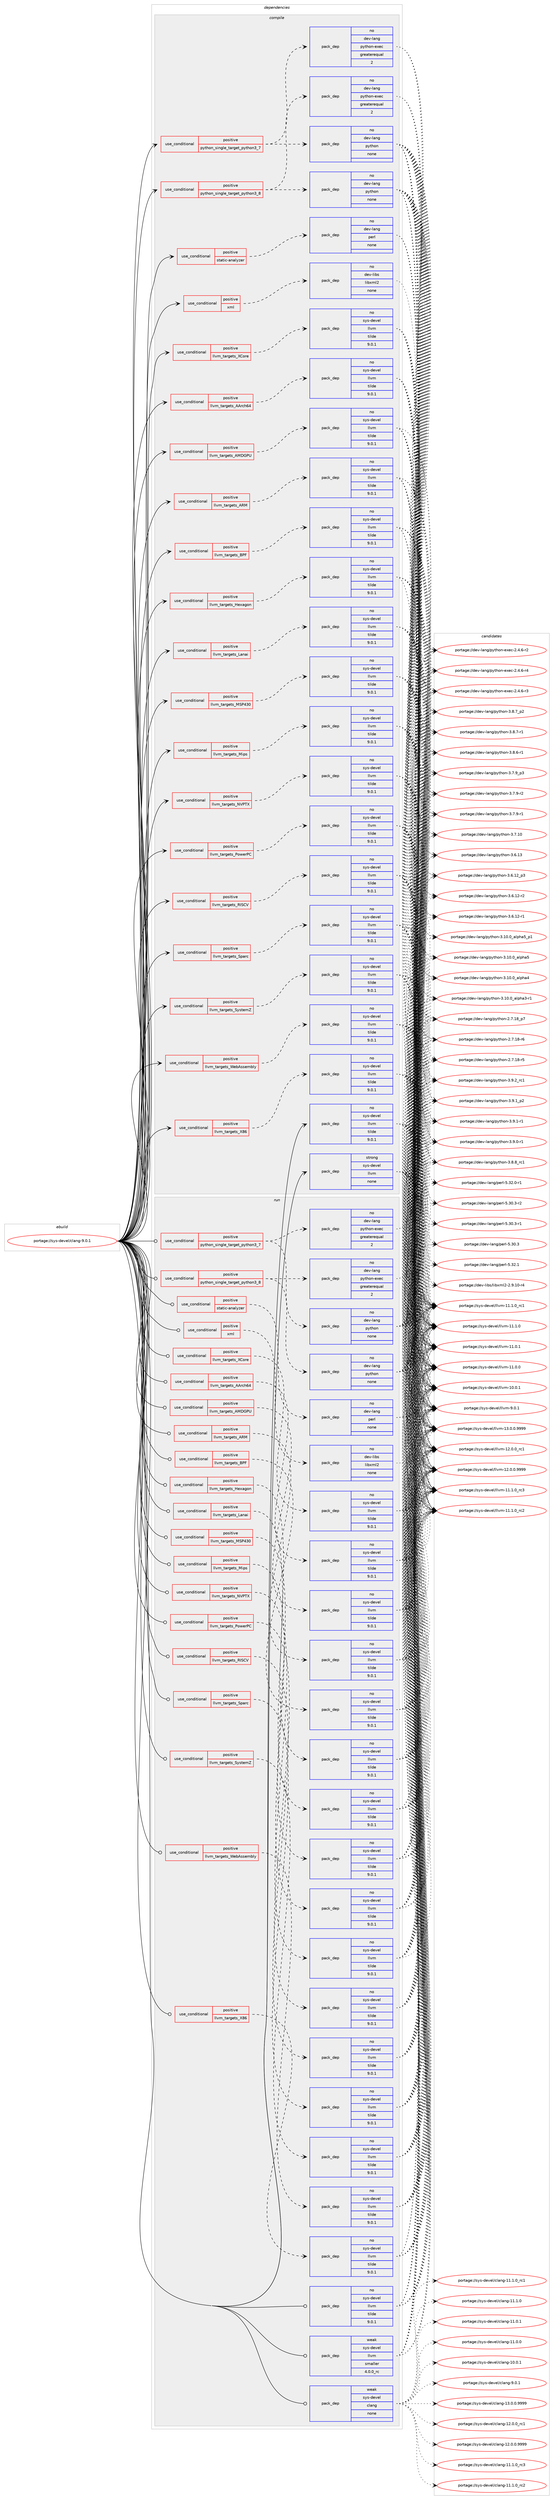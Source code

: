 digraph prolog {

# *************
# Graph options
# *************

newrank=true;
concentrate=true;
compound=true;
graph [rankdir=LR,fontname=Helvetica,fontsize=10,ranksep=1.5];#, ranksep=2.5, nodesep=0.2];
edge  [arrowhead=vee];
node  [fontname=Helvetica,fontsize=10];

# **********
# The ebuild
# **********

subgraph cluster_leftcol {
color=gray;
rank=same;
label=<<i>ebuild</i>>;
id [label="portage://sys-devel/clang-9.0.1", color=red, width=4, href="../sys-devel/clang-9.0.1.svg"];
}

# ****************
# The dependencies
# ****************

subgraph cluster_midcol {
color=gray;
label=<<i>dependencies</i>>;
subgraph cluster_compile {
fillcolor="#eeeeee";
style=filled;
label=<<i>compile</i>>;
subgraph cond1239 {
dependency5058 [label=<<TABLE BORDER="0" CELLBORDER="1" CELLSPACING="0" CELLPADDING="4"><TR><TD ROWSPAN="3" CELLPADDING="10">use_conditional</TD></TR><TR><TD>positive</TD></TR><TR><TD>llvm_targets_AArch64</TD></TR></TABLE>>, shape=none, color=red];
subgraph pack3747 {
dependency5059 [label=<<TABLE BORDER="0" CELLBORDER="1" CELLSPACING="0" CELLPADDING="4" WIDTH="220"><TR><TD ROWSPAN="6" CELLPADDING="30">pack_dep</TD></TR><TR><TD WIDTH="110">no</TD></TR><TR><TD>sys-devel</TD></TR><TR><TD>llvm</TD></TR><TR><TD>tilde</TD></TR><TR><TD>9.0.1</TD></TR></TABLE>>, shape=none, color=blue];
}
dependency5058:e -> dependency5059:w [weight=20,style="dashed",arrowhead="vee"];
}
id:e -> dependency5058:w [weight=20,style="solid",arrowhead="vee"];
subgraph cond1240 {
dependency5060 [label=<<TABLE BORDER="0" CELLBORDER="1" CELLSPACING="0" CELLPADDING="4"><TR><TD ROWSPAN="3" CELLPADDING="10">use_conditional</TD></TR><TR><TD>positive</TD></TR><TR><TD>llvm_targets_AMDGPU</TD></TR></TABLE>>, shape=none, color=red];
subgraph pack3748 {
dependency5061 [label=<<TABLE BORDER="0" CELLBORDER="1" CELLSPACING="0" CELLPADDING="4" WIDTH="220"><TR><TD ROWSPAN="6" CELLPADDING="30">pack_dep</TD></TR><TR><TD WIDTH="110">no</TD></TR><TR><TD>sys-devel</TD></TR><TR><TD>llvm</TD></TR><TR><TD>tilde</TD></TR><TR><TD>9.0.1</TD></TR></TABLE>>, shape=none, color=blue];
}
dependency5060:e -> dependency5061:w [weight=20,style="dashed",arrowhead="vee"];
}
id:e -> dependency5060:w [weight=20,style="solid",arrowhead="vee"];
subgraph cond1241 {
dependency5062 [label=<<TABLE BORDER="0" CELLBORDER="1" CELLSPACING="0" CELLPADDING="4"><TR><TD ROWSPAN="3" CELLPADDING="10">use_conditional</TD></TR><TR><TD>positive</TD></TR><TR><TD>llvm_targets_ARM</TD></TR></TABLE>>, shape=none, color=red];
subgraph pack3749 {
dependency5063 [label=<<TABLE BORDER="0" CELLBORDER="1" CELLSPACING="0" CELLPADDING="4" WIDTH="220"><TR><TD ROWSPAN="6" CELLPADDING="30">pack_dep</TD></TR><TR><TD WIDTH="110">no</TD></TR><TR><TD>sys-devel</TD></TR><TR><TD>llvm</TD></TR><TR><TD>tilde</TD></TR><TR><TD>9.0.1</TD></TR></TABLE>>, shape=none, color=blue];
}
dependency5062:e -> dependency5063:w [weight=20,style="dashed",arrowhead="vee"];
}
id:e -> dependency5062:w [weight=20,style="solid",arrowhead="vee"];
subgraph cond1242 {
dependency5064 [label=<<TABLE BORDER="0" CELLBORDER="1" CELLSPACING="0" CELLPADDING="4"><TR><TD ROWSPAN="3" CELLPADDING="10">use_conditional</TD></TR><TR><TD>positive</TD></TR><TR><TD>llvm_targets_BPF</TD></TR></TABLE>>, shape=none, color=red];
subgraph pack3750 {
dependency5065 [label=<<TABLE BORDER="0" CELLBORDER="1" CELLSPACING="0" CELLPADDING="4" WIDTH="220"><TR><TD ROWSPAN="6" CELLPADDING="30">pack_dep</TD></TR><TR><TD WIDTH="110">no</TD></TR><TR><TD>sys-devel</TD></TR><TR><TD>llvm</TD></TR><TR><TD>tilde</TD></TR><TR><TD>9.0.1</TD></TR></TABLE>>, shape=none, color=blue];
}
dependency5064:e -> dependency5065:w [weight=20,style="dashed",arrowhead="vee"];
}
id:e -> dependency5064:w [weight=20,style="solid",arrowhead="vee"];
subgraph cond1243 {
dependency5066 [label=<<TABLE BORDER="0" CELLBORDER="1" CELLSPACING="0" CELLPADDING="4"><TR><TD ROWSPAN="3" CELLPADDING="10">use_conditional</TD></TR><TR><TD>positive</TD></TR><TR><TD>llvm_targets_Hexagon</TD></TR></TABLE>>, shape=none, color=red];
subgraph pack3751 {
dependency5067 [label=<<TABLE BORDER="0" CELLBORDER="1" CELLSPACING="0" CELLPADDING="4" WIDTH="220"><TR><TD ROWSPAN="6" CELLPADDING="30">pack_dep</TD></TR><TR><TD WIDTH="110">no</TD></TR><TR><TD>sys-devel</TD></TR><TR><TD>llvm</TD></TR><TR><TD>tilde</TD></TR><TR><TD>9.0.1</TD></TR></TABLE>>, shape=none, color=blue];
}
dependency5066:e -> dependency5067:w [weight=20,style="dashed",arrowhead="vee"];
}
id:e -> dependency5066:w [weight=20,style="solid",arrowhead="vee"];
subgraph cond1244 {
dependency5068 [label=<<TABLE BORDER="0" CELLBORDER="1" CELLSPACING="0" CELLPADDING="4"><TR><TD ROWSPAN="3" CELLPADDING="10">use_conditional</TD></TR><TR><TD>positive</TD></TR><TR><TD>llvm_targets_Lanai</TD></TR></TABLE>>, shape=none, color=red];
subgraph pack3752 {
dependency5069 [label=<<TABLE BORDER="0" CELLBORDER="1" CELLSPACING="0" CELLPADDING="4" WIDTH="220"><TR><TD ROWSPAN="6" CELLPADDING="30">pack_dep</TD></TR><TR><TD WIDTH="110">no</TD></TR><TR><TD>sys-devel</TD></TR><TR><TD>llvm</TD></TR><TR><TD>tilde</TD></TR><TR><TD>9.0.1</TD></TR></TABLE>>, shape=none, color=blue];
}
dependency5068:e -> dependency5069:w [weight=20,style="dashed",arrowhead="vee"];
}
id:e -> dependency5068:w [weight=20,style="solid",arrowhead="vee"];
subgraph cond1245 {
dependency5070 [label=<<TABLE BORDER="0" CELLBORDER="1" CELLSPACING="0" CELLPADDING="4"><TR><TD ROWSPAN="3" CELLPADDING="10">use_conditional</TD></TR><TR><TD>positive</TD></TR><TR><TD>llvm_targets_MSP430</TD></TR></TABLE>>, shape=none, color=red];
subgraph pack3753 {
dependency5071 [label=<<TABLE BORDER="0" CELLBORDER="1" CELLSPACING="0" CELLPADDING="4" WIDTH="220"><TR><TD ROWSPAN="6" CELLPADDING="30">pack_dep</TD></TR><TR><TD WIDTH="110">no</TD></TR><TR><TD>sys-devel</TD></TR><TR><TD>llvm</TD></TR><TR><TD>tilde</TD></TR><TR><TD>9.0.1</TD></TR></TABLE>>, shape=none, color=blue];
}
dependency5070:e -> dependency5071:w [weight=20,style="dashed",arrowhead="vee"];
}
id:e -> dependency5070:w [weight=20,style="solid",arrowhead="vee"];
subgraph cond1246 {
dependency5072 [label=<<TABLE BORDER="0" CELLBORDER="1" CELLSPACING="0" CELLPADDING="4"><TR><TD ROWSPAN="3" CELLPADDING="10">use_conditional</TD></TR><TR><TD>positive</TD></TR><TR><TD>llvm_targets_Mips</TD></TR></TABLE>>, shape=none, color=red];
subgraph pack3754 {
dependency5073 [label=<<TABLE BORDER="0" CELLBORDER="1" CELLSPACING="0" CELLPADDING="4" WIDTH="220"><TR><TD ROWSPAN="6" CELLPADDING="30">pack_dep</TD></TR><TR><TD WIDTH="110">no</TD></TR><TR><TD>sys-devel</TD></TR><TR><TD>llvm</TD></TR><TR><TD>tilde</TD></TR><TR><TD>9.0.1</TD></TR></TABLE>>, shape=none, color=blue];
}
dependency5072:e -> dependency5073:w [weight=20,style="dashed",arrowhead="vee"];
}
id:e -> dependency5072:w [weight=20,style="solid",arrowhead="vee"];
subgraph cond1247 {
dependency5074 [label=<<TABLE BORDER="0" CELLBORDER="1" CELLSPACING="0" CELLPADDING="4"><TR><TD ROWSPAN="3" CELLPADDING="10">use_conditional</TD></TR><TR><TD>positive</TD></TR><TR><TD>llvm_targets_NVPTX</TD></TR></TABLE>>, shape=none, color=red];
subgraph pack3755 {
dependency5075 [label=<<TABLE BORDER="0" CELLBORDER="1" CELLSPACING="0" CELLPADDING="4" WIDTH="220"><TR><TD ROWSPAN="6" CELLPADDING="30">pack_dep</TD></TR><TR><TD WIDTH="110">no</TD></TR><TR><TD>sys-devel</TD></TR><TR><TD>llvm</TD></TR><TR><TD>tilde</TD></TR><TR><TD>9.0.1</TD></TR></TABLE>>, shape=none, color=blue];
}
dependency5074:e -> dependency5075:w [weight=20,style="dashed",arrowhead="vee"];
}
id:e -> dependency5074:w [weight=20,style="solid",arrowhead="vee"];
subgraph cond1248 {
dependency5076 [label=<<TABLE BORDER="0" CELLBORDER="1" CELLSPACING="0" CELLPADDING="4"><TR><TD ROWSPAN="3" CELLPADDING="10">use_conditional</TD></TR><TR><TD>positive</TD></TR><TR><TD>llvm_targets_PowerPC</TD></TR></TABLE>>, shape=none, color=red];
subgraph pack3756 {
dependency5077 [label=<<TABLE BORDER="0" CELLBORDER="1" CELLSPACING="0" CELLPADDING="4" WIDTH="220"><TR><TD ROWSPAN="6" CELLPADDING="30">pack_dep</TD></TR><TR><TD WIDTH="110">no</TD></TR><TR><TD>sys-devel</TD></TR><TR><TD>llvm</TD></TR><TR><TD>tilde</TD></TR><TR><TD>9.0.1</TD></TR></TABLE>>, shape=none, color=blue];
}
dependency5076:e -> dependency5077:w [weight=20,style="dashed",arrowhead="vee"];
}
id:e -> dependency5076:w [weight=20,style="solid",arrowhead="vee"];
subgraph cond1249 {
dependency5078 [label=<<TABLE BORDER="0" CELLBORDER="1" CELLSPACING="0" CELLPADDING="4"><TR><TD ROWSPAN="3" CELLPADDING="10">use_conditional</TD></TR><TR><TD>positive</TD></TR><TR><TD>llvm_targets_RISCV</TD></TR></TABLE>>, shape=none, color=red];
subgraph pack3757 {
dependency5079 [label=<<TABLE BORDER="0" CELLBORDER="1" CELLSPACING="0" CELLPADDING="4" WIDTH="220"><TR><TD ROWSPAN="6" CELLPADDING="30">pack_dep</TD></TR><TR><TD WIDTH="110">no</TD></TR><TR><TD>sys-devel</TD></TR><TR><TD>llvm</TD></TR><TR><TD>tilde</TD></TR><TR><TD>9.0.1</TD></TR></TABLE>>, shape=none, color=blue];
}
dependency5078:e -> dependency5079:w [weight=20,style="dashed",arrowhead="vee"];
}
id:e -> dependency5078:w [weight=20,style="solid",arrowhead="vee"];
subgraph cond1250 {
dependency5080 [label=<<TABLE BORDER="0" CELLBORDER="1" CELLSPACING="0" CELLPADDING="4"><TR><TD ROWSPAN="3" CELLPADDING="10">use_conditional</TD></TR><TR><TD>positive</TD></TR><TR><TD>llvm_targets_Sparc</TD></TR></TABLE>>, shape=none, color=red];
subgraph pack3758 {
dependency5081 [label=<<TABLE BORDER="0" CELLBORDER="1" CELLSPACING="0" CELLPADDING="4" WIDTH="220"><TR><TD ROWSPAN="6" CELLPADDING="30">pack_dep</TD></TR><TR><TD WIDTH="110">no</TD></TR><TR><TD>sys-devel</TD></TR><TR><TD>llvm</TD></TR><TR><TD>tilde</TD></TR><TR><TD>9.0.1</TD></TR></TABLE>>, shape=none, color=blue];
}
dependency5080:e -> dependency5081:w [weight=20,style="dashed",arrowhead="vee"];
}
id:e -> dependency5080:w [weight=20,style="solid",arrowhead="vee"];
subgraph cond1251 {
dependency5082 [label=<<TABLE BORDER="0" CELLBORDER="1" CELLSPACING="0" CELLPADDING="4"><TR><TD ROWSPAN="3" CELLPADDING="10">use_conditional</TD></TR><TR><TD>positive</TD></TR><TR><TD>llvm_targets_SystemZ</TD></TR></TABLE>>, shape=none, color=red];
subgraph pack3759 {
dependency5083 [label=<<TABLE BORDER="0" CELLBORDER="1" CELLSPACING="0" CELLPADDING="4" WIDTH="220"><TR><TD ROWSPAN="6" CELLPADDING="30">pack_dep</TD></TR><TR><TD WIDTH="110">no</TD></TR><TR><TD>sys-devel</TD></TR><TR><TD>llvm</TD></TR><TR><TD>tilde</TD></TR><TR><TD>9.0.1</TD></TR></TABLE>>, shape=none, color=blue];
}
dependency5082:e -> dependency5083:w [weight=20,style="dashed",arrowhead="vee"];
}
id:e -> dependency5082:w [weight=20,style="solid",arrowhead="vee"];
subgraph cond1252 {
dependency5084 [label=<<TABLE BORDER="0" CELLBORDER="1" CELLSPACING="0" CELLPADDING="4"><TR><TD ROWSPAN="3" CELLPADDING="10">use_conditional</TD></TR><TR><TD>positive</TD></TR><TR><TD>llvm_targets_WebAssembly</TD></TR></TABLE>>, shape=none, color=red];
subgraph pack3760 {
dependency5085 [label=<<TABLE BORDER="0" CELLBORDER="1" CELLSPACING="0" CELLPADDING="4" WIDTH="220"><TR><TD ROWSPAN="6" CELLPADDING="30">pack_dep</TD></TR><TR><TD WIDTH="110">no</TD></TR><TR><TD>sys-devel</TD></TR><TR><TD>llvm</TD></TR><TR><TD>tilde</TD></TR><TR><TD>9.0.1</TD></TR></TABLE>>, shape=none, color=blue];
}
dependency5084:e -> dependency5085:w [weight=20,style="dashed",arrowhead="vee"];
}
id:e -> dependency5084:w [weight=20,style="solid",arrowhead="vee"];
subgraph cond1253 {
dependency5086 [label=<<TABLE BORDER="0" CELLBORDER="1" CELLSPACING="0" CELLPADDING="4"><TR><TD ROWSPAN="3" CELLPADDING="10">use_conditional</TD></TR><TR><TD>positive</TD></TR><TR><TD>llvm_targets_X86</TD></TR></TABLE>>, shape=none, color=red];
subgraph pack3761 {
dependency5087 [label=<<TABLE BORDER="0" CELLBORDER="1" CELLSPACING="0" CELLPADDING="4" WIDTH="220"><TR><TD ROWSPAN="6" CELLPADDING="30">pack_dep</TD></TR><TR><TD WIDTH="110">no</TD></TR><TR><TD>sys-devel</TD></TR><TR><TD>llvm</TD></TR><TR><TD>tilde</TD></TR><TR><TD>9.0.1</TD></TR></TABLE>>, shape=none, color=blue];
}
dependency5086:e -> dependency5087:w [weight=20,style="dashed",arrowhead="vee"];
}
id:e -> dependency5086:w [weight=20,style="solid",arrowhead="vee"];
subgraph cond1254 {
dependency5088 [label=<<TABLE BORDER="0" CELLBORDER="1" CELLSPACING="0" CELLPADDING="4"><TR><TD ROWSPAN="3" CELLPADDING="10">use_conditional</TD></TR><TR><TD>positive</TD></TR><TR><TD>llvm_targets_XCore</TD></TR></TABLE>>, shape=none, color=red];
subgraph pack3762 {
dependency5089 [label=<<TABLE BORDER="0" CELLBORDER="1" CELLSPACING="0" CELLPADDING="4" WIDTH="220"><TR><TD ROWSPAN="6" CELLPADDING="30">pack_dep</TD></TR><TR><TD WIDTH="110">no</TD></TR><TR><TD>sys-devel</TD></TR><TR><TD>llvm</TD></TR><TR><TD>tilde</TD></TR><TR><TD>9.0.1</TD></TR></TABLE>>, shape=none, color=blue];
}
dependency5088:e -> dependency5089:w [weight=20,style="dashed",arrowhead="vee"];
}
id:e -> dependency5088:w [weight=20,style="solid",arrowhead="vee"];
subgraph cond1255 {
dependency5090 [label=<<TABLE BORDER="0" CELLBORDER="1" CELLSPACING="0" CELLPADDING="4"><TR><TD ROWSPAN="3" CELLPADDING="10">use_conditional</TD></TR><TR><TD>positive</TD></TR><TR><TD>python_single_target_python3_7</TD></TR></TABLE>>, shape=none, color=red];
subgraph pack3763 {
dependency5091 [label=<<TABLE BORDER="0" CELLBORDER="1" CELLSPACING="0" CELLPADDING="4" WIDTH="220"><TR><TD ROWSPAN="6" CELLPADDING="30">pack_dep</TD></TR><TR><TD WIDTH="110">no</TD></TR><TR><TD>dev-lang</TD></TR><TR><TD>python</TD></TR><TR><TD>none</TD></TR><TR><TD></TD></TR></TABLE>>, shape=none, color=blue];
}
dependency5090:e -> dependency5091:w [weight=20,style="dashed",arrowhead="vee"];
subgraph pack3764 {
dependency5092 [label=<<TABLE BORDER="0" CELLBORDER="1" CELLSPACING="0" CELLPADDING="4" WIDTH="220"><TR><TD ROWSPAN="6" CELLPADDING="30">pack_dep</TD></TR><TR><TD WIDTH="110">no</TD></TR><TR><TD>dev-lang</TD></TR><TR><TD>python-exec</TD></TR><TR><TD>greaterequal</TD></TR><TR><TD>2</TD></TR></TABLE>>, shape=none, color=blue];
}
dependency5090:e -> dependency5092:w [weight=20,style="dashed",arrowhead="vee"];
}
id:e -> dependency5090:w [weight=20,style="solid",arrowhead="vee"];
subgraph cond1256 {
dependency5093 [label=<<TABLE BORDER="0" CELLBORDER="1" CELLSPACING="0" CELLPADDING="4"><TR><TD ROWSPAN="3" CELLPADDING="10">use_conditional</TD></TR><TR><TD>positive</TD></TR><TR><TD>python_single_target_python3_8</TD></TR></TABLE>>, shape=none, color=red];
subgraph pack3765 {
dependency5094 [label=<<TABLE BORDER="0" CELLBORDER="1" CELLSPACING="0" CELLPADDING="4" WIDTH="220"><TR><TD ROWSPAN="6" CELLPADDING="30">pack_dep</TD></TR><TR><TD WIDTH="110">no</TD></TR><TR><TD>dev-lang</TD></TR><TR><TD>python</TD></TR><TR><TD>none</TD></TR><TR><TD></TD></TR></TABLE>>, shape=none, color=blue];
}
dependency5093:e -> dependency5094:w [weight=20,style="dashed",arrowhead="vee"];
subgraph pack3766 {
dependency5095 [label=<<TABLE BORDER="0" CELLBORDER="1" CELLSPACING="0" CELLPADDING="4" WIDTH="220"><TR><TD ROWSPAN="6" CELLPADDING="30">pack_dep</TD></TR><TR><TD WIDTH="110">no</TD></TR><TR><TD>dev-lang</TD></TR><TR><TD>python-exec</TD></TR><TR><TD>greaterequal</TD></TR><TR><TD>2</TD></TR></TABLE>>, shape=none, color=blue];
}
dependency5093:e -> dependency5095:w [weight=20,style="dashed",arrowhead="vee"];
}
id:e -> dependency5093:w [weight=20,style="solid",arrowhead="vee"];
subgraph cond1257 {
dependency5096 [label=<<TABLE BORDER="0" CELLBORDER="1" CELLSPACING="0" CELLPADDING="4"><TR><TD ROWSPAN="3" CELLPADDING="10">use_conditional</TD></TR><TR><TD>positive</TD></TR><TR><TD>static-analyzer</TD></TR></TABLE>>, shape=none, color=red];
subgraph pack3767 {
dependency5097 [label=<<TABLE BORDER="0" CELLBORDER="1" CELLSPACING="0" CELLPADDING="4" WIDTH="220"><TR><TD ROWSPAN="6" CELLPADDING="30">pack_dep</TD></TR><TR><TD WIDTH="110">no</TD></TR><TR><TD>dev-lang</TD></TR><TR><TD>perl</TD></TR><TR><TD>none</TD></TR><TR><TD></TD></TR></TABLE>>, shape=none, color=blue];
}
dependency5096:e -> dependency5097:w [weight=20,style="dashed",arrowhead="vee"];
}
id:e -> dependency5096:w [weight=20,style="solid",arrowhead="vee"];
subgraph cond1258 {
dependency5098 [label=<<TABLE BORDER="0" CELLBORDER="1" CELLSPACING="0" CELLPADDING="4"><TR><TD ROWSPAN="3" CELLPADDING="10">use_conditional</TD></TR><TR><TD>positive</TD></TR><TR><TD>xml</TD></TR></TABLE>>, shape=none, color=red];
subgraph pack3768 {
dependency5099 [label=<<TABLE BORDER="0" CELLBORDER="1" CELLSPACING="0" CELLPADDING="4" WIDTH="220"><TR><TD ROWSPAN="6" CELLPADDING="30">pack_dep</TD></TR><TR><TD WIDTH="110">no</TD></TR><TR><TD>dev-libs</TD></TR><TR><TD>libxml2</TD></TR><TR><TD>none</TD></TR><TR><TD></TD></TR></TABLE>>, shape=none, color=blue];
}
dependency5098:e -> dependency5099:w [weight=20,style="dashed",arrowhead="vee"];
}
id:e -> dependency5098:w [weight=20,style="solid",arrowhead="vee"];
subgraph pack3769 {
dependency5100 [label=<<TABLE BORDER="0" CELLBORDER="1" CELLSPACING="0" CELLPADDING="4" WIDTH="220"><TR><TD ROWSPAN="6" CELLPADDING="30">pack_dep</TD></TR><TR><TD WIDTH="110">no</TD></TR><TR><TD>sys-devel</TD></TR><TR><TD>llvm</TD></TR><TR><TD>tilde</TD></TR><TR><TD>9.0.1</TD></TR></TABLE>>, shape=none, color=blue];
}
id:e -> dependency5100:w [weight=20,style="solid",arrowhead="vee"];
subgraph pack3770 {
dependency5101 [label=<<TABLE BORDER="0" CELLBORDER="1" CELLSPACING="0" CELLPADDING="4" WIDTH="220"><TR><TD ROWSPAN="6" CELLPADDING="30">pack_dep</TD></TR><TR><TD WIDTH="110">strong</TD></TR><TR><TD>sys-devel</TD></TR><TR><TD>llvm</TD></TR><TR><TD>none</TD></TR><TR><TD></TD></TR></TABLE>>, shape=none, color=blue];
}
id:e -> dependency5101:w [weight=20,style="solid",arrowhead="vee"];
}
subgraph cluster_compileandrun {
fillcolor="#eeeeee";
style=filled;
label=<<i>compile and run</i>>;
}
subgraph cluster_run {
fillcolor="#eeeeee";
style=filled;
label=<<i>run</i>>;
subgraph cond1259 {
dependency5102 [label=<<TABLE BORDER="0" CELLBORDER="1" CELLSPACING="0" CELLPADDING="4"><TR><TD ROWSPAN="3" CELLPADDING="10">use_conditional</TD></TR><TR><TD>positive</TD></TR><TR><TD>llvm_targets_AArch64</TD></TR></TABLE>>, shape=none, color=red];
subgraph pack3771 {
dependency5103 [label=<<TABLE BORDER="0" CELLBORDER="1" CELLSPACING="0" CELLPADDING="4" WIDTH="220"><TR><TD ROWSPAN="6" CELLPADDING="30">pack_dep</TD></TR><TR><TD WIDTH="110">no</TD></TR><TR><TD>sys-devel</TD></TR><TR><TD>llvm</TD></TR><TR><TD>tilde</TD></TR><TR><TD>9.0.1</TD></TR></TABLE>>, shape=none, color=blue];
}
dependency5102:e -> dependency5103:w [weight=20,style="dashed",arrowhead="vee"];
}
id:e -> dependency5102:w [weight=20,style="solid",arrowhead="odot"];
subgraph cond1260 {
dependency5104 [label=<<TABLE BORDER="0" CELLBORDER="1" CELLSPACING="0" CELLPADDING="4"><TR><TD ROWSPAN="3" CELLPADDING="10">use_conditional</TD></TR><TR><TD>positive</TD></TR><TR><TD>llvm_targets_AMDGPU</TD></TR></TABLE>>, shape=none, color=red];
subgraph pack3772 {
dependency5105 [label=<<TABLE BORDER="0" CELLBORDER="1" CELLSPACING="0" CELLPADDING="4" WIDTH="220"><TR><TD ROWSPAN="6" CELLPADDING="30">pack_dep</TD></TR><TR><TD WIDTH="110">no</TD></TR><TR><TD>sys-devel</TD></TR><TR><TD>llvm</TD></TR><TR><TD>tilde</TD></TR><TR><TD>9.0.1</TD></TR></TABLE>>, shape=none, color=blue];
}
dependency5104:e -> dependency5105:w [weight=20,style="dashed",arrowhead="vee"];
}
id:e -> dependency5104:w [weight=20,style="solid",arrowhead="odot"];
subgraph cond1261 {
dependency5106 [label=<<TABLE BORDER="0" CELLBORDER="1" CELLSPACING="0" CELLPADDING="4"><TR><TD ROWSPAN="3" CELLPADDING="10">use_conditional</TD></TR><TR><TD>positive</TD></TR><TR><TD>llvm_targets_ARM</TD></TR></TABLE>>, shape=none, color=red];
subgraph pack3773 {
dependency5107 [label=<<TABLE BORDER="0" CELLBORDER="1" CELLSPACING="0" CELLPADDING="4" WIDTH="220"><TR><TD ROWSPAN="6" CELLPADDING="30">pack_dep</TD></TR><TR><TD WIDTH="110">no</TD></TR><TR><TD>sys-devel</TD></TR><TR><TD>llvm</TD></TR><TR><TD>tilde</TD></TR><TR><TD>9.0.1</TD></TR></TABLE>>, shape=none, color=blue];
}
dependency5106:e -> dependency5107:w [weight=20,style="dashed",arrowhead="vee"];
}
id:e -> dependency5106:w [weight=20,style="solid",arrowhead="odot"];
subgraph cond1262 {
dependency5108 [label=<<TABLE BORDER="0" CELLBORDER="1" CELLSPACING="0" CELLPADDING="4"><TR><TD ROWSPAN="3" CELLPADDING="10">use_conditional</TD></TR><TR><TD>positive</TD></TR><TR><TD>llvm_targets_BPF</TD></TR></TABLE>>, shape=none, color=red];
subgraph pack3774 {
dependency5109 [label=<<TABLE BORDER="0" CELLBORDER="1" CELLSPACING="0" CELLPADDING="4" WIDTH="220"><TR><TD ROWSPAN="6" CELLPADDING="30">pack_dep</TD></TR><TR><TD WIDTH="110">no</TD></TR><TR><TD>sys-devel</TD></TR><TR><TD>llvm</TD></TR><TR><TD>tilde</TD></TR><TR><TD>9.0.1</TD></TR></TABLE>>, shape=none, color=blue];
}
dependency5108:e -> dependency5109:w [weight=20,style="dashed",arrowhead="vee"];
}
id:e -> dependency5108:w [weight=20,style="solid",arrowhead="odot"];
subgraph cond1263 {
dependency5110 [label=<<TABLE BORDER="0" CELLBORDER="1" CELLSPACING="0" CELLPADDING="4"><TR><TD ROWSPAN="3" CELLPADDING="10">use_conditional</TD></TR><TR><TD>positive</TD></TR><TR><TD>llvm_targets_Hexagon</TD></TR></TABLE>>, shape=none, color=red];
subgraph pack3775 {
dependency5111 [label=<<TABLE BORDER="0" CELLBORDER="1" CELLSPACING="0" CELLPADDING="4" WIDTH="220"><TR><TD ROWSPAN="6" CELLPADDING="30">pack_dep</TD></TR><TR><TD WIDTH="110">no</TD></TR><TR><TD>sys-devel</TD></TR><TR><TD>llvm</TD></TR><TR><TD>tilde</TD></TR><TR><TD>9.0.1</TD></TR></TABLE>>, shape=none, color=blue];
}
dependency5110:e -> dependency5111:w [weight=20,style="dashed",arrowhead="vee"];
}
id:e -> dependency5110:w [weight=20,style="solid",arrowhead="odot"];
subgraph cond1264 {
dependency5112 [label=<<TABLE BORDER="0" CELLBORDER="1" CELLSPACING="0" CELLPADDING="4"><TR><TD ROWSPAN="3" CELLPADDING="10">use_conditional</TD></TR><TR><TD>positive</TD></TR><TR><TD>llvm_targets_Lanai</TD></TR></TABLE>>, shape=none, color=red];
subgraph pack3776 {
dependency5113 [label=<<TABLE BORDER="0" CELLBORDER="1" CELLSPACING="0" CELLPADDING="4" WIDTH="220"><TR><TD ROWSPAN="6" CELLPADDING="30">pack_dep</TD></TR><TR><TD WIDTH="110">no</TD></TR><TR><TD>sys-devel</TD></TR><TR><TD>llvm</TD></TR><TR><TD>tilde</TD></TR><TR><TD>9.0.1</TD></TR></TABLE>>, shape=none, color=blue];
}
dependency5112:e -> dependency5113:w [weight=20,style="dashed",arrowhead="vee"];
}
id:e -> dependency5112:w [weight=20,style="solid",arrowhead="odot"];
subgraph cond1265 {
dependency5114 [label=<<TABLE BORDER="0" CELLBORDER="1" CELLSPACING="0" CELLPADDING="4"><TR><TD ROWSPAN="3" CELLPADDING="10">use_conditional</TD></TR><TR><TD>positive</TD></TR><TR><TD>llvm_targets_MSP430</TD></TR></TABLE>>, shape=none, color=red];
subgraph pack3777 {
dependency5115 [label=<<TABLE BORDER="0" CELLBORDER="1" CELLSPACING="0" CELLPADDING="4" WIDTH="220"><TR><TD ROWSPAN="6" CELLPADDING="30">pack_dep</TD></TR><TR><TD WIDTH="110">no</TD></TR><TR><TD>sys-devel</TD></TR><TR><TD>llvm</TD></TR><TR><TD>tilde</TD></TR><TR><TD>9.0.1</TD></TR></TABLE>>, shape=none, color=blue];
}
dependency5114:e -> dependency5115:w [weight=20,style="dashed",arrowhead="vee"];
}
id:e -> dependency5114:w [weight=20,style="solid",arrowhead="odot"];
subgraph cond1266 {
dependency5116 [label=<<TABLE BORDER="0" CELLBORDER="1" CELLSPACING="0" CELLPADDING="4"><TR><TD ROWSPAN="3" CELLPADDING="10">use_conditional</TD></TR><TR><TD>positive</TD></TR><TR><TD>llvm_targets_Mips</TD></TR></TABLE>>, shape=none, color=red];
subgraph pack3778 {
dependency5117 [label=<<TABLE BORDER="0" CELLBORDER="1" CELLSPACING="0" CELLPADDING="4" WIDTH="220"><TR><TD ROWSPAN="6" CELLPADDING="30">pack_dep</TD></TR><TR><TD WIDTH="110">no</TD></TR><TR><TD>sys-devel</TD></TR><TR><TD>llvm</TD></TR><TR><TD>tilde</TD></TR><TR><TD>9.0.1</TD></TR></TABLE>>, shape=none, color=blue];
}
dependency5116:e -> dependency5117:w [weight=20,style="dashed",arrowhead="vee"];
}
id:e -> dependency5116:w [weight=20,style="solid",arrowhead="odot"];
subgraph cond1267 {
dependency5118 [label=<<TABLE BORDER="0" CELLBORDER="1" CELLSPACING="0" CELLPADDING="4"><TR><TD ROWSPAN="3" CELLPADDING="10">use_conditional</TD></TR><TR><TD>positive</TD></TR><TR><TD>llvm_targets_NVPTX</TD></TR></TABLE>>, shape=none, color=red];
subgraph pack3779 {
dependency5119 [label=<<TABLE BORDER="0" CELLBORDER="1" CELLSPACING="0" CELLPADDING="4" WIDTH="220"><TR><TD ROWSPAN="6" CELLPADDING="30">pack_dep</TD></TR><TR><TD WIDTH="110">no</TD></TR><TR><TD>sys-devel</TD></TR><TR><TD>llvm</TD></TR><TR><TD>tilde</TD></TR><TR><TD>9.0.1</TD></TR></TABLE>>, shape=none, color=blue];
}
dependency5118:e -> dependency5119:w [weight=20,style="dashed",arrowhead="vee"];
}
id:e -> dependency5118:w [weight=20,style="solid",arrowhead="odot"];
subgraph cond1268 {
dependency5120 [label=<<TABLE BORDER="0" CELLBORDER="1" CELLSPACING="0" CELLPADDING="4"><TR><TD ROWSPAN="3" CELLPADDING="10">use_conditional</TD></TR><TR><TD>positive</TD></TR><TR><TD>llvm_targets_PowerPC</TD></TR></TABLE>>, shape=none, color=red];
subgraph pack3780 {
dependency5121 [label=<<TABLE BORDER="0" CELLBORDER="1" CELLSPACING="0" CELLPADDING="4" WIDTH="220"><TR><TD ROWSPAN="6" CELLPADDING="30">pack_dep</TD></TR><TR><TD WIDTH="110">no</TD></TR><TR><TD>sys-devel</TD></TR><TR><TD>llvm</TD></TR><TR><TD>tilde</TD></TR><TR><TD>9.0.1</TD></TR></TABLE>>, shape=none, color=blue];
}
dependency5120:e -> dependency5121:w [weight=20,style="dashed",arrowhead="vee"];
}
id:e -> dependency5120:w [weight=20,style="solid",arrowhead="odot"];
subgraph cond1269 {
dependency5122 [label=<<TABLE BORDER="0" CELLBORDER="1" CELLSPACING="0" CELLPADDING="4"><TR><TD ROWSPAN="3" CELLPADDING="10">use_conditional</TD></TR><TR><TD>positive</TD></TR><TR><TD>llvm_targets_RISCV</TD></TR></TABLE>>, shape=none, color=red];
subgraph pack3781 {
dependency5123 [label=<<TABLE BORDER="0" CELLBORDER="1" CELLSPACING="0" CELLPADDING="4" WIDTH="220"><TR><TD ROWSPAN="6" CELLPADDING="30">pack_dep</TD></TR><TR><TD WIDTH="110">no</TD></TR><TR><TD>sys-devel</TD></TR><TR><TD>llvm</TD></TR><TR><TD>tilde</TD></TR><TR><TD>9.0.1</TD></TR></TABLE>>, shape=none, color=blue];
}
dependency5122:e -> dependency5123:w [weight=20,style="dashed",arrowhead="vee"];
}
id:e -> dependency5122:w [weight=20,style="solid",arrowhead="odot"];
subgraph cond1270 {
dependency5124 [label=<<TABLE BORDER="0" CELLBORDER="1" CELLSPACING="0" CELLPADDING="4"><TR><TD ROWSPAN="3" CELLPADDING="10">use_conditional</TD></TR><TR><TD>positive</TD></TR><TR><TD>llvm_targets_Sparc</TD></TR></TABLE>>, shape=none, color=red];
subgraph pack3782 {
dependency5125 [label=<<TABLE BORDER="0" CELLBORDER="1" CELLSPACING="0" CELLPADDING="4" WIDTH="220"><TR><TD ROWSPAN="6" CELLPADDING="30">pack_dep</TD></TR><TR><TD WIDTH="110">no</TD></TR><TR><TD>sys-devel</TD></TR><TR><TD>llvm</TD></TR><TR><TD>tilde</TD></TR><TR><TD>9.0.1</TD></TR></TABLE>>, shape=none, color=blue];
}
dependency5124:e -> dependency5125:w [weight=20,style="dashed",arrowhead="vee"];
}
id:e -> dependency5124:w [weight=20,style="solid",arrowhead="odot"];
subgraph cond1271 {
dependency5126 [label=<<TABLE BORDER="0" CELLBORDER="1" CELLSPACING="0" CELLPADDING="4"><TR><TD ROWSPAN="3" CELLPADDING="10">use_conditional</TD></TR><TR><TD>positive</TD></TR><TR><TD>llvm_targets_SystemZ</TD></TR></TABLE>>, shape=none, color=red];
subgraph pack3783 {
dependency5127 [label=<<TABLE BORDER="0" CELLBORDER="1" CELLSPACING="0" CELLPADDING="4" WIDTH="220"><TR><TD ROWSPAN="6" CELLPADDING="30">pack_dep</TD></TR><TR><TD WIDTH="110">no</TD></TR><TR><TD>sys-devel</TD></TR><TR><TD>llvm</TD></TR><TR><TD>tilde</TD></TR><TR><TD>9.0.1</TD></TR></TABLE>>, shape=none, color=blue];
}
dependency5126:e -> dependency5127:w [weight=20,style="dashed",arrowhead="vee"];
}
id:e -> dependency5126:w [weight=20,style="solid",arrowhead="odot"];
subgraph cond1272 {
dependency5128 [label=<<TABLE BORDER="0" CELLBORDER="1" CELLSPACING="0" CELLPADDING="4"><TR><TD ROWSPAN="3" CELLPADDING="10">use_conditional</TD></TR><TR><TD>positive</TD></TR><TR><TD>llvm_targets_WebAssembly</TD></TR></TABLE>>, shape=none, color=red];
subgraph pack3784 {
dependency5129 [label=<<TABLE BORDER="0" CELLBORDER="1" CELLSPACING="0" CELLPADDING="4" WIDTH="220"><TR><TD ROWSPAN="6" CELLPADDING="30">pack_dep</TD></TR><TR><TD WIDTH="110">no</TD></TR><TR><TD>sys-devel</TD></TR><TR><TD>llvm</TD></TR><TR><TD>tilde</TD></TR><TR><TD>9.0.1</TD></TR></TABLE>>, shape=none, color=blue];
}
dependency5128:e -> dependency5129:w [weight=20,style="dashed",arrowhead="vee"];
}
id:e -> dependency5128:w [weight=20,style="solid",arrowhead="odot"];
subgraph cond1273 {
dependency5130 [label=<<TABLE BORDER="0" CELLBORDER="1" CELLSPACING="0" CELLPADDING="4"><TR><TD ROWSPAN="3" CELLPADDING="10">use_conditional</TD></TR><TR><TD>positive</TD></TR><TR><TD>llvm_targets_X86</TD></TR></TABLE>>, shape=none, color=red];
subgraph pack3785 {
dependency5131 [label=<<TABLE BORDER="0" CELLBORDER="1" CELLSPACING="0" CELLPADDING="4" WIDTH="220"><TR><TD ROWSPAN="6" CELLPADDING="30">pack_dep</TD></TR><TR><TD WIDTH="110">no</TD></TR><TR><TD>sys-devel</TD></TR><TR><TD>llvm</TD></TR><TR><TD>tilde</TD></TR><TR><TD>9.0.1</TD></TR></TABLE>>, shape=none, color=blue];
}
dependency5130:e -> dependency5131:w [weight=20,style="dashed",arrowhead="vee"];
}
id:e -> dependency5130:w [weight=20,style="solid",arrowhead="odot"];
subgraph cond1274 {
dependency5132 [label=<<TABLE BORDER="0" CELLBORDER="1" CELLSPACING="0" CELLPADDING="4"><TR><TD ROWSPAN="3" CELLPADDING="10">use_conditional</TD></TR><TR><TD>positive</TD></TR><TR><TD>llvm_targets_XCore</TD></TR></TABLE>>, shape=none, color=red];
subgraph pack3786 {
dependency5133 [label=<<TABLE BORDER="0" CELLBORDER="1" CELLSPACING="0" CELLPADDING="4" WIDTH="220"><TR><TD ROWSPAN="6" CELLPADDING="30">pack_dep</TD></TR><TR><TD WIDTH="110">no</TD></TR><TR><TD>sys-devel</TD></TR><TR><TD>llvm</TD></TR><TR><TD>tilde</TD></TR><TR><TD>9.0.1</TD></TR></TABLE>>, shape=none, color=blue];
}
dependency5132:e -> dependency5133:w [weight=20,style="dashed",arrowhead="vee"];
}
id:e -> dependency5132:w [weight=20,style="solid",arrowhead="odot"];
subgraph cond1275 {
dependency5134 [label=<<TABLE BORDER="0" CELLBORDER="1" CELLSPACING="0" CELLPADDING="4"><TR><TD ROWSPAN="3" CELLPADDING="10">use_conditional</TD></TR><TR><TD>positive</TD></TR><TR><TD>python_single_target_python3_7</TD></TR></TABLE>>, shape=none, color=red];
subgraph pack3787 {
dependency5135 [label=<<TABLE BORDER="0" CELLBORDER="1" CELLSPACING="0" CELLPADDING="4" WIDTH="220"><TR><TD ROWSPAN="6" CELLPADDING="30">pack_dep</TD></TR><TR><TD WIDTH="110">no</TD></TR><TR><TD>dev-lang</TD></TR><TR><TD>python</TD></TR><TR><TD>none</TD></TR><TR><TD></TD></TR></TABLE>>, shape=none, color=blue];
}
dependency5134:e -> dependency5135:w [weight=20,style="dashed",arrowhead="vee"];
subgraph pack3788 {
dependency5136 [label=<<TABLE BORDER="0" CELLBORDER="1" CELLSPACING="0" CELLPADDING="4" WIDTH="220"><TR><TD ROWSPAN="6" CELLPADDING="30">pack_dep</TD></TR><TR><TD WIDTH="110">no</TD></TR><TR><TD>dev-lang</TD></TR><TR><TD>python-exec</TD></TR><TR><TD>greaterequal</TD></TR><TR><TD>2</TD></TR></TABLE>>, shape=none, color=blue];
}
dependency5134:e -> dependency5136:w [weight=20,style="dashed",arrowhead="vee"];
}
id:e -> dependency5134:w [weight=20,style="solid",arrowhead="odot"];
subgraph cond1276 {
dependency5137 [label=<<TABLE BORDER="0" CELLBORDER="1" CELLSPACING="0" CELLPADDING="4"><TR><TD ROWSPAN="3" CELLPADDING="10">use_conditional</TD></TR><TR><TD>positive</TD></TR><TR><TD>python_single_target_python3_8</TD></TR></TABLE>>, shape=none, color=red];
subgraph pack3789 {
dependency5138 [label=<<TABLE BORDER="0" CELLBORDER="1" CELLSPACING="0" CELLPADDING="4" WIDTH="220"><TR><TD ROWSPAN="6" CELLPADDING="30">pack_dep</TD></TR><TR><TD WIDTH="110">no</TD></TR><TR><TD>dev-lang</TD></TR><TR><TD>python</TD></TR><TR><TD>none</TD></TR><TR><TD></TD></TR></TABLE>>, shape=none, color=blue];
}
dependency5137:e -> dependency5138:w [weight=20,style="dashed",arrowhead="vee"];
subgraph pack3790 {
dependency5139 [label=<<TABLE BORDER="0" CELLBORDER="1" CELLSPACING="0" CELLPADDING="4" WIDTH="220"><TR><TD ROWSPAN="6" CELLPADDING="30">pack_dep</TD></TR><TR><TD WIDTH="110">no</TD></TR><TR><TD>dev-lang</TD></TR><TR><TD>python-exec</TD></TR><TR><TD>greaterequal</TD></TR><TR><TD>2</TD></TR></TABLE>>, shape=none, color=blue];
}
dependency5137:e -> dependency5139:w [weight=20,style="dashed",arrowhead="vee"];
}
id:e -> dependency5137:w [weight=20,style="solid",arrowhead="odot"];
subgraph cond1277 {
dependency5140 [label=<<TABLE BORDER="0" CELLBORDER="1" CELLSPACING="0" CELLPADDING="4"><TR><TD ROWSPAN="3" CELLPADDING="10">use_conditional</TD></TR><TR><TD>positive</TD></TR><TR><TD>static-analyzer</TD></TR></TABLE>>, shape=none, color=red];
subgraph pack3791 {
dependency5141 [label=<<TABLE BORDER="0" CELLBORDER="1" CELLSPACING="0" CELLPADDING="4" WIDTH="220"><TR><TD ROWSPAN="6" CELLPADDING="30">pack_dep</TD></TR><TR><TD WIDTH="110">no</TD></TR><TR><TD>dev-lang</TD></TR><TR><TD>perl</TD></TR><TR><TD>none</TD></TR><TR><TD></TD></TR></TABLE>>, shape=none, color=blue];
}
dependency5140:e -> dependency5141:w [weight=20,style="dashed",arrowhead="vee"];
}
id:e -> dependency5140:w [weight=20,style="solid",arrowhead="odot"];
subgraph cond1278 {
dependency5142 [label=<<TABLE BORDER="0" CELLBORDER="1" CELLSPACING="0" CELLPADDING="4"><TR><TD ROWSPAN="3" CELLPADDING="10">use_conditional</TD></TR><TR><TD>positive</TD></TR><TR><TD>xml</TD></TR></TABLE>>, shape=none, color=red];
subgraph pack3792 {
dependency5143 [label=<<TABLE BORDER="0" CELLBORDER="1" CELLSPACING="0" CELLPADDING="4" WIDTH="220"><TR><TD ROWSPAN="6" CELLPADDING="30">pack_dep</TD></TR><TR><TD WIDTH="110">no</TD></TR><TR><TD>dev-libs</TD></TR><TR><TD>libxml2</TD></TR><TR><TD>none</TD></TR><TR><TD></TD></TR></TABLE>>, shape=none, color=blue];
}
dependency5142:e -> dependency5143:w [weight=20,style="dashed",arrowhead="vee"];
}
id:e -> dependency5142:w [weight=20,style="solid",arrowhead="odot"];
subgraph pack3793 {
dependency5144 [label=<<TABLE BORDER="0" CELLBORDER="1" CELLSPACING="0" CELLPADDING="4" WIDTH="220"><TR><TD ROWSPAN="6" CELLPADDING="30">pack_dep</TD></TR><TR><TD WIDTH="110">no</TD></TR><TR><TD>sys-devel</TD></TR><TR><TD>llvm</TD></TR><TR><TD>tilde</TD></TR><TR><TD>9.0.1</TD></TR></TABLE>>, shape=none, color=blue];
}
id:e -> dependency5144:w [weight=20,style="solid",arrowhead="odot"];
subgraph pack3794 {
dependency5145 [label=<<TABLE BORDER="0" CELLBORDER="1" CELLSPACING="0" CELLPADDING="4" WIDTH="220"><TR><TD ROWSPAN="6" CELLPADDING="30">pack_dep</TD></TR><TR><TD WIDTH="110">weak</TD></TR><TR><TD>sys-devel</TD></TR><TR><TD>clang</TD></TR><TR><TD>none</TD></TR><TR><TD></TD></TR></TABLE>>, shape=none, color=blue];
}
id:e -> dependency5145:w [weight=20,style="solid",arrowhead="odot"];
subgraph pack3795 {
dependency5146 [label=<<TABLE BORDER="0" CELLBORDER="1" CELLSPACING="0" CELLPADDING="4" WIDTH="220"><TR><TD ROWSPAN="6" CELLPADDING="30">pack_dep</TD></TR><TR><TD WIDTH="110">weak</TD></TR><TR><TD>sys-devel</TD></TR><TR><TD>llvm</TD></TR><TR><TD>smaller</TD></TR><TR><TD>4.0.0_rc</TD></TR></TABLE>>, shape=none, color=blue];
}
id:e -> dependency5146:w [weight=20,style="solid",arrowhead="odot"];
}
}

# **************
# The candidates
# **************

subgraph cluster_choices {
rank=same;
color=gray;
label=<<i>candidates</i>>;

subgraph choice3747 {
color=black;
nodesep=1;
choice1151211154510010111810110847108108118109455746484649 [label="portage://sys-devel/llvm-9.0.1", color=red, width=4,href="../sys-devel/llvm-9.0.1.svg"];
choice1151211154510010111810110847108108118109454951464846484657575757 [label="portage://sys-devel/llvm-13.0.0.9999", color=red, width=4,href="../sys-devel/llvm-13.0.0.9999.svg"];
choice115121115451001011181011084710810811810945495046484648951149949 [label="portage://sys-devel/llvm-12.0.0_rc1", color=red, width=4,href="../sys-devel/llvm-12.0.0_rc1.svg"];
choice1151211154510010111810110847108108118109454950464846484657575757 [label="portage://sys-devel/llvm-12.0.0.9999", color=red, width=4,href="../sys-devel/llvm-12.0.0.9999.svg"];
choice115121115451001011181011084710810811810945494946494648951149951 [label="portage://sys-devel/llvm-11.1.0_rc3", color=red, width=4,href="../sys-devel/llvm-11.1.0_rc3.svg"];
choice115121115451001011181011084710810811810945494946494648951149950 [label="portage://sys-devel/llvm-11.1.0_rc2", color=red, width=4,href="../sys-devel/llvm-11.1.0_rc2.svg"];
choice115121115451001011181011084710810811810945494946494648951149949 [label="portage://sys-devel/llvm-11.1.0_rc1", color=red, width=4,href="../sys-devel/llvm-11.1.0_rc1.svg"];
choice115121115451001011181011084710810811810945494946494648 [label="portage://sys-devel/llvm-11.1.0", color=red, width=4,href="../sys-devel/llvm-11.1.0.svg"];
choice115121115451001011181011084710810811810945494946484649 [label="portage://sys-devel/llvm-11.0.1", color=red, width=4,href="../sys-devel/llvm-11.0.1.svg"];
choice115121115451001011181011084710810811810945494946484648 [label="portage://sys-devel/llvm-11.0.0", color=red, width=4,href="../sys-devel/llvm-11.0.0.svg"];
choice115121115451001011181011084710810811810945494846484649 [label="portage://sys-devel/llvm-10.0.1", color=red, width=4,href="../sys-devel/llvm-10.0.1.svg"];
dependency5059:e -> choice1151211154510010111810110847108108118109455746484649:w [style=dotted,weight="100"];
dependency5059:e -> choice1151211154510010111810110847108108118109454951464846484657575757:w [style=dotted,weight="100"];
dependency5059:e -> choice115121115451001011181011084710810811810945495046484648951149949:w [style=dotted,weight="100"];
dependency5059:e -> choice1151211154510010111810110847108108118109454950464846484657575757:w [style=dotted,weight="100"];
dependency5059:e -> choice115121115451001011181011084710810811810945494946494648951149951:w [style=dotted,weight="100"];
dependency5059:e -> choice115121115451001011181011084710810811810945494946494648951149950:w [style=dotted,weight="100"];
dependency5059:e -> choice115121115451001011181011084710810811810945494946494648951149949:w [style=dotted,weight="100"];
dependency5059:e -> choice115121115451001011181011084710810811810945494946494648:w [style=dotted,weight="100"];
dependency5059:e -> choice115121115451001011181011084710810811810945494946484649:w [style=dotted,weight="100"];
dependency5059:e -> choice115121115451001011181011084710810811810945494946484648:w [style=dotted,weight="100"];
dependency5059:e -> choice115121115451001011181011084710810811810945494846484649:w [style=dotted,weight="100"];
}
subgraph choice3748 {
color=black;
nodesep=1;
choice1151211154510010111810110847108108118109455746484649 [label="portage://sys-devel/llvm-9.0.1", color=red, width=4,href="../sys-devel/llvm-9.0.1.svg"];
choice1151211154510010111810110847108108118109454951464846484657575757 [label="portage://sys-devel/llvm-13.0.0.9999", color=red, width=4,href="../sys-devel/llvm-13.0.0.9999.svg"];
choice115121115451001011181011084710810811810945495046484648951149949 [label="portage://sys-devel/llvm-12.0.0_rc1", color=red, width=4,href="../sys-devel/llvm-12.0.0_rc1.svg"];
choice1151211154510010111810110847108108118109454950464846484657575757 [label="portage://sys-devel/llvm-12.0.0.9999", color=red, width=4,href="../sys-devel/llvm-12.0.0.9999.svg"];
choice115121115451001011181011084710810811810945494946494648951149951 [label="portage://sys-devel/llvm-11.1.0_rc3", color=red, width=4,href="../sys-devel/llvm-11.1.0_rc3.svg"];
choice115121115451001011181011084710810811810945494946494648951149950 [label="portage://sys-devel/llvm-11.1.0_rc2", color=red, width=4,href="../sys-devel/llvm-11.1.0_rc2.svg"];
choice115121115451001011181011084710810811810945494946494648951149949 [label="portage://sys-devel/llvm-11.1.0_rc1", color=red, width=4,href="../sys-devel/llvm-11.1.0_rc1.svg"];
choice115121115451001011181011084710810811810945494946494648 [label="portage://sys-devel/llvm-11.1.0", color=red, width=4,href="../sys-devel/llvm-11.1.0.svg"];
choice115121115451001011181011084710810811810945494946484649 [label="portage://sys-devel/llvm-11.0.1", color=red, width=4,href="../sys-devel/llvm-11.0.1.svg"];
choice115121115451001011181011084710810811810945494946484648 [label="portage://sys-devel/llvm-11.0.0", color=red, width=4,href="../sys-devel/llvm-11.0.0.svg"];
choice115121115451001011181011084710810811810945494846484649 [label="portage://sys-devel/llvm-10.0.1", color=red, width=4,href="../sys-devel/llvm-10.0.1.svg"];
dependency5061:e -> choice1151211154510010111810110847108108118109455746484649:w [style=dotted,weight="100"];
dependency5061:e -> choice1151211154510010111810110847108108118109454951464846484657575757:w [style=dotted,weight="100"];
dependency5061:e -> choice115121115451001011181011084710810811810945495046484648951149949:w [style=dotted,weight="100"];
dependency5061:e -> choice1151211154510010111810110847108108118109454950464846484657575757:w [style=dotted,weight="100"];
dependency5061:e -> choice115121115451001011181011084710810811810945494946494648951149951:w [style=dotted,weight="100"];
dependency5061:e -> choice115121115451001011181011084710810811810945494946494648951149950:w [style=dotted,weight="100"];
dependency5061:e -> choice115121115451001011181011084710810811810945494946494648951149949:w [style=dotted,weight="100"];
dependency5061:e -> choice115121115451001011181011084710810811810945494946494648:w [style=dotted,weight="100"];
dependency5061:e -> choice115121115451001011181011084710810811810945494946484649:w [style=dotted,weight="100"];
dependency5061:e -> choice115121115451001011181011084710810811810945494946484648:w [style=dotted,weight="100"];
dependency5061:e -> choice115121115451001011181011084710810811810945494846484649:w [style=dotted,weight="100"];
}
subgraph choice3749 {
color=black;
nodesep=1;
choice1151211154510010111810110847108108118109455746484649 [label="portage://sys-devel/llvm-9.0.1", color=red, width=4,href="../sys-devel/llvm-9.0.1.svg"];
choice1151211154510010111810110847108108118109454951464846484657575757 [label="portage://sys-devel/llvm-13.0.0.9999", color=red, width=4,href="../sys-devel/llvm-13.0.0.9999.svg"];
choice115121115451001011181011084710810811810945495046484648951149949 [label="portage://sys-devel/llvm-12.0.0_rc1", color=red, width=4,href="../sys-devel/llvm-12.0.0_rc1.svg"];
choice1151211154510010111810110847108108118109454950464846484657575757 [label="portage://sys-devel/llvm-12.0.0.9999", color=red, width=4,href="../sys-devel/llvm-12.0.0.9999.svg"];
choice115121115451001011181011084710810811810945494946494648951149951 [label="portage://sys-devel/llvm-11.1.0_rc3", color=red, width=4,href="../sys-devel/llvm-11.1.0_rc3.svg"];
choice115121115451001011181011084710810811810945494946494648951149950 [label="portage://sys-devel/llvm-11.1.0_rc2", color=red, width=4,href="../sys-devel/llvm-11.1.0_rc2.svg"];
choice115121115451001011181011084710810811810945494946494648951149949 [label="portage://sys-devel/llvm-11.1.0_rc1", color=red, width=4,href="../sys-devel/llvm-11.1.0_rc1.svg"];
choice115121115451001011181011084710810811810945494946494648 [label="portage://sys-devel/llvm-11.1.0", color=red, width=4,href="../sys-devel/llvm-11.1.0.svg"];
choice115121115451001011181011084710810811810945494946484649 [label="portage://sys-devel/llvm-11.0.1", color=red, width=4,href="../sys-devel/llvm-11.0.1.svg"];
choice115121115451001011181011084710810811810945494946484648 [label="portage://sys-devel/llvm-11.0.0", color=red, width=4,href="../sys-devel/llvm-11.0.0.svg"];
choice115121115451001011181011084710810811810945494846484649 [label="portage://sys-devel/llvm-10.0.1", color=red, width=4,href="../sys-devel/llvm-10.0.1.svg"];
dependency5063:e -> choice1151211154510010111810110847108108118109455746484649:w [style=dotted,weight="100"];
dependency5063:e -> choice1151211154510010111810110847108108118109454951464846484657575757:w [style=dotted,weight="100"];
dependency5063:e -> choice115121115451001011181011084710810811810945495046484648951149949:w [style=dotted,weight="100"];
dependency5063:e -> choice1151211154510010111810110847108108118109454950464846484657575757:w [style=dotted,weight="100"];
dependency5063:e -> choice115121115451001011181011084710810811810945494946494648951149951:w [style=dotted,weight="100"];
dependency5063:e -> choice115121115451001011181011084710810811810945494946494648951149950:w [style=dotted,weight="100"];
dependency5063:e -> choice115121115451001011181011084710810811810945494946494648951149949:w [style=dotted,weight="100"];
dependency5063:e -> choice115121115451001011181011084710810811810945494946494648:w [style=dotted,weight="100"];
dependency5063:e -> choice115121115451001011181011084710810811810945494946484649:w [style=dotted,weight="100"];
dependency5063:e -> choice115121115451001011181011084710810811810945494946484648:w [style=dotted,weight="100"];
dependency5063:e -> choice115121115451001011181011084710810811810945494846484649:w [style=dotted,weight="100"];
}
subgraph choice3750 {
color=black;
nodesep=1;
choice1151211154510010111810110847108108118109455746484649 [label="portage://sys-devel/llvm-9.0.1", color=red, width=4,href="../sys-devel/llvm-9.0.1.svg"];
choice1151211154510010111810110847108108118109454951464846484657575757 [label="portage://sys-devel/llvm-13.0.0.9999", color=red, width=4,href="../sys-devel/llvm-13.0.0.9999.svg"];
choice115121115451001011181011084710810811810945495046484648951149949 [label="portage://sys-devel/llvm-12.0.0_rc1", color=red, width=4,href="../sys-devel/llvm-12.0.0_rc1.svg"];
choice1151211154510010111810110847108108118109454950464846484657575757 [label="portage://sys-devel/llvm-12.0.0.9999", color=red, width=4,href="../sys-devel/llvm-12.0.0.9999.svg"];
choice115121115451001011181011084710810811810945494946494648951149951 [label="portage://sys-devel/llvm-11.1.0_rc3", color=red, width=4,href="../sys-devel/llvm-11.1.0_rc3.svg"];
choice115121115451001011181011084710810811810945494946494648951149950 [label="portage://sys-devel/llvm-11.1.0_rc2", color=red, width=4,href="../sys-devel/llvm-11.1.0_rc2.svg"];
choice115121115451001011181011084710810811810945494946494648951149949 [label="portage://sys-devel/llvm-11.1.0_rc1", color=red, width=4,href="../sys-devel/llvm-11.1.0_rc1.svg"];
choice115121115451001011181011084710810811810945494946494648 [label="portage://sys-devel/llvm-11.1.0", color=red, width=4,href="../sys-devel/llvm-11.1.0.svg"];
choice115121115451001011181011084710810811810945494946484649 [label="portage://sys-devel/llvm-11.0.1", color=red, width=4,href="../sys-devel/llvm-11.0.1.svg"];
choice115121115451001011181011084710810811810945494946484648 [label="portage://sys-devel/llvm-11.0.0", color=red, width=4,href="../sys-devel/llvm-11.0.0.svg"];
choice115121115451001011181011084710810811810945494846484649 [label="portage://sys-devel/llvm-10.0.1", color=red, width=4,href="../sys-devel/llvm-10.0.1.svg"];
dependency5065:e -> choice1151211154510010111810110847108108118109455746484649:w [style=dotted,weight="100"];
dependency5065:e -> choice1151211154510010111810110847108108118109454951464846484657575757:w [style=dotted,weight="100"];
dependency5065:e -> choice115121115451001011181011084710810811810945495046484648951149949:w [style=dotted,weight="100"];
dependency5065:e -> choice1151211154510010111810110847108108118109454950464846484657575757:w [style=dotted,weight="100"];
dependency5065:e -> choice115121115451001011181011084710810811810945494946494648951149951:w [style=dotted,weight="100"];
dependency5065:e -> choice115121115451001011181011084710810811810945494946494648951149950:w [style=dotted,weight="100"];
dependency5065:e -> choice115121115451001011181011084710810811810945494946494648951149949:w [style=dotted,weight="100"];
dependency5065:e -> choice115121115451001011181011084710810811810945494946494648:w [style=dotted,weight="100"];
dependency5065:e -> choice115121115451001011181011084710810811810945494946484649:w [style=dotted,weight="100"];
dependency5065:e -> choice115121115451001011181011084710810811810945494946484648:w [style=dotted,weight="100"];
dependency5065:e -> choice115121115451001011181011084710810811810945494846484649:w [style=dotted,weight="100"];
}
subgraph choice3751 {
color=black;
nodesep=1;
choice1151211154510010111810110847108108118109455746484649 [label="portage://sys-devel/llvm-9.0.1", color=red, width=4,href="../sys-devel/llvm-9.0.1.svg"];
choice1151211154510010111810110847108108118109454951464846484657575757 [label="portage://sys-devel/llvm-13.0.0.9999", color=red, width=4,href="../sys-devel/llvm-13.0.0.9999.svg"];
choice115121115451001011181011084710810811810945495046484648951149949 [label="portage://sys-devel/llvm-12.0.0_rc1", color=red, width=4,href="../sys-devel/llvm-12.0.0_rc1.svg"];
choice1151211154510010111810110847108108118109454950464846484657575757 [label="portage://sys-devel/llvm-12.0.0.9999", color=red, width=4,href="../sys-devel/llvm-12.0.0.9999.svg"];
choice115121115451001011181011084710810811810945494946494648951149951 [label="portage://sys-devel/llvm-11.1.0_rc3", color=red, width=4,href="../sys-devel/llvm-11.1.0_rc3.svg"];
choice115121115451001011181011084710810811810945494946494648951149950 [label="portage://sys-devel/llvm-11.1.0_rc2", color=red, width=4,href="../sys-devel/llvm-11.1.0_rc2.svg"];
choice115121115451001011181011084710810811810945494946494648951149949 [label="portage://sys-devel/llvm-11.1.0_rc1", color=red, width=4,href="../sys-devel/llvm-11.1.0_rc1.svg"];
choice115121115451001011181011084710810811810945494946494648 [label="portage://sys-devel/llvm-11.1.0", color=red, width=4,href="../sys-devel/llvm-11.1.0.svg"];
choice115121115451001011181011084710810811810945494946484649 [label="portage://sys-devel/llvm-11.0.1", color=red, width=4,href="../sys-devel/llvm-11.0.1.svg"];
choice115121115451001011181011084710810811810945494946484648 [label="portage://sys-devel/llvm-11.0.0", color=red, width=4,href="../sys-devel/llvm-11.0.0.svg"];
choice115121115451001011181011084710810811810945494846484649 [label="portage://sys-devel/llvm-10.0.1", color=red, width=4,href="../sys-devel/llvm-10.0.1.svg"];
dependency5067:e -> choice1151211154510010111810110847108108118109455746484649:w [style=dotted,weight="100"];
dependency5067:e -> choice1151211154510010111810110847108108118109454951464846484657575757:w [style=dotted,weight="100"];
dependency5067:e -> choice115121115451001011181011084710810811810945495046484648951149949:w [style=dotted,weight="100"];
dependency5067:e -> choice1151211154510010111810110847108108118109454950464846484657575757:w [style=dotted,weight="100"];
dependency5067:e -> choice115121115451001011181011084710810811810945494946494648951149951:w [style=dotted,weight="100"];
dependency5067:e -> choice115121115451001011181011084710810811810945494946494648951149950:w [style=dotted,weight="100"];
dependency5067:e -> choice115121115451001011181011084710810811810945494946494648951149949:w [style=dotted,weight="100"];
dependency5067:e -> choice115121115451001011181011084710810811810945494946494648:w [style=dotted,weight="100"];
dependency5067:e -> choice115121115451001011181011084710810811810945494946484649:w [style=dotted,weight="100"];
dependency5067:e -> choice115121115451001011181011084710810811810945494946484648:w [style=dotted,weight="100"];
dependency5067:e -> choice115121115451001011181011084710810811810945494846484649:w [style=dotted,weight="100"];
}
subgraph choice3752 {
color=black;
nodesep=1;
choice1151211154510010111810110847108108118109455746484649 [label="portage://sys-devel/llvm-9.0.1", color=red, width=4,href="../sys-devel/llvm-9.0.1.svg"];
choice1151211154510010111810110847108108118109454951464846484657575757 [label="portage://sys-devel/llvm-13.0.0.9999", color=red, width=4,href="../sys-devel/llvm-13.0.0.9999.svg"];
choice115121115451001011181011084710810811810945495046484648951149949 [label="portage://sys-devel/llvm-12.0.0_rc1", color=red, width=4,href="../sys-devel/llvm-12.0.0_rc1.svg"];
choice1151211154510010111810110847108108118109454950464846484657575757 [label="portage://sys-devel/llvm-12.0.0.9999", color=red, width=4,href="../sys-devel/llvm-12.0.0.9999.svg"];
choice115121115451001011181011084710810811810945494946494648951149951 [label="portage://sys-devel/llvm-11.1.0_rc3", color=red, width=4,href="../sys-devel/llvm-11.1.0_rc3.svg"];
choice115121115451001011181011084710810811810945494946494648951149950 [label="portage://sys-devel/llvm-11.1.0_rc2", color=red, width=4,href="../sys-devel/llvm-11.1.0_rc2.svg"];
choice115121115451001011181011084710810811810945494946494648951149949 [label="portage://sys-devel/llvm-11.1.0_rc1", color=red, width=4,href="../sys-devel/llvm-11.1.0_rc1.svg"];
choice115121115451001011181011084710810811810945494946494648 [label="portage://sys-devel/llvm-11.1.0", color=red, width=4,href="../sys-devel/llvm-11.1.0.svg"];
choice115121115451001011181011084710810811810945494946484649 [label="portage://sys-devel/llvm-11.0.1", color=red, width=4,href="../sys-devel/llvm-11.0.1.svg"];
choice115121115451001011181011084710810811810945494946484648 [label="portage://sys-devel/llvm-11.0.0", color=red, width=4,href="../sys-devel/llvm-11.0.0.svg"];
choice115121115451001011181011084710810811810945494846484649 [label="portage://sys-devel/llvm-10.0.1", color=red, width=4,href="../sys-devel/llvm-10.0.1.svg"];
dependency5069:e -> choice1151211154510010111810110847108108118109455746484649:w [style=dotted,weight="100"];
dependency5069:e -> choice1151211154510010111810110847108108118109454951464846484657575757:w [style=dotted,weight="100"];
dependency5069:e -> choice115121115451001011181011084710810811810945495046484648951149949:w [style=dotted,weight="100"];
dependency5069:e -> choice1151211154510010111810110847108108118109454950464846484657575757:w [style=dotted,weight="100"];
dependency5069:e -> choice115121115451001011181011084710810811810945494946494648951149951:w [style=dotted,weight="100"];
dependency5069:e -> choice115121115451001011181011084710810811810945494946494648951149950:w [style=dotted,weight="100"];
dependency5069:e -> choice115121115451001011181011084710810811810945494946494648951149949:w [style=dotted,weight="100"];
dependency5069:e -> choice115121115451001011181011084710810811810945494946494648:w [style=dotted,weight="100"];
dependency5069:e -> choice115121115451001011181011084710810811810945494946484649:w [style=dotted,weight="100"];
dependency5069:e -> choice115121115451001011181011084710810811810945494946484648:w [style=dotted,weight="100"];
dependency5069:e -> choice115121115451001011181011084710810811810945494846484649:w [style=dotted,weight="100"];
}
subgraph choice3753 {
color=black;
nodesep=1;
choice1151211154510010111810110847108108118109455746484649 [label="portage://sys-devel/llvm-9.0.1", color=red, width=4,href="../sys-devel/llvm-9.0.1.svg"];
choice1151211154510010111810110847108108118109454951464846484657575757 [label="portage://sys-devel/llvm-13.0.0.9999", color=red, width=4,href="../sys-devel/llvm-13.0.0.9999.svg"];
choice115121115451001011181011084710810811810945495046484648951149949 [label="portage://sys-devel/llvm-12.0.0_rc1", color=red, width=4,href="../sys-devel/llvm-12.0.0_rc1.svg"];
choice1151211154510010111810110847108108118109454950464846484657575757 [label="portage://sys-devel/llvm-12.0.0.9999", color=red, width=4,href="../sys-devel/llvm-12.0.0.9999.svg"];
choice115121115451001011181011084710810811810945494946494648951149951 [label="portage://sys-devel/llvm-11.1.0_rc3", color=red, width=4,href="../sys-devel/llvm-11.1.0_rc3.svg"];
choice115121115451001011181011084710810811810945494946494648951149950 [label="portage://sys-devel/llvm-11.1.0_rc2", color=red, width=4,href="../sys-devel/llvm-11.1.0_rc2.svg"];
choice115121115451001011181011084710810811810945494946494648951149949 [label="portage://sys-devel/llvm-11.1.0_rc1", color=red, width=4,href="../sys-devel/llvm-11.1.0_rc1.svg"];
choice115121115451001011181011084710810811810945494946494648 [label="portage://sys-devel/llvm-11.1.0", color=red, width=4,href="../sys-devel/llvm-11.1.0.svg"];
choice115121115451001011181011084710810811810945494946484649 [label="portage://sys-devel/llvm-11.0.1", color=red, width=4,href="../sys-devel/llvm-11.0.1.svg"];
choice115121115451001011181011084710810811810945494946484648 [label="portage://sys-devel/llvm-11.0.0", color=red, width=4,href="../sys-devel/llvm-11.0.0.svg"];
choice115121115451001011181011084710810811810945494846484649 [label="portage://sys-devel/llvm-10.0.1", color=red, width=4,href="../sys-devel/llvm-10.0.1.svg"];
dependency5071:e -> choice1151211154510010111810110847108108118109455746484649:w [style=dotted,weight="100"];
dependency5071:e -> choice1151211154510010111810110847108108118109454951464846484657575757:w [style=dotted,weight="100"];
dependency5071:e -> choice115121115451001011181011084710810811810945495046484648951149949:w [style=dotted,weight="100"];
dependency5071:e -> choice1151211154510010111810110847108108118109454950464846484657575757:w [style=dotted,weight="100"];
dependency5071:e -> choice115121115451001011181011084710810811810945494946494648951149951:w [style=dotted,weight="100"];
dependency5071:e -> choice115121115451001011181011084710810811810945494946494648951149950:w [style=dotted,weight="100"];
dependency5071:e -> choice115121115451001011181011084710810811810945494946494648951149949:w [style=dotted,weight="100"];
dependency5071:e -> choice115121115451001011181011084710810811810945494946494648:w [style=dotted,weight="100"];
dependency5071:e -> choice115121115451001011181011084710810811810945494946484649:w [style=dotted,weight="100"];
dependency5071:e -> choice115121115451001011181011084710810811810945494946484648:w [style=dotted,weight="100"];
dependency5071:e -> choice115121115451001011181011084710810811810945494846484649:w [style=dotted,weight="100"];
}
subgraph choice3754 {
color=black;
nodesep=1;
choice1151211154510010111810110847108108118109455746484649 [label="portage://sys-devel/llvm-9.0.1", color=red, width=4,href="../sys-devel/llvm-9.0.1.svg"];
choice1151211154510010111810110847108108118109454951464846484657575757 [label="portage://sys-devel/llvm-13.0.0.9999", color=red, width=4,href="../sys-devel/llvm-13.0.0.9999.svg"];
choice115121115451001011181011084710810811810945495046484648951149949 [label="portage://sys-devel/llvm-12.0.0_rc1", color=red, width=4,href="../sys-devel/llvm-12.0.0_rc1.svg"];
choice1151211154510010111810110847108108118109454950464846484657575757 [label="portage://sys-devel/llvm-12.0.0.9999", color=red, width=4,href="../sys-devel/llvm-12.0.0.9999.svg"];
choice115121115451001011181011084710810811810945494946494648951149951 [label="portage://sys-devel/llvm-11.1.0_rc3", color=red, width=4,href="../sys-devel/llvm-11.1.0_rc3.svg"];
choice115121115451001011181011084710810811810945494946494648951149950 [label="portage://sys-devel/llvm-11.1.0_rc2", color=red, width=4,href="../sys-devel/llvm-11.1.0_rc2.svg"];
choice115121115451001011181011084710810811810945494946494648951149949 [label="portage://sys-devel/llvm-11.1.0_rc1", color=red, width=4,href="../sys-devel/llvm-11.1.0_rc1.svg"];
choice115121115451001011181011084710810811810945494946494648 [label="portage://sys-devel/llvm-11.1.0", color=red, width=4,href="../sys-devel/llvm-11.1.0.svg"];
choice115121115451001011181011084710810811810945494946484649 [label="portage://sys-devel/llvm-11.0.1", color=red, width=4,href="../sys-devel/llvm-11.0.1.svg"];
choice115121115451001011181011084710810811810945494946484648 [label="portage://sys-devel/llvm-11.0.0", color=red, width=4,href="../sys-devel/llvm-11.0.0.svg"];
choice115121115451001011181011084710810811810945494846484649 [label="portage://sys-devel/llvm-10.0.1", color=red, width=4,href="../sys-devel/llvm-10.0.1.svg"];
dependency5073:e -> choice1151211154510010111810110847108108118109455746484649:w [style=dotted,weight="100"];
dependency5073:e -> choice1151211154510010111810110847108108118109454951464846484657575757:w [style=dotted,weight="100"];
dependency5073:e -> choice115121115451001011181011084710810811810945495046484648951149949:w [style=dotted,weight="100"];
dependency5073:e -> choice1151211154510010111810110847108108118109454950464846484657575757:w [style=dotted,weight="100"];
dependency5073:e -> choice115121115451001011181011084710810811810945494946494648951149951:w [style=dotted,weight="100"];
dependency5073:e -> choice115121115451001011181011084710810811810945494946494648951149950:w [style=dotted,weight="100"];
dependency5073:e -> choice115121115451001011181011084710810811810945494946494648951149949:w [style=dotted,weight="100"];
dependency5073:e -> choice115121115451001011181011084710810811810945494946494648:w [style=dotted,weight="100"];
dependency5073:e -> choice115121115451001011181011084710810811810945494946484649:w [style=dotted,weight="100"];
dependency5073:e -> choice115121115451001011181011084710810811810945494946484648:w [style=dotted,weight="100"];
dependency5073:e -> choice115121115451001011181011084710810811810945494846484649:w [style=dotted,weight="100"];
}
subgraph choice3755 {
color=black;
nodesep=1;
choice1151211154510010111810110847108108118109455746484649 [label="portage://sys-devel/llvm-9.0.1", color=red, width=4,href="../sys-devel/llvm-9.0.1.svg"];
choice1151211154510010111810110847108108118109454951464846484657575757 [label="portage://sys-devel/llvm-13.0.0.9999", color=red, width=4,href="../sys-devel/llvm-13.0.0.9999.svg"];
choice115121115451001011181011084710810811810945495046484648951149949 [label="portage://sys-devel/llvm-12.0.0_rc1", color=red, width=4,href="../sys-devel/llvm-12.0.0_rc1.svg"];
choice1151211154510010111810110847108108118109454950464846484657575757 [label="portage://sys-devel/llvm-12.0.0.9999", color=red, width=4,href="../sys-devel/llvm-12.0.0.9999.svg"];
choice115121115451001011181011084710810811810945494946494648951149951 [label="portage://sys-devel/llvm-11.1.0_rc3", color=red, width=4,href="../sys-devel/llvm-11.1.0_rc3.svg"];
choice115121115451001011181011084710810811810945494946494648951149950 [label="portage://sys-devel/llvm-11.1.0_rc2", color=red, width=4,href="../sys-devel/llvm-11.1.0_rc2.svg"];
choice115121115451001011181011084710810811810945494946494648951149949 [label="portage://sys-devel/llvm-11.1.0_rc1", color=red, width=4,href="../sys-devel/llvm-11.1.0_rc1.svg"];
choice115121115451001011181011084710810811810945494946494648 [label="portage://sys-devel/llvm-11.1.0", color=red, width=4,href="../sys-devel/llvm-11.1.0.svg"];
choice115121115451001011181011084710810811810945494946484649 [label="portage://sys-devel/llvm-11.0.1", color=red, width=4,href="../sys-devel/llvm-11.0.1.svg"];
choice115121115451001011181011084710810811810945494946484648 [label="portage://sys-devel/llvm-11.0.0", color=red, width=4,href="../sys-devel/llvm-11.0.0.svg"];
choice115121115451001011181011084710810811810945494846484649 [label="portage://sys-devel/llvm-10.0.1", color=red, width=4,href="../sys-devel/llvm-10.0.1.svg"];
dependency5075:e -> choice1151211154510010111810110847108108118109455746484649:w [style=dotted,weight="100"];
dependency5075:e -> choice1151211154510010111810110847108108118109454951464846484657575757:w [style=dotted,weight="100"];
dependency5075:e -> choice115121115451001011181011084710810811810945495046484648951149949:w [style=dotted,weight="100"];
dependency5075:e -> choice1151211154510010111810110847108108118109454950464846484657575757:w [style=dotted,weight="100"];
dependency5075:e -> choice115121115451001011181011084710810811810945494946494648951149951:w [style=dotted,weight="100"];
dependency5075:e -> choice115121115451001011181011084710810811810945494946494648951149950:w [style=dotted,weight="100"];
dependency5075:e -> choice115121115451001011181011084710810811810945494946494648951149949:w [style=dotted,weight="100"];
dependency5075:e -> choice115121115451001011181011084710810811810945494946494648:w [style=dotted,weight="100"];
dependency5075:e -> choice115121115451001011181011084710810811810945494946484649:w [style=dotted,weight="100"];
dependency5075:e -> choice115121115451001011181011084710810811810945494946484648:w [style=dotted,weight="100"];
dependency5075:e -> choice115121115451001011181011084710810811810945494846484649:w [style=dotted,weight="100"];
}
subgraph choice3756 {
color=black;
nodesep=1;
choice1151211154510010111810110847108108118109455746484649 [label="portage://sys-devel/llvm-9.0.1", color=red, width=4,href="../sys-devel/llvm-9.0.1.svg"];
choice1151211154510010111810110847108108118109454951464846484657575757 [label="portage://sys-devel/llvm-13.0.0.9999", color=red, width=4,href="../sys-devel/llvm-13.0.0.9999.svg"];
choice115121115451001011181011084710810811810945495046484648951149949 [label="portage://sys-devel/llvm-12.0.0_rc1", color=red, width=4,href="../sys-devel/llvm-12.0.0_rc1.svg"];
choice1151211154510010111810110847108108118109454950464846484657575757 [label="portage://sys-devel/llvm-12.0.0.9999", color=red, width=4,href="../sys-devel/llvm-12.0.0.9999.svg"];
choice115121115451001011181011084710810811810945494946494648951149951 [label="portage://sys-devel/llvm-11.1.0_rc3", color=red, width=4,href="../sys-devel/llvm-11.1.0_rc3.svg"];
choice115121115451001011181011084710810811810945494946494648951149950 [label="portage://sys-devel/llvm-11.1.0_rc2", color=red, width=4,href="../sys-devel/llvm-11.1.0_rc2.svg"];
choice115121115451001011181011084710810811810945494946494648951149949 [label="portage://sys-devel/llvm-11.1.0_rc1", color=red, width=4,href="../sys-devel/llvm-11.1.0_rc1.svg"];
choice115121115451001011181011084710810811810945494946494648 [label="portage://sys-devel/llvm-11.1.0", color=red, width=4,href="../sys-devel/llvm-11.1.0.svg"];
choice115121115451001011181011084710810811810945494946484649 [label="portage://sys-devel/llvm-11.0.1", color=red, width=4,href="../sys-devel/llvm-11.0.1.svg"];
choice115121115451001011181011084710810811810945494946484648 [label="portage://sys-devel/llvm-11.0.0", color=red, width=4,href="../sys-devel/llvm-11.0.0.svg"];
choice115121115451001011181011084710810811810945494846484649 [label="portage://sys-devel/llvm-10.0.1", color=red, width=4,href="../sys-devel/llvm-10.0.1.svg"];
dependency5077:e -> choice1151211154510010111810110847108108118109455746484649:w [style=dotted,weight="100"];
dependency5077:e -> choice1151211154510010111810110847108108118109454951464846484657575757:w [style=dotted,weight="100"];
dependency5077:e -> choice115121115451001011181011084710810811810945495046484648951149949:w [style=dotted,weight="100"];
dependency5077:e -> choice1151211154510010111810110847108108118109454950464846484657575757:w [style=dotted,weight="100"];
dependency5077:e -> choice115121115451001011181011084710810811810945494946494648951149951:w [style=dotted,weight="100"];
dependency5077:e -> choice115121115451001011181011084710810811810945494946494648951149950:w [style=dotted,weight="100"];
dependency5077:e -> choice115121115451001011181011084710810811810945494946494648951149949:w [style=dotted,weight="100"];
dependency5077:e -> choice115121115451001011181011084710810811810945494946494648:w [style=dotted,weight="100"];
dependency5077:e -> choice115121115451001011181011084710810811810945494946484649:w [style=dotted,weight="100"];
dependency5077:e -> choice115121115451001011181011084710810811810945494946484648:w [style=dotted,weight="100"];
dependency5077:e -> choice115121115451001011181011084710810811810945494846484649:w [style=dotted,weight="100"];
}
subgraph choice3757 {
color=black;
nodesep=1;
choice1151211154510010111810110847108108118109455746484649 [label="portage://sys-devel/llvm-9.0.1", color=red, width=4,href="../sys-devel/llvm-9.0.1.svg"];
choice1151211154510010111810110847108108118109454951464846484657575757 [label="portage://sys-devel/llvm-13.0.0.9999", color=red, width=4,href="../sys-devel/llvm-13.0.0.9999.svg"];
choice115121115451001011181011084710810811810945495046484648951149949 [label="portage://sys-devel/llvm-12.0.0_rc1", color=red, width=4,href="../sys-devel/llvm-12.0.0_rc1.svg"];
choice1151211154510010111810110847108108118109454950464846484657575757 [label="portage://sys-devel/llvm-12.0.0.9999", color=red, width=4,href="../sys-devel/llvm-12.0.0.9999.svg"];
choice115121115451001011181011084710810811810945494946494648951149951 [label="portage://sys-devel/llvm-11.1.0_rc3", color=red, width=4,href="../sys-devel/llvm-11.1.0_rc3.svg"];
choice115121115451001011181011084710810811810945494946494648951149950 [label="portage://sys-devel/llvm-11.1.0_rc2", color=red, width=4,href="../sys-devel/llvm-11.1.0_rc2.svg"];
choice115121115451001011181011084710810811810945494946494648951149949 [label="portage://sys-devel/llvm-11.1.0_rc1", color=red, width=4,href="../sys-devel/llvm-11.1.0_rc1.svg"];
choice115121115451001011181011084710810811810945494946494648 [label="portage://sys-devel/llvm-11.1.0", color=red, width=4,href="../sys-devel/llvm-11.1.0.svg"];
choice115121115451001011181011084710810811810945494946484649 [label="portage://sys-devel/llvm-11.0.1", color=red, width=4,href="../sys-devel/llvm-11.0.1.svg"];
choice115121115451001011181011084710810811810945494946484648 [label="portage://sys-devel/llvm-11.0.0", color=red, width=4,href="../sys-devel/llvm-11.0.0.svg"];
choice115121115451001011181011084710810811810945494846484649 [label="portage://sys-devel/llvm-10.0.1", color=red, width=4,href="../sys-devel/llvm-10.0.1.svg"];
dependency5079:e -> choice1151211154510010111810110847108108118109455746484649:w [style=dotted,weight="100"];
dependency5079:e -> choice1151211154510010111810110847108108118109454951464846484657575757:w [style=dotted,weight="100"];
dependency5079:e -> choice115121115451001011181011084710810811810945495046484648951149949:w [style=dotted,weight="100"];
dependency5079:e -> choice1151211154510010111810110847108108118109454950464846484657575757:w [style=dotted,weight="100"];
dependency5079:e -> choice115121115451001011181011084710810811810945494946494648951149951:w [style=dotted,weight="100"];
dependency5079:e -> choice115121115451001011181011084710810811810945494946494648951149950:w [style=dotted,weight="100"];
dependency5079:e -> choice115121115451001011181011084710810811810945494946494648951149949:w [style=dotted,weight="100"];
dependency5079:e -> choice115121115451001011181011084710810811810945494946494648:w [style=dotted,weight="100"];
dependency5079:e -> choice115121115451001011181011084710810811810945494946484649:w [style=dotted,weight="100"];
dependency5079:e -> choice115121115451001011181011084710810811810945494946484648:w [style=dotted,weight="100"];
dependency5079:e -> choice115121115451001011181011084710810811810945494846484649:w [style=dotted,weight="100"];
}
subgraph choice3758 {
color=black;
nodesep=1;
choice1151211154510010111810110847108108118109455746484649 [label="portage://sys-devel/llvm-9.0.1", color=red, width=4,href="../sys-devel/llvm-9.0.1.svg"];
choice1151211154510010111810110847108108118109454951464846484657575757 [label="portage://sys-devel/llvm-13.0.0.9999", color=red, width=4,href="../sys-devel/llvm-13.0.0.9999.svg"];
choice115121115451001011181011084710810811810945495046484648951149949 [label="portage://sys-devel/llvm-12.0.0_rc1", color=red, width=4,href="../sys-devel/llvm-12.0.0_rc1.svg"];
choice1151211154510010111810110847108108118109454950464846484657575757 [label="portage://sys-devel/llvm-12.0.0.9999", color=red, width=4,href="../sys-devel/llvm-12.0.0.9999.svg"];
choice115121115451001011181011084710810811810945494946494648951149951 [label="portage://sys-devel/llvm-11.1.0_rc3", color=red, width=4,href="../sys-devel/llvm-11.1.0_rc3.svg"];
choice115121115451001011181011084710810811810945494946494648951149950 [label="portage://sys-devel/llvm-11.1.0_rc2", color=red, width=4,href="../sys-devel/llvm-11.1.0_rc2.svg"];
choice115121115451001011181011084710810811810945494946494648951149949 [label="portage://sys-devel/llvm-11.1.0_rc1", color=red, width=4,href="../sys-devel/llvm-11.1.0_rc1.svg"];
choice115121115451001011181011084710810811810945494946494648 [label="portage://sys-devel/llvm-11.1.0", color=red, width=4,href="../sys-devel/llvm-11.1.0.svg"];
choice115121115451001011181011084710810811810945494946484649 [label="portage://sys-devel/llvm-11.0.1", color=red, width=4,href="../sys-devel/llvm-11.0.1.svg"];
choice115121115451001011181011084710810811810945494946484648 [label="portage://sys-devel/llvm-11.0.0", color=red, width=4,href="../sys-devel/llvm-11.0.0.svg"];
choice115121115451001011181011084710810811810945494846484649 [label="portage://sys-devel/llvm-10.0.1", color=red, width=4,href="../sys-devel/llvm-10.0.1.svg"];
dependency5081:e -> choice1151211154510010111810110847108108118109455746484649:w [style=dotted,weight="100"];
dependency5081:e -> choice1151211154510010111810110847108108118109454951464846484657575757:w [style=dotted,weight="100"];
dependency5081:e -> choice115121115451001011181011084710810811810945495046484648951149949:w [style=dotted,weight="100"];
dependency5081:e -> choice1151211154510010111810110847108108118109454950464846484657575757:w [style=dotted,weight="100"];
dependency5081:e -> choice115121115451001011181011084710810811810945494946494648951149951:w [style=dotted,weight="100"];
dependency5081:e -> choice115121115451001011181011084710810811810945494946494648951149950:w [style=dotted,weight="100"];
dependency5081:e -> choice115121115451001011181011084710810811810945494946494648951149949:w [style=dotted,weight="100"];
dependency5081:e -> choice115121115451001011181011084710810811810945494946494648:w [style=dotted,weight="100"];
dependency5081:e -> choice115121115451001011181011084710810811810945494946484649:w [style=dotted,weight="100"];
dependency5081:e -> choice115121115451001011181011084710810811810945494946484648:w [style=dotted,weight="100"];
dependency5081:e -> choice115121115451001011181011084710810811810945494846484649:w [style=dotted,weight="100"];
}
subgraph choice3759 {
color=black;
nodesep=1;
choice1151211154510010111810110847108108118109455746484649 [label="portage://sys-devel/llvm-9.0.1", color=red, width=4,href="../sys-devel/llvm-9.0.1.svg"];
choice1151211154510010111810110847108108118109454951464846484657575757 [label="portage://sys-devel/llvm-13.0.0.9999", color=red, width=4,href="../sys-devel/llvm-13.0.0.9999.svg"];
choice115121115451001011181011084710810811810945495046484648951149949 [label="portage://sys-devel/llvm-12.0.0_rc1", color=red, width=4,href="../sys-devel/llvm-12.0.0_rc1.svg"];
choice1151211154510010111810110847108108118109454950464846484657575757 [label="portage://sys-devel/llvm-12.0.0.9999", color=red, width=4,href="../sys-devel/llvm-12.0.0.9999.svg"];
choice115121115451001011181011084710810811810945494946494648951149951 [label="portage://sys-devel/llvm-11.1.0_rc3", color=red, width=4,href="../sys-devel/llvm-11.1.0_rc3.svg"];
choice115121115451001011181011084710810811810945494946494648951149950 [label="portage://sys-devel/llvm-11.1.0_rc2", color=red, width=4,href="../sys-devel/llvm-11.1.0_rc2.svg"];
choice115121115451001011181011084710810811810945494946494648951149949 [label="portage://sys-devel/llvm-11.1.0_rc1", color=red, width=4,href="../sys-devel/llvm-11.1.0_rc1.svg"];
choice115121115451001011181011084710810811810945494946494648 [label="portage://sys-devel/llvm-11.1.0", color=red, width=4,href="../sys-devel/llvm-11.1.0.svg"];
choice115121115451001011181011084710810811810945494946484649 [label="portage://sys-devel/llvm-11.0.1", color=red, width=4,href="../sys-devel/llvm-11.0.1.svg"];
choice115121115451001011181011084710810811810945494946484648 [label="portage://sys-devel/llvm-11.0.0", color=red, width=4,href="../sys-devel/llvm-11.0.0.svg"];
choice115121115451001011181011084710810811810945494846484649 [label="portage://sys-devel/llvm-10.0.1", color=red, width=4,href="../sys-devel/llvm-10.0.1.svg"];
dependency5083:e -> choice1151211154510010111810110847108108118109455746484649:w [style=dotted,weight="100"];
dependency5083:e -> choice1151211154510010111810110847108108118109454951464846484657575757:w [style=dotted,weight="100"];
dependency5083:e -> choice115121115451001011181011084710810811810945495046484648951149949:w [style=dotted,weight="100"];
dependency5083:e -> choice1151211154510010111810110847108108118109454950464846484657575757:w [style=dotted,weight="100"];
dependency5083:e -> choice115121115451001011181011084710810811810945494946494648951149951:w [style=dotted,weight="100"];
dependency5083:e -> choice115121115451001011181011084710810811810945494946494648951149950:w [style=dotted,weight="100"];
dependency5083:e -> choice115121115451001011181011084710810811810945494946494648951149949:w [style=dotted,weight="100"];
dependency5083:e -> choice115121115451001011181011084710810811810945494946494648:w [style=dotted,weight="100"];
dependency5083:e -> choice115121115451001011181011084710810811810945494946484649:w [style=dotted,weight="100"];
dependency5083:e -> choice115121115451001011181011084710810811810945494946484648:w [style=dotted,weight="100"];
dependency5083:e -> choice115121115451001011181011084710810811810945494846484649:w [style=dotted,weight="100"];
}
subgraph choice3760 {
color=black;
nodesep=1;
choice1151211154510010111810110847108108118109455746484649 [label="portage://sys-devel/llvm-9.0.1", color=red, width=4,href="../sys-devel/llvm-9.0.1.svg"];
choice1151211154510010111810110847108108118109454951464846484657575757 [label="portage://sys-devel/llvm-13.0.0.9999", color=red, width=4,href="../sys-devel/llvm-13.0.0.9999.svg"];
choice115121115451001011181011084710810811810945495046484648951149949 [label="portage://sys-devel/llvm-12.0.0_rc1", color=red, width=4,href="../sys-devel/llvm-12.0.0_rc1.svg"];
choice1151211154510010111810110847108108118109454950464846484657575757 [label="portage://sys-devel/llvm-12.0.0.9999", color=red, width=4,href="../sys-devel/llvm-12.0.0.9999.svg"];
choice115121115451001011181011084710810811810945494946494648951149951 [label="portage://sys-devel/llvm-11.1.0_rc3", color=red, width=4,href="../sys-devel/llvm-11.1.0_rc3.svg"];
choice115121115451001011181011084710810811810945494946494648951149950 [label="portage://sys-devel/llvm-11.1.0_rc2", color=red, width=4,href="../sys-devel/llvm-11.1.0_rc2.svg"];
choice115121115451001011181011084710810811810945494946494648951149949 [label="portage://sys-devel/llvm-11.1.0_rc1", color=red, width=4,href="../sys-devel/llvm-11.1.0_rc1.svg"];
choice115121115451001011181011084710810811810945494946494648 [label="portage://sys-devel/llvm-11.1.0", color=red, width=4,href="../sys-devel/llvm-11.1.0.svg"];
choice115121115451001011181011084710810811810945494946484649 [label="portage://sys-devel/llvm-11.0.1", color=red, width=4,href="../sys-devel/llvm-11.0.1.svg"];
choice115121115451001011181011084710810811810945494946484648 [label="portage://sys-devel/llvm-11.0.0", color=red, width=4,href="../sys-devel/llvm-11.0.0.svg"];
choice115121115451001011181011084710810811810945494846484649 [label="portage://sys-devel/llvm-10.0.1", color=red, width=4,href="../sys-devel/llvm-10.0.1.svg"];
dependency5085:e -> choice1151211154510010111810110847108108118109455746484649:w [style=dotted,weight="100"];
dependency5085:e -> choice1151211154510010111810110847108108118109454951464846484657575757:w [style=dotted,weight="100"];
dependency5085:e -> choice115121115451001011181011084710810811810945495046484648951149949:w [style=dotted,weight="100"];
dependency5085:e -> choice1151211154510010111810110847108108118109454950464846484657575757:w [style=dotted,weight="100"];
dependency5085:e -> choice115121115451001011181011084710810811810945494946494648951149951:w [style=dotted,weight="100"];
dependency5085:e -> choice115121115451001011181011084710810811810945494946494648951149950:w [style=dotted,weight="100"];
dependency5085:e -> choice115121115451001011181011084710810811810945494946494648951149949:w [style=dotted,weight="100"];
dependency5085:e -> choice115121115451001011181011084710810811810945494946494648:w [style=dotted,weight="100"];
dependency5085:e -> choice115121115451001011181011084710810811810945494946484649:w [style=dotted,weight="100"];
dependency5085:e -> choice115121115451001011181011084710810811810945494946484648:w [style=dotted,weight="100"];
dependency5085:e -> choice115121115451001011181011084710810811810945494846484649:w [style=dotted,weight="100"];
}
subgraph choice3761 {
color=black;
nodesep=1;
choice1151211154510010111810110847108108118109455746484649 [label="portage://sys-devel/llvm-9.0.1", color=red, width=4,href="../sys-devel/llvm-9.0.1.svg"];
choice1151211154510010111810110847108108118109454951464846484657575757 [label="portage://sys-devel/llvm-13.0.0.9999", color=red, width=4,href="../sys-devel/llvm-13.0.0.9999.svg"];
choice115121115451001011181011084710810811810945495046484648951149949 [label="portage://sys-devel/llvm-12.0.0_rc1", color=red, width=4,href="../sys-devel/llvm-12.0.0_rc1.svg"];
choice1151211154510010111810110847108108118109454950464846484657575757 [label="portage://sys-devel/llvm-12.0.0.9999", color=red, width=4,href="../sys-devel/llvm-12.0.0.9999.svg"];
choice115121115451001011181011084710810811810945494946494648951149951 [label="portage://sys-devel/llvm-11.1.0_rc3", color=red, width=4,href="../sys-devel/llvm-11.1.0_rc3.svg"];
choice115121115451001011181011084710810811810945494946494648951149950 [label="portage://sys-devel/llvm-11.1.0_rc2", color=red, width=4,href="../sys-devel/llvm-11.1.0_rc2.svg"];
choice115121115451001011181011084710810811810945494946494648951149949 [label="portage://sys-devel/llvm-11.1.0_rc1", color=red, width=4,href="../sys-devel/llvm-11.1.0_rc1.svg"];
choice115121115451001011181011084710810811810945494946494648 [label="portage://sys-devel/llvm-11.1.0", color=red, width=4,href="../sys-devel/llvm-11.1.0.svg"];
choice115121115451001011181011084710810811810945494946484649 [label="portage://sys-devel/llvm-11.0.1", color=red, width=4,href="../sys-devel/llvm-11.0.1.svg"];
choice115121115451001011181011084710810811810945494946484648 [label="portage://sys-devel/llvm-11.0.0", color=red, width=4,href="../sys-devel/llvm-11.0.0.svg"];
choice115121115451001011181011084710810811810945494846484649 [label="portage://sys-devel/llvm-10.0.1", color=red, width=4,href="../sys-devel/llvm-10.0.1.svg"];
dependency5087:e -> choice1151211154510010111810110847108108118109455746484649:w [style=dotted,weight="100"];
dependency5087:e -> choice1151211154510010111810110847108108118109454951464846484657575757:w [style=dotted,weight="100"];
dependency5087:e -> choice115121115451001011181011084710810811810945495046484648951149949:w [style=dotted,weight="100"];
dependency5087:e -> choice1151211154510010111810110847108108118109454950464846484657575757:w [style=dotted,weight="100"];
dependency5087:e -> choice115121115451001011181011084710810811810945494946494648951149951:w [style=dotted,weight="100"];
dependency5087:e -> choice115121115451001011181011084710810811810945494946494648951149950:w [style=dotted,weight="100"];
dependency5087:e -> choice115121115451001011181011084710810811810945494946494648951149949:w [style=dotted,weight="100"];
dependency5087:e -> choice115121115451001011181011084710810811810945494946494648:w [style=dotted,weight="100"];
dependency5087:e -> choice115121115451001011181011084710810811810945494946484649:w [style=dotted,weight="100"];
dependency5087:e -> choice115121115451001011181011084710810811810945494946484648:w [style=dotted,weight="100"];
dependency5087:e -> choice115121115451001011181011084710810811810945494846484649:w [style=dotted,weight="100"];
}
subgraph choice3762 {
color=black;
nodesep=1;
choice1151211154510010111810110847108108118109455746484649 [label="portage://sys-devel/llvm-9.0.1", color=red, width=4,href="../sys-devel/llvm-9.0.1.svg"];
choice1151211154510010111810110847108108118109454951464846484657575757 [label="portage://sys-devel/llvm-13.0.0.9999", color=red, width=4,href="../sys-devel/llvm-13.0.0.9999.svg"];
choice115121115451001011181011084710810811810945495046484648951149949 [label="portage://sys-devel/llvm-12.0.0_rc1", color=red, width=4,href="../sys-devel/llvm-12.0.0_rc1.svg"];
choice1151211154510010111810110847108108118109454950464846484657575757 [label="portage://sys-devel/llvm-12.0.0.9999", color=red, width=4,href="../sys-devel/llvm-12.0.0.9999.svg"];
choice115121115451001011181011084710810811810945494946494648951149951 [label="portage://sys-devel/llvm-11.1.0_rc3", color=red, width=4,href="../sys-devel/llvm-11.1.0_rc3.svg"];
choice115121115451001011181011084710810811810945494946494648951149950 [label="portage://sys-devel/llvm-11.1.0_rc2", color=red, width=4,href="../sys-devel/llvm-11.1.0_rc2.svg"];
choice115121115451001011181011084710810811810945494946494648951149949 [label="portage://sys-devel/llvm-11.1.0_rc1", color=red, width=4,href="../sys-devel/llvm-11.1.0_rc1.svg"];
choice115121115451001011181011084710810811810945494946494648 [label="portage://sys-devel/llvm-11.1.0", color=red, width=4,href="../sys-devel/llvm-11.1.0.svg"];
choice115121115451001011181011084710810811810945494946484649 [label="portage://sys-devel/llvm-11.0.1", color=red, width=4,href="../sys-devel/llvm-11.0.1.svg"];
choice115121115451001011181011084710810811810945494946484648 [label="portage://sys-devel/llvm-11.0.0", color=red, width=4,href="../sys-devel/llvm-11.0.0.svg"];
choice115121115451001011181011084710810811810945494846484649 [label="portage://sys-devel/llvm-10.0.1", color=red, width=4,href="../sys-devel/llvm-10.0.1.svg"];
dependency5089:e -> choice1151211154510010111810110847108108118109455746484649:w [style=dotted,weight="100"];
dependency5089:e -> choice1151211154510010111810110847108108118109454951464846484657575757:w [style=dotted,weight="100"];
dependency5089:e -> choice115121115451001011181011084710810811810945495046484648951149949:w [style=dotted,weight="100"];
dependency5089:e -> choice1151211154510010111810110847108108118109454950464846484657575757:w [style=dotted,weight="100"];
dependency5089:e -> choice115121115451001011181011084710810811810945494946494648951149951:w [style=dotted,weight="100"];
dependency5089:e -> choice115121115451001011181011084710810811810945494946494648951149950:w [style=dotted,weight="100"];
dependency5089:e -> choice115121115451001011181011084710810811810945494946494648951149949:w [style=dotted,weight="100"];
dependency5089:e -> choice115121115451001011181011084710810811810945494946494648:w [style=dotted,weight="100"];
dependency5089:e -> choice115121115451001011181011084710810811810945494946484649:w [style=dotted,weight="100"];
dependency5089:e -> choice115121115451001011181011084710810811810945494946484648:w [style=dotted,weight="100"];
dependency5089:e -> choice115121115451001011181011084710810811810945494846484649:w [style=dotted,weight="100"];
}
subgraph choice3763 {
color=black;
nodesep=1;
choice100101118451089711010347112121116104111110455146574650951149949 [label="portage://dev-lang/python-3.9.2_rc1", color=red, width=4,href="../dev-lang/python-3.9.2_rc1.svg"];
choice1001011184510897110103471121211161041111104551465746499511250 [label="portage://dev-lang/python-3.9.1_p2", color=red, width=4,href="../dev-lang/python-3.9.1_p2.svg"];
choice1001011184510897110103471121211161041111104551465746494511449 [label="portage://dev-lang/python-3.9.1-r1", color=red, width=4,href="../dev-lang/python-3.9.1-r1.svg"];
choice1001011184510897110103471121211161041111104551465746484511449 [label="portage://dev-lang/python-3.9.0-r1", color=red, width=4,href="../dev-lang/python-3.9.0-r1.svg"];
choice100101118451089711010347112121116104111110455146564656951149949 [label="portage://dev-lang/python-3.8.8_rc1", color=red, width=4,href="../dev-lang/python-3.8.8_rc1.svg"];
choice1001011184510897110103471121211161041111104551465646559511250 [label="portage://dev-lang/python-3.8.7_p2", color=red, width=4,href="../dev-lang/python-3.8.7_p2.svg"];
choice1001011184510897110103471121211161041111104551465646554511449 [label="portage://dev-lang/python-3.8.7-r1", color=red, width=4,href="../dev-lang/python-3.8.7-r1.svg"];
choice1001011184510897110103471121211161041111104551465646544511449 [label="portage://dev-lang/python-3.8.6-r1", color=red, width=4,href="../dev-lang/python-3.8.6-r1.svg"];
choice1001011184510897110103471121211161041111104551465546579511251 [label="portage://dev-lang/python-3.7.9_p3", color=red, width=4,href="../dev-lang/python-3.7.9_p3.svg"];
choice1001011184510897110103471121211161041111104551465546574511450 [label="portage://dev-lang/python-3.7.9-r2", color=red, width=4,href="../dev-lang/python-3.7.9-r2.svg"];
choice1001011184510897110103471121211161041111104551465546574511449 [label="portage://dev-lang/python-3.7.9-r1", color=red, width=4,href="../dev-lang/python-3.7.9-r1.svg"];
choice10010111845108971101034711212111610411111045514655464948 [label="portage://dev-lang/python-3.7.10", color=red, width=4,href="../dev-lang/python-3.7.10.svg"];
choice10010111845108971101034711212111610411111045514654464951 [label="portage://dev-lang/python-3.6.13", color=red, width=4,href="../dev-lang/python-3.6.13.svg"];
choice100101118451089711010347112121116104111110455146544649509511251 [label="portage://dev-lang/python-3.6.12_p3", color=red, width=4,href="../dev-lang/python-3.6.12_p3.svg"];
choice100101118451089711010347112121116104111110455146544649504511450 [label="portage://dev-lang/python-3.6.12-r2", color=red, width=4,href="../dev-lang/python-3.6.12-r2.svg"];
choice100101118451089711010347112121116104111110455146544649504511449 [label="portage://dev-lang/python-3.6.12-r1", color=red, width=4,href="../dev-lang/python-3.6.12-r1.svg"];
choice10010111845108971101034711212111610411111045514649484648959710811210497539511249 [label="portage://dev-lang/python-3.10.0_alpha5_p1", color=red, width=4,href="../dev-lang/python-3.10.0_alpha5_p1.svg"];
choice1001011184510897110103471121211161041111104551464948464895971081121049753 [label="portage://dev-lang/python-3.10.0_alpha5", color=red, width=4,href="../dev-lang/python-3.10.0_alpha5.svg"];
choice1001011184510897110103471121211161041111104551464948464895971081121049752 [label="portage://dev-lang/python-3.10.0_alpha4", color=red, width=4,href="../dev-lang/python-3.10.0_alpha4.svg"];
choice10010111845108971101034711212111610411111045514649484648959710811210497514511449 [label="portage://dev-lang/python-3.10.0_alpha3-r1", color=red, width=4,href="../dev-lang/python-3.10.0_alpha3-r1.svg"];
choice100101118451089711010347112121116104111110455046554649569511255 [label="portage://dev-lang/python-2.7.18_p7", color=red, width=4,href="../dev-lang/python-2.7.18_p7.svg"];
choice100101118451089711010347112121116104111110455046554649564511454 [label="portage://dev-lang/python-2.7.18-r6", color=red, width=4,href="../dev-lang/python-2.7.18-r6.svg"];
choice100101118451089711010347112121116104111110455046554649564511453 [label="portage://dev-lang/python-2.7.18-r5", color=red, width=4,href="../dev-lang/python-2.7.18-r5.svg"];
dependency5091:e -> choice100101118451089711010347112121116104111110455146574650951149949:w [style=dotted,weight="100"];
dependency5091:e -> choice1001011184510897110103471121211161041111104551465746499511250:w [style=dotted,weight="100"];
dependency5091:e -> choice1001011184510897110103471121211161041111104551465746494511449:w [style=dotted,weight="100"];
dependency5091:e -> choice1001011184510897110103471121211161041111104551465746484511449:w [style=dotted,weight="100"];
dependency5091:e -> choice100101118451089711010347112121116104111110455146564656951149949:w [style=dotted,weight="100"];
dependency5091:e -> choice1001011184510897110103471121211161041111104551465646559511250:w [style=dotted,weight="100"];
dependency5091:e -> choice1001011184510897110103471121211161041111104551465646554511449:w [style=dotted,weight="100"];
dependency5091:e -> choice1001011184510897110103471121211161041111104551465646544511449:w [style=dotted,weight="100"];
dependency5091:e -> choice1001011184510897110103471121211161041111104551465546579511251:w [style=dotted,weight="100"];
dependency5091:e -> choice1001011184510897110103471121211161041111104551465546574511450:w [style=dotted,weight="100"];
dependency5091:e -> choice1001011184510897110103471121211161041111104551465546574511449:w [style=dotted,weight="100"];
dependency5091:e -> choice10010111845108971101034711212111610411111045514655464948:w [style=dotted,weight="100"];
dependency5091:e -> choice10010111845108971101034711212111610411111045514654464951:w [style=dotted,weight="100"];
dependency5091:e -> choice100101118451089711010347112121116104111110455146544649509511251:w [style=dotted,weight="100"];
dependency5091:e -> choice100101118451089711010347112121116104111110455146544649504511450:w [style=dotted,weight="100"];
dependency5091:e -> choice100101118451089711010347112121116104111110455146544649504511449:w [style=dotted,weight="100"];
dependency5091:e -> choice10010111845108971101034711212111610411111045514649484648959710811210497539511249:w [style=dotted,weight="100"];
dependency5091:e -> choice1001011184510897110103471121211161041111104551464948464895971081121049753:w [style=dotted,weight="100"];
dependency5091:e -> choice1001011184510897110103471121211161041111104551464948464895971081121049752:w [style=dotted,weight="100"];
dependency5091:e -> choice10010111845108971101034711212111610411111045514649484648959710811210497514511449:w [style=dotted,weight="100"];
dependency5091:e -> choice100101118451089711010347112121116104111110455046554649569511255:w [style=dotted,weight="100"];
dependency5091:e -> choice100101118451089711010347112121116104111110455046554649564511454:w [style=dotted,weight="100"];
dependency5091:e -> choice100101118451089711010347112121116104111110455046554649564511453:w [style=dotted,weight="100"];
}
subgraph choice3764 {
color=black;
nodesep=1;
choice10010111845108971101034711212111610411111045101120101994550465246544511452 [label="portage://dev-lang/python-exec-2.4.6-r4", color=red, width=4,href="../dev-lang/python-exec-2.4.6-r4.svg"];
choice10010111845108971101034711212111610411111045101120101994550465246544511451 [label="portage://dev-lang/python-exec-2.4.6-r3", color=red, width=4,href="../dev-lang/python-exec-2.4.6-r3.svg"];
choice10010111845108971101034711212111610411111045101120101994550465246544511450 [label="portage://dev-lang/python-exec-2.4.6-r2", color=red, width=4,href="../dev-lang/python-exec-2.4.6-r2.svg"];
dependency5092:e -> choice10010111845108971101034711212111610411111045101120101994550465246544511452:w [style=dotted,weight="100"];
dependency5092:e -> choice10010111845108971101034711212111610411111045101120101994550465246544511451:w [style=dotted,weight="100"];
dependency5092:e -> choice10010111845108971101034711212111610411111045101120101994550465246544511450:w [style=dotted,weight="100"];
}
subgraph choice3765 {
color=black;
nodesep=1;
choice100101118451089711010347112121116104111110455146574650951149949 [label="portage://dev-lang/python-3.9.2_rc1", color=red, width=4,href="../dev-lang/python-3.9.2_rc1.svg"];
choice1001011184510897110103471121211161041111104551465746499511250 [label="portage://dev-lang/python-3.9.1_p2", color=red, width=4,href="../dev-lang/python-3.9.1_p2.svg"];
choice1001011184510897110103471121211161041111104551465746494511449 [label="portage://dev-lang/python-3.9.1-r1", color=red, width=4,href="../dev-lang/python-3.9.1-r1.svg"];
choice1001011184510897110103471121211161041111104551465746484511449 [label="portage://dev-lang/python-3.9.0-r1", color=red, width=4,href="../dev-lang/python-3.9.0-r1.svg"];
choice100101118451089711010347112121116104111110455146564656951149949 [label="portage://dev-lang/python-3.8.8_rc1", color=red, width=4,href="../dev-lang/python-3.8.8_rc1.svg"];
choice1001011184510897110103471121211161041111104551465646559511250 [label="portage://dev-lang/python-3.8.7_p2", color=red, width=4,href="../dev-lang/python-3.8.7_p2.svg"];
choice1001011184510897110103471121211161041111104551465646554511449 [label="portage://dev-lang/python-3.8.7-r1", color=red, width=4,href="../dev-lang/python-3.8.7-r1.svg"];
choice1001011184510897110103471121211161041111104551465646544511449 [label="portage://dev-lang/python-3.8.6-r1", color=red, width=4,href="../dev-lang/python-3.8.6-r1.svg"];
choice1001011184510897110103471121211161041111104551465546579511251 [label="portage://dev-lang/python-3.7.9_p3", color=red, width=4,href="../dev-lang/python-3.7.9_p3.svg"];
choice1001011184510897110103471121211161041111104551465546574511450 [label="portage://dev-lang/python-3.7.9-r2", color=red, width=4,href="../dev-lang/python-3.7.9-r2.svg"];
choice1001011184510897110103471121211161041111104551465546574511449 [label="portage://dev-lang/python-3.7.9-r1", color=red, width=4,href="../dev-lang/python-3.7.9-r1.svg"];
choice10010111845108971101034711212111610411111045514655464948 [label="portage://dev-lang/python-3.7.10", color=red, width=4,href="../dev-lang/python-3.7.10.svg"];
choice10010111845108971101034711212111610411111045514654464951 [label="portage://dev-lang/python-3.6.13", color=red, width=4,href="../dev-lang/python-3.6.13.svg"];
choice100101118451089711010347112121116104111110455146544649509511251 [label="portage://dev-lang/python-3.6.12_p3", color=red, width=4,href="../dev-lang/python-3.6.12_p3.svg"];
choice100101118451089711010347112121116104111110455146544649504511450 [label="portage://dev-lang/python-3.6.12-r2", color=red, width=4,href="../dev-lang/python-3.6.12-r2.svg"];
choice100101118451089711010347112121116104111110455146544649504511449 [label="portage://dev-lang/python-3.6.12-r1", color=red, width=4,href="../dev-lang/python-3.6.12-r1.svg"];
choice10010111845108971101034711212111610411111045514649484648959710811210497539511249 [label="portage://dev-lang/python-3.10.0_alpha5_p1", color=red, width=4,href="../dev-lang/python-3.10.0_alpha5_p1.svg"];
choice1001011184510897110103471121211161041111104551464948464895971081121049753 [label="portage://dev-lang/python-3.10.0_alpha5", color=red, width=4,href="../dev-lang/python-3.10.0_alpha5.svg"];
choice1001011184510897110103471121211161041111104551464948464895971081121049752 [label="portage://dev-lang/python-3.10.0_alpha4", color=red, width=4,href="../dev-lang/python-3.10.0_alpha4.svg"];
choice10010111845108971101034711212111610411111045514649484648959710811210497514511449 [label="portage://dev-lang/python-3.10.0_alpha3-r1", color=red, width=4,href="../dev-lang/python-3.10.0_alpha3-r1.svg"];
choice100101118451089711010347112121116104111110455046554649569511255 [label="portage://dev-lang/python-2.7.18_p7", color=red, width=4,href="../dev-lang/python-2.7.18_p7.svg"];
choice100101118451089711010347112121116104111110455046554649564511454 [label="portage://dev-lang/python-2.7.18-r6", color=red, width=4,href="../dev-lang/python-2.7.18-r6.svg"];
choice100101118451089711010347112121116104111110455046554649564511453 [label="portage://dev-lang/python-2.7.18-r5", color=red, width=4,href="../dev-lang/python-2.7.18-r5.svg"];
dependency5094:e -> choice100101118451089711010347112121116104111110455146574650951149949:w [style=dotted,weight="100"];
dependency5094:e -> choice1001011184510897110103471121211161041111104551465746499511250:w [style=dotted,weight="100"];
dependency5094:e -> choice1001011184510897110103471121211161041111104551465746494511449:w [style=dotted,weight="100"];
dependency5094:e -> choice1001011184510897110103471121211161041111104551465746484511449:w [style=dotted,weight="100"];
dependency5094:e -> choice100101118451089711010347112121116104111110455146564656951149949:w [style=dotted,weight="100"];
dependency5094:e -> choice1001011184510897110103471121211161041111104551465646559511250:w [style=dotted,weight="100"];
dependency5094:e -> choice1001011184510897110103471121211161041111104551465646554511449:w [style=dotted,weight="100"];
dependency5094:e -> choice1001011184510897110103471121211161041111104551465646544511449:w [style=dotted,weight="100"];
dependency5094:e -> choice1001011184510897110103471121211161041111104551465546579511251:w [style=dotted,weight="100"];
dependency5094:e -> choice1001011184510897110103471121211161041111104551465546574511450:w [style=dotted,weight="100"];
dependency5094:e -> choice1001011184510897110103471121211161041111104551465546574511449:w [style=dotted,weight="100"];
dependency5094:e -> choice10010111845108971101034711212111610411111045514655464948:w [style=dotted,weight="100"];
dependency5094:e -> choice10010111845108971101034711212111610411111045514654464951:w [style=dotted,weight="100"];
dependency5094:e -> choice100101118451089711010347112121116104111110455146544649509511251:w [style=dotted,weight="100"];
dependency5094:e -> choice100101118451089711010347112121116104111110455146544649504511450:w [style=dotted,weight="100"];
dependency5094:e -> choice100101118451089711010347112121116104111110455146544649504511449:w [style=dotted,weight="100"];
dependency5094:e -> choice10010111845108971101034711212111610411111045514649484648959710811210497539511249:w [style=dotted,weight="100"];
dependency5094:e -> choice1001011184510897110103471121211161041111104551464948464895971081121049753:w [style=dotted,weight="100"];
dependency5094:e -> choice1001011184510897110103471121211161041111104551464948464895971081121049752:w [style=dotted,weight="100"];
dependency5094:e -> choice10010111845108971101034711212111610411111045514649484648959710811210497514511449:w [style=dotted,weight="100"];
dependency5094:e -> choice100101118451089711010347112121116104111110455046554649569511255:w [style=dotted,weight="100"];
dependency5094:e -> choice100101118451089711010347112121116104111110455046554649564511454:w [style=dotted,weight="100"];
dependency5094:e -> choice100101118451089711010347112121116104111110455046554649564511453:w [style=dotted,weight="100"];
}
subgraph choice3766 {
color=black;
nodesep=1;
choice10010111845108971101034711212111610411111045101120101994550465246544511452 [label="portage://dev-lang/python-exec-2.4.6-r4", color=red, width=4,href="../dev-lang/python-exec-2.4.6-r4.svg"];
choice10010111845108971101034711212111610411111045101120101994550465246544511451 [label="portage://dev-lang/python-exec-2.4.6-r3", color=red, width=4,href="../dev-lang/python-exec-2.4.6-r3.svg"];
choice10010111845108971101034711212111610411111045101120101994550465246544511450 [label="portage://dev-lang/python-exec-2.4.6-r2", color=red, width=4,href="../dev-lang/python-exec-2.4.6-r2.svg"];
dependency5095:e -> choice10010111845108971101034711212111610411111045101120101994550465246544511452:w [style=dotted,weight="100"];
dependency5095:e -> choice10010111845108971101034711212111610411111045101120101994550465246544511451:w [style=dotted,weight="100"];
dependency5095:e -> choice10010111845108971101034711212111610411111045101120101994550465246544511450:w [style=dotted,weight="100"];
}
subgraph choice3767 {
color=black;
nodesep=1;
choice10010111845108971101034711210111410845534651504649 [label="portage://dev-lang/perl-5.32.1", color=red, width=4,href="../dev-lang/perl-5.32.1.svg"];
choice100101118451089711010347112101114108455346515046484511449 [label="portage://dev-lang/perl-5.32.0-r1", color=red, width=4,href="../dev-lang/perl-5.32.0-r1.svg"];
choice100101118451089711010347112101114108455346514846514511450 [label="portage://dev-lang/perl-5.30.3-r2", color=red, width=4,href="../dev-lang/perl-5.30.3-r2.svg"];
choice100101118451089711010347112101114108455346514846514511449 [label="portage://dev-lang/perl-5.30.3-r1", color=red, width=4,href="../dev-lang/perl-5.30.3-r1.svg"];
choice10010111845108971101034711210111410845534651484651 [label="portage://dev-lang/perl-5.30.3", color=red, width=4,href="../dev-lang/perl-5.30.3.svg"];
dependency5097:e -> choice10010111845108971101034711210111410845534651504649:w [style=dotted,weight="100"];
dependency5097:e -> choice100101118451089711010347112101114108455346515046484511449:w [style=dotted,weight="100"];
dependency5097:e -> choice100101118451089711010347112101114108455346514846514511450:w [style=dotted,weight="100"];
dependency5097:e -> choice100101118451089711010347112101114108455346514846514511449:w [style=dotted,weight="100"];
dependency5097:e -> choice10010111845108971101034711210111410845534651484651:w [style=dotted,weight="100"];
}
subgraph choice3768 {
color=black;
nodesep=1;
choice1001011184510810598115471081059812010910850455046574649484511452 [label="portage://dev-libs/libxml2-2.9.10-r4", color=red, width=4,href="../dev-libs/libxml2-2.9.10-r4.svg"];
dependency5099:e -> choice1001011184510810598115471081059812010910850455046574649484511452:w [style=dotted,weight="100"];
}
subgraph choice3769 {
color=black;
nodesep=1;
choice1151211154510010111810110847108108118109455746484649 [label="portage://sys-devel/llvm-9.0.1", color=red, width=4,href="../sys-devel/llvm-9.0.1.svg"];
choice1151211154510010111810110847108108118109454951464846484657575757 [label="portage://sys-devel/llvm-13.0.0.9999", color=red, width=4,href="../sys-devel/llvm-13.0.0.9999.svg"];
choice115121115451001011181011084710810811810945495046484648951149949 [label="portage://sys-devel/llvm-12.0.0_rc1", color=red, width=4,href="../sys-devel/llvm-12.0.0_rc1.svg"];
choice1151211154510010111810110847108108118109454950464846484657575757 [label="portage://sys-devel/llvm-12.0.0.9999", color=red, width=4,href="../sys-devel/llvm-12.0.0.9999.svg"];
choice115121115451001011181011084710810811810945494946494648951149951 [label="portage://sys-devel/llvm-11.1.0_rc3", color=red, width=4,href="../sys-devel/llvm-11.1.0_rc3.svg"];
choice115121115451001011181011084710810811810945494946494648951149950 [label="portage://sys-devel/llvm-11.1.0_rc2", color=red, width=4,href="../sys-devel/llvm-11.1.0_rc2.svg"];
choice115121115451001011181011084710810811810945494946494648951149949 [label="portage://sys-devel/llvm-11.1.0_rc1", color=red, width=4,href="../sys-devel/llvm-11.1.0_rc1.svg"];
choice115121115451001011181011084710810811810945494946494648 [label="portage://sys-devel/llvm-11.1.0", color=red, width=4,href="../sys-devel/llvm-11.1.0.svg"];
choice115121115451001011181011084710810811810945494946484649 [label="portage://sys-devel/llvm-11.0.1", color=red, width=4,href="../sys-devel/llvm-11.0.1.svg"];
choice115121115451001011181011084710810811810945494946484648 [label="portage://sys-devel/llvm-11.0.0", color=red, width=4,href="../sys-devel/llvm-11.0.0.svg"];
choice115121115451001011181011084710810811810945494846484649 [label="portage://sys-devel/llvm-10.0.1", color=red, width=4,href="../sys-devel/llvm-10.0.1.svg"];
dependency5100:e -> choice1151211154510010111810110847108108118109455746484649:w [style=dotted,weight="100"];
dependency5100:e -> choice1151211154510010111810110847108108118109454951464846484657575757:w [style=dotted,weight="100"];
dependency5100:e -> choice115121115451001011181011084710810811810945495046484648951149949:w [style=dotted,weight="100"];
dependency5100:e -> choice1151211154510010111810110847108108118109454950464846484657575757:w [style=dotted,weight="100"];
dependency5100:e -> choice115121115451001011181011084710810811810945494946494648951149951:w [style=dotted,weight="100"];
dependency5100:e -> choice115121115451001011181011084710810811810945494946494648951149950:w [style=dotted,weight="100"];
dependency5100:e -> choice115121115451001011181011084710810811810945494946494648951149949:w [style=dotted,weight="100"];
dependency5100:e -> choice115121115451001011181011084710810811810945494946494648:w [style=dotted,weight="100"];
dependency5100:e -> choice115121115451001011181011084710810811810945494946484649:w [style=dotted,weight="100"];
dependency5100:e -> choice115121115451001011181011084710810811810945494946484648:w [style=dotted,weight="100"];
dependency5100:e -> choice115121115451001011181011084710810811810945494846484649:w [style=dotted,weight="100"];
}
subgraph choice3770 {
color=black;
nodesep=1;
choice1151211154510010111810110847108108118109455746484649 [label="portage://sys-devel/llvm-9.0.1", color=red, width=4,href="../sys-devel/llvm-9.0.1.svg"];
choice1151211154510010111810110847108108118109454951464846484657575757 [label="portage://sys-devel/llvm-13.0.0.9999", color=red, width=4,href="../sys-devel/llvm-13.0.0.9999.svg"];
choice115121115451001011181011084710810811810945495046484648951149949 [label="portage://sys-devel/llvm-12.0.0_rc1", color=red, width=4,href="../sys-devel/llvm-12.0.0_rc1.svg"];
choice1151211154510010111810110847108108118109454950464846484657575757 [label="portage://sys-devel/llvm-12.0.0.9999", color=red, width=4,href="../sys-devel/llvm-12.0.0.9999.svg"];
choice115121115451001011181011084710810811810945494946494648951149951 [label="portage://sys-devel/llvm-11.1.0_rc3", color=red, width=4,href="../sys-devel/llvm-11.1.0_rc3.svg"];
choice115121115451001011181011084710810811810945494946494648951149950 [label="portage://sys-devel/llvm-11.1.0_rc2", color=red, width=4,href="../sys-devel/llvm-11.1.0_rc2.svg"];
choice115121115451001011181011084710810811810945494946494648951149949 [label="portage://sys-devel/llvm-11.1.0_rc1", color=red, width=4,href="../sys-devel/llvm-11.1.0_rc1.svg"];
choice115121115451001011181011084710810811810945494946494648 [label="portage://sys-devel/llvm-11.1.0", color=red, width=4,href="../sys-devel/llvm-11.1.0.svg"];
choice115121115451001011181011084710810811810945494946484649 [label="portage://sys-devel/llvm-11.0.1", color=red, width=4,href="../sys-devel/llvm-11.0.1.svg"];
choice115121115451001011181011084710810811810945494946484648 [label="portage://sys-devel/llvm-11.0.0", color=red, width=4,href="../sys-devel/llvm-11.0.0.svg"];
choice115121115451001011181011084710810811810945494846484649 [label="portage://sys-devel/llvm-10.0.1", color=red, width=4,href="../sys-devel/llvm-10.0.1.svg"];
dependency5101:e -> choice1151211154510010111810110847108108118109455746484649:w [style=dotted,weight="100"];
dependency5101:e -> choice1151211154510010111810110847108108118109454951464846484657575757:w [style=dotted,weight="100"];
dependency5101:e -> choice115121115451001011181011084710810811810945495046484648951149949:w [style=dotted,weight="100"];
dependency5101:e -> choice1151211154510010111810110847108108118109454950464846484657575757:w [style=dotted,weight="100"];
dependency5101:e -> choice115121115451001011181011084710810811810945494946494648951149951:w [style=dotted,weight="100"];
dependency5101:e -> choice115121115451001011181011084710810811810945494946494648951149950:w [style=dotted,weight="100"];
dependency5101:e -> choice115121115451001011181011084710810811810945494946494648951149949:w [style=dotted,weight="100"];
dependency5101:e -> choice115121115451001011181011084710810811810945494946494648:w [style=dotted,weight="100"];
dependency5101:e -> choice115121115451001011181011084710810811810945494946484649:w [style=dotted,weight="100"];
dependency5101:e -> choice115121115451001011181011084710810811810945494946484648:w [style=dotted,weight="100"];
dependency5101:e -> choice115121115451001011181011084710810811810945494846484649:w [style=dotted,weight="100"];
}
subgraph choice3771 {
color=black;
nodesep=1;
choice1151211154510010111810110847108108118109455746484649 [label="portage://sys-devel/llvm-9.0.1", color=red, width=4,href="../sys-devel/llvm-9.0.1.svg"];
choice1151211154510010111810110847108108118109454951464846484657575757 [label="portage://sys-devel/llvm-13.0.0.9999", color=red, width=4,href="../sys-devel/llvm-13.0.0.9999.svg"];
choice115121115451001011181011084710810811810945495046484648951149949 [label="portage://sys-devel/llvm-12.0.0_rc1", color=red, width=4,href="../sys-devel/llvm-12.0.0_rc1.svg"];
choice1151211154510010111810110847108108118109454950464846484657575757 [label="portage://sys-devel/llvm-12.0.0.9999", color=red, width=4,href="../sys-devel/llvm-12.0.0.9999.svg"];
choice115121115451001011181011084710810811810945494946494648951149951 [label="portage://sys-devel/llvm-11.1.0_rc3", color=red, width=4,href="../sys-devel/llvm-11.1.0_rc3.svg"];
choice115121115451001011181011084710810811810945494946494648951149950 [label="portage://sys-devel/llvm-11.1.0_rc2", color=red, width=4,href="../sys-devel/llvm-11.1.0_rc2.svg"];
choice115121115451001011181011084710810811810945494946494648951149949 [label="portage://sys-devel/llvm-11.1.0_rc1", color=red, width=4,href="../sys-devel/llvm-11.1.0_rc1.svg"];
choice115121115451001011181011084710810811810945494946494648 [label="portage://sys-devel/llvm-11.1.0", color=red, width=4,href="../sys-devel/llvm-11.1.0.svg"];
choice115121115451001011181011084710810811810945494946484649 [label="portage://sys-devel/llvm-11.0.1", color=red, width=4,href="../sys-devel/llvm-11.0.1.svg"];
choice115121115451001011181011084710810811810945494946484648 [label="portage://sys-devel/llvm-11.0.0", color=red, width=4,href="../sys-devel/llvm-11.0.0.svg"];
choice115121115451001011181011084710810811810945494846484649 [label="portage://sys-devel/llvm-10.0.1", color=red, width=4,href="../sys-devel/llvm-10.0.1.svg"];
dependency5103:e -> choice1151211154510010111810110847108108118109455746484649:w [style=dotted,weight="100"];
dependency5103:e -> choice1151211154510010111810110847108108118109454951464846484657575757:w [style=dotted,weight="100"];
dependency5103:e -> choice115121115451001011181011084710810811810945495046484648951149949:w [style=dotted,weight="100"];
dependency5103:e -> choice1151211154510010111810110847108108118109454950464846484657575757:w [style=dotted,weight="100"];
dependency5103:e -> choice115121115451001011181011084710810811810945494946494648951149951:w [style=dotted,weight="100"];
dependency5103:e -> choice115121115451001011181011084710810811810945494946494648951149950:w [style=dotted,weight="100"];
dependency5103:e -> choice115121115451001011181011084710810811810945494946494648951149949:w [style=dotted,weight="100"];
dependency5103:e -> choice115121115451001011181011084710810811810945494946494648:w [style=dotted,weight="100"];
dependency5103:e -> choice115121115451001011181011084710810811810945494946484649:w [style=dotted,weight="100"];
dependency5103:e -> choice115121115451001011181011084710810811810945494946484648:w [style=dotted,weight="100"];
dependency5103:e -> choice115121115451001011181011084710810811810945494846484649:w [style=dotted,weight="100"];
}
subgraph choice3772 {
color=black;
nodesep=1;
choice1151211154510010111810110847108108118109455746484649 [label="portage://sys-devel/llvm-9.0.1", color=red, width=4,href="../sys-devel/llvm-9.0.1.svg"];
choice1151211154510010111810110847108108118109454951464846484657575757 [label="portage://sys-devel/llvm-13.0.0.9999", color=red, width=4,href="../sys-devel/llvm-13.0.0.9999.svg"];
choice115121115451001011181011084710810811810945495046484648951149949 [label="portage://sys-devel/llvm-12.0.0_rc1", color=red, width=4,href="../sys-devel/llvm-12.0.0_rc1.svg"];
choice1151211154510010111810110847108108118109454950464846484657575757 [label="portage://sys-devel/llvm-12.0.0.9999", color=red, width=4,href="../sys-devel/llvm-12.0.0.9999.svg"];
choice115121115451001011181011084710810811810945494946494648951149951 [label="portage://sys-devel/llvm-11.1.0_rc3", color=red, width=4,href="../sys-devel/llvm-11.1.0_rc3.svg"];
choice115121115451001011181011084710810811810945494946494648951149950 [label="portage://sys-devel/llvm-11.1.0_rc2", color=red, width=4,href="../sys-devel/llvm-11.1.0_rc2.svg"];
choice115121115451001011181011084710810811810945494946494648951149949 [label="portage://sys-devel/llvm-11.1.0_rc1", color=red, width=4,href="../sys-devel/llvm-11.1.0_rc1.svg"];
choice115121115451001011181011084710810811810945494946494648 [label="portage://sys-devel/llvm-11.1.0", color=red, width=4,href="../sys-devel/llvm-11.1.0.svg"];
choice115121115451001011181011084710810811810945494946484649 [label="portage://sys-devel/llvm-11.0.1", color=red, width=4,href="../sys-devel/llvm-11.0.1.svg"];
choice115121115451001011181011084710810811810945494946484648 [label="portage://sys-devel/llvm-11.0.0", color=red, width=4,href="../sys-devel/llvm-11.0.0.svg"];
choice115121115451001011181011084710810811810945494846484649 [label="portage://sys-devel/llvm-10.0.1", color=red, width=4,href="../sys-devel/llvm-10.0.1.svg"];
dependency5105:e -> choice1151211154510010111810110847108108118109455746484649:w [style=dotted,weight="100"];
dependency5105:e -> choice1151211154510010111810110847108108118109454951464846484657575757:w [style=dotted,weight="100"];
dependency5105:e -> choice115121115451001011181011084710810811810945495046484648951149949:w [style=dotted,weight="100"];
dependency5105:e -> choice1151211154510010111810110847108108118109454950464846484657575757:w [style=dotted,weight="100"];
dependency5105:e -> choice115121115451001011181011084710810811810945494946494648951149951:w [style=dotted,weight="100"];
dependency5105:e -> choice115121115451001011181011084710810811810945494946494648951149950:w [style=dotted,weight="100"];
dependency5105:e -> choice115121115451001011181011084710810811810945494946494648951149949:w [style=dotted,weight="100"];
dependency5105:e -> choice115121115451001011181011084710810811810945494946494648:w [style=dotted,weight="100"];
dependency5105:e -> choice115121115451001011181011084710810811810945494946484649:w [style=dotted,weight="100"];
dependency5105:e -> choice115121115451001011181011084710810811810945494946484648:w [style=dotted,weight="100"];
dependency5105:e -> choice115121115451001011181011084710810811810945494846484649:w [style=dotted,weight="100"];
}
subgraph choice3773 {
color=black;
nodesep=1;
choice1151211154510010111810110847108108118109455746484649 [label="portage://sys-devel/llvm-9.0.1", color=red, width=4,href="../sys-devel/llvm-9.0.1.svg"];
choice1151211154510010111810110847108108118109454951464846484657575757 [label="portage://sys-devel/llvm-13.0.0.9999", color=red, width=4,href="../sys-devel/llvm-13.0.0.9999.svg"];
choice115121115451001011181011084710810811810945495046484648951149949 [label="portage://sys-devel/llvm-12.0.0_rc1", color=red, width=4,href="../sys-devel/llvm-12.0.0_rc1.svg"];
choice1151211154510010111810110847108108118109454950464846484657575757 [label="portage://sys-devel/llvm-12.0.0.9999", color=red, width=4,href="../sys-devel/llvm-12.0.0.9999.svg"];
choice115121115451001011181011084710810811810945494946494648951149951 [label="portage://sys-devel/llvm-11.1.0_rc3", color=red, width=4,href="../sys-devel/llvm-11.1.0_rc3.svg"];
choice115121115451001011181011084710810811810945494946494648951149950 [label="portage://sys-devel/llvm-11.1.0_rc2", color=red, width=4,href="../sys-devel/llvm-11.1.0_rc2.svg"];
choice115121115451001011181011084710810811810945494946494648951149949 [label="portage://sys-devel/llvm-11.1.0_rc1", color=red, width=4,href="../sys-devel/llvm-11.1.0_rc1.svg"];
choice115121115451001011181011084710810811810945494946494648 [label="portage://sys-devel/llvm-11.1.0", color=red, width=4,href="../sys-devel/llvm-11.1.0.svg"];
choice115121115451001011181011084710810811810945494946484649 [label="portage://sys-devel/llvm-11.0.1", color=red, width=4,href="../sys-devel/llvm-11.0.1.svg"];
choice115121115451001011181011084710810811810945494946484648 [label="portage://sys-devel/llvm-11.0.0", color=red, width=4,href="../sys-devel/llvm-11.0.0.svg"];
choice115121115451001011181011084710810811810945494846484649 [label="portage://sys-devel/llvm-10.0.1", color=red, width=4,href="../sys-devel/llvm-10.0.1.svg"];
dependency5107:e -> choice1151211154510010111810110847108108118109455746484649:w [style=dotted,weight="100"];
dependency5107:e -> choice1151211154510010111810110847108108118109454951464846484657575757:w [style=dotted,weight="100"];
dependency5107:e -> choice115121115451001011181011084710810811810945495046484648951149949:w [style=dotted,weight="100"];
dependency5107:e -> choice1151211154510010111810110847108108118109454950464846484657575757:w [style=dotted,weight="100"];
dependency5107:e -> choice115121115451001011181011084710810811810945494946494648951149951:w [style=dotted,weight="100"];
dependency5107:e -> choice115121115451001011181011084710810811810945494946494648951149950:w [style=dotted,weight="100"];
dependency5107:e -> choice115121115451001011181011084710810811810945494946494648951149949:w [style=dotted,weight="100"];
dependency5107:e -> choice115121115451001011181011084710810811810945494946494648:w [style=dotted,weight="100"];
dependency5107:e -> choice115121115451001011181011084710810811810945494946484649:w [style=dotted,weight="100"];
dependency5107:e -> choice115121115451001011181011084710810811810945494946484648:w [style=dotted,weight="100"];
dependency5107:e -> choice115121115451001011181011084710810811810945494846484649:w [style=dotted,weight="100"];
}
subgraph choice3774 {
color=black;
nodesep=1;
choice1151211154510010111810110847108108118109455746484649 [label="portage://sys-devel/llvm-9.0.1", color=red, width=4,href="../sys-devel/llvm-9.0.1.svg"];
choice1151211154510010111810110847108108118109454951464846484657575757 [label="portage://sys-devel/llvm-13.0.0.9999", color=red, width=4,href="../sys-devel/llvm-13.0.0.9999.svg"];
choice115121115451001011181011084710810811810945495046484648951149949 [label="portage://sys-devel/llvm-12.0.0_rc1", color=red, width=4,href="../sys-devel/llvm-12.0.0_rc1.svg"];
choice1151211154510010111810110847108108118109454950464846484657575757 [label="portage://sys-devel/llvm-12.0.0.9999", color=red, width=4,href="../sys-devel/llvm-12.0.0.9999.svg"];
choice115121115451001011181011084710810811810945494946494648951149951 [label="portage://sys-devel/llvm-11.1.0_rc3", color=red, width=4,href="../sys-devel/llvm-11.1.0_rc3.svg"];
choice115121115451001011181011084710810811810945494946494648951149950 [label="portage://sys-devel/llvm-11.1.0_rc2", color=red, width=4,href="../sys-devel/llvm-11.1.0_rc2.svg"];
choice115121115451001011181011084710810811810945494946494648951149949 [label="portage://sys-devel/llvm-11.1.0_rc1", color=red, width=4,href="../sys-devel/llvm-11.1.0_rc1.svg"];
choice115121115451001011181011084710810811810945494946494648 [label="portage://sys-devel/llvm-11.1.0", color=red, width=4,href="../sys-devel/llvm-11.1.0.svg"];
choice115121115451001011181011084710810811810945494946484649 [label="portage://sys-devel/llvm-11.0.1", color=red, width=4,href="../sys-devel/llvm-11.0.1.svg"];
choice115121115451001011181011084710810811810945494946484648 [label="portage://sys-devel/llvm-11.0.0", color=red, width=4,href="../sys-devel/llvm-11.0.0.svg"];
choice115121115451001011181011084710810811810945494846484649 [label="portage://sys-devel/llvm-10.0.1", color=red, width=4,href="../sys-devel/llvm-10.0.1.svg"];
dependency5109:e -> choice1151211154510010111810110847108108118109455746484649:w [style=dotted,weight="100"];
dependency5109:e -> choice1151211154510010111810110847108108118109454951464846484657575757:w [style=dotted,weight="100"];
dependency5109:e -> choice115121115451001011181011084710810811810945495046484648951149949:w [style=dotted,weight="100"];
dependency5109:e -> choice1151211154510010111810110847108108118109454950464846484657575757:w [style=dotted,weight="100"];
dependency5109:e -> choice115121115451001011181011084710810811810945494946494648951149951:w [style=dotted,weight="100"];
dependency5109:e -> choice115121115451001011181011084710810811810945494946494648951149950:w [style=dotted,weight="100"];
dependency5109:e -> choice115121115451001011181011084710810811810945494946494648951149949:w [style=dotted,weight="100"];
dependency5109:e -> choice115121115451001011181011084710810811810945494946494648:w [style=dotted,weight="100"];
dependency5109:e -> choice115121115451001011181011084710810811810945494946484649:w [style=dotted,weight="100"];
dependency5109:e -> choice115121115451001011181011084710810811810945494946484648:w [style=dotted,weight="100"];
dependency5109:e -> choice115121115451001011181011084710810811810945494846484649:w [style=dotted,weight="100"];
}
subgraph choice3775 {
color=black;
nodesep=1;
choice1151211154510010111810110847108108118109455746484649 [label="portage://sys-devel/llvm-9.0.1", color=red, width=4,href="../sys-devel/llvm-9.0.1.svg"];
choice1151211154510010111810110847108108118109454951464846484657575757 [label="portage://sys-devel/llvm-13.0.0.9999", color=red, width=4,href="../sys-devel/llvm-13.0.0.9999.svg"];
choice115121115451001011181011084710810811810945495046484648951149949 [label="portage://sys-devel/llvm-12.0.0_rc1", color=red, width=4,href="../sys-devel/llvm-12.0.0_rc1.svg"];
choice1151211154510010111810110847108108118109454950464846484657575757 [label="portage://sys-devel/llvm-12.0.0.9999", color=red, width=4,href="../sys-devel/llvm-12.0.0.9999.svg"];
choice115121115451001011181011084710810811810945494946494648951149951 [label="portage://sys-devel/llvm-11.1.0_rc3", color=red, width=4,href="../sys-devel/llvm-11.1.0_rc3.svg"];
choice115121115451001011181011084710810811810945494946494648951149950 [label="portage://sys-devel/llvm-11.1.0_rc2", color=red, width=4,href="../sys-devel/llvm-11.1.0_rc2.svg"];
choice115121115451001011181011084710810811810945494946494648951149949 [label="portage://sys-devel/llvm-11.1.0_rc1", color=red, width=4,href="../sys-devel/llvm-11.1.0_rc1.svg"];
choice115121115451001011181011084710810811810945494946494648 [label="portage://sys-devel/llvm-11.1.0", color=red, width=4,href="../sys-devel/llvm-11.1.0.svg"];
choice115121115451001011181011084710810811810945494946484649 [label="portage://sys-devel/llvm-11.0.1", color=red, width=4,href="../sys-devel/llvm-11.0.1.svg"];
choice115121115451001011181011084710810811810945494946484648 [label="portage://sys-devel/llvm-11.0.0", color=red, width=4,href="../sys-devel/llvm-11.0.0.svg"];
choice115121115451001011181011084710810811810945494846484649 [label="portage://sys-devel/llvm-10.0.1", color=red, width=4,href="../sys-devel/llvm-10.0.1.svg"];
dependency5111:e -> choice1151211154510010111810110847108108118109455746484649:w [style=dotted,weight="100"];
dependency5111:e -> choice1151211154510010111810110847108108118109454951464846484657575757:w [style=dotted,weight="100"];
dependency5111:e -> choice115121115451001011181011084710810811810945495046484648951149949:w [style=dotted,weight="100"];
dependency5111:e -> choice1151211154510010111810110847108108118109454950464846484657575757:w [style=dotted,weight="100"];
dependency5111:e -> choice115121115451001011181011084710810811810945494946494648951149951:w [style=dotted,weight="100"];
dependency5111:e -> choice115121115451001011181011084710810811810945494946494648951149950:w [style=dotted,weight="100"];
dependency5111:e -> choice115121115451001011181011084710810811810945494946494648951149949:w [style=dotted,weight="100"];
dependency5111:e -> choice115121115451001011181011084710810811810945494946494648:w [style=dotted,weight="100"];
dependency5111:e -> choice115121115451001011181011084710810811810945494946484649:w [style=dotted,weight="100"];
dependency5111:e -> choice115121115451001011181011084710810811810945494946484648:w [style=dotted,weight="100"];
dependency5111:e -> choice115121115451001011181011084710810811810945494846484649:w [style=dotted,weight="100"];
}
subgraph choice3776 {
color=black;
nodesep=1;
choice1151211154510010111810110847108108118109455746484649 [label="portage://sys-devel/llvm-9.0.1", color=red, width=4,href="../sys-devel/llvm-9.0.1.svg"];
choice1151211154510010111810110847108108118109454951464846484657575757 [label="portage://sys-devel/llvm-13.0.0.9999", color=red, width=4,href="../sys-devel/llvm-13.0.0.9999.svg"];
choice115121115451001011181011084710810811810945495046484648951149949 [label="portage://sys-devel/llvm-12.0.0_rc1", color=red, width=4,href="../sys-devel/llvm-12.0.0_rc1.svg"];
choice1151211154510010111810110847108108118109454950464846484657575757 [label="portage://sys-devel/llvm-12.0.0.9999", color=red, width=4,href="../sys-devel/llvm-12.0.0.9999.svg"];
choice115121115451001011181011084710810811810945494946494648951149951 [label="portage://sys-devel/llvm-11.1.0_rc3", color=red, width=4,href="../sys-devel/llvm-11.1.0_rc3.svg"];
choice115121115451001011181011084710810811810945494946494648951149950 [label="portage://sys-devel/llvm-11.1.0_rc2", color=red, width=4,href="../sys-devel/llvm-11.1.0_rc2.svg"];
choice115121115451001011181011084710810811810945494946494648951149949 [label="portage://sys-devel/llvm-11.1.0_rc1", color=red, width=4,href="../sys-devel/llvm-11.1.0_rc1.svg"];
choice115121115451001011181011084710810811810945494946494648 [label="portage://sys-devel/llvm-11.1.0", color=red, width=4,href="../sys-devel/llvm-11.1.0.svg"];
choice115121115451001011181011084710810811810945494946484649 [label="portage://sys-devel/llvm-11.0.1", color=red, width=4,href="../sys-devel/llvm-11.0.1.svg"];
choice115121115451001011181011084710810811810945494946484648 [label="portage://sys-devel/llvm-11.0.0", color=red, width=4,href="../sys-devel/llvm-11.0.0.svg"];
choice115121115451001011181011084710810811810945494846484649 [label="portage://sys-devel/llvm-10.0.1", color=red, width=4,href="../sys-devel/llvm-10.0.1.svg"];
dependency5113:e -> choice1151211154510010111810110847108108118109455746484649:w [style=dotted,weight="100"];
dependency5113:e -> choice1151211154510010111810110847108108118109454951464846484657575757:w [style=dotted,weight="100"];
dependency5113:e -> choice115121115451001011181011084710810811810945495046484648951149949:w [style=dotted,weight="100"];
dependency5113:e -> choice1151211154510010111810110847108108118109454950464846484657575757:w [style=dotted,weight="100"];
dependency5113:e -> choice115121115451001011181011084710810811810945494946494648951149951:w [style=dotted,weight="100"];
dependency5113:e -> choice115121115451001011181011084710810811810945494946494648951149950:w [style=dotted,weight="100"];
dependency5113:e -> choice115121115451001011181011084710810811810945494946494648951149949:w [style=dotted,weight="100"];
dependency5113:e -> choice115121115451001011181011084710810811810945494946494648:w [style=dotted,weight="100"];
dependency5113:e -> choice115121115451001011181011084710810811810945494946484649:w [style=dotted,weight="100"];
dependency5113:e -> choice115121115451001011181011084710810811810945494946484648:w [style=dotted,weight="100"];
dependency5113:e -> choice115121115451001011181011084710810811810945494846484649:w [style=dotted,weight="100"];
}
subgraph choice3777 {
color=black;
nodesep=1;
choice1151211154510010111810110847108108118109455746484649 [label="portage://sys-devel/llvm-9.0.1", color=red, width=4,href="../sys-devel/llvm-9.0.1.svg"];
choice1151211154510010111810110847108108118109454951464846484657575757 [label="portage://sys-devel/llvm-13.0.0.9999", color=red, width=4,href="../sys-devel/llvm-13.0.0.9999.svg"];
choice115121115451001011181011084710810811810945495046484648951149949 [label="portage://sys-devel/llvm-12.0.0_rc1", color=red, width=4,href="../sys-devel/llvm-12.0.0_rc1.svg"];
choice1151211154510010111810110847108108118109454950464846484657575757 [label="portage://sys-devel/llvm-12.0.0.9999", color=red, width=4,href="../sys-devel/llvm-12.0.0.9999.svg"];
choice115121115451001011181011084710810811810945494946494648951149951 [label="portage://sys-devel/llvm-11.1.0_rc3", color=red, width=4,href="../sys-devel/llvm-11.1.0_rc3.svg"];
choice115121115451001011181011084710810811810945494946494648951149950 [label="portage://sys-devel/llvm-11.1.0_rc2", color=red, width=4,href="../sys-devel/llvm-11.1.0_rc2.svg"];
choice115121115451001011181011084710810811810945494946494648951149949 [label="portage://sys-devel/llvm-11.1.0_rc1", color=red, width=4,href="../sys-devel/llvm-11.1.0_rc1.svg"];
choice115121115451001011181011084710810811810945494946494648 [label="portage://sys-devel/llvm-11.1.0", color=red, width=4,href="../sys-devel/llvm-11.1.0.svg"];
choice115121115451001011181011084710810811810945494946484649 [label="portage://sys-devel/llvm-11.0.1", color=red, width=4,href="../sys-devel/llvm-11.0.1.svg"];
choice115121115451001011181011084710810811810945494946484648 [label="portage://sys-devel/llvm-11.0.0", color=red, width=4,href="../sys-devel/llvm-11.0.0.svg"];
choice115121115451001011181011084710810811810945494846484649 [label="portage://sys-devel/llvm-10.0.1", color=red, width=4,href="../sys-devel/llvm-10.0.1.svg"];
dependency5115:e -> choice1151211154510010111810110847108108118109455746484649:w [style=dotted,weight="100"];
dependency5115:e -> choice1151211154510010111810110847108108118109454951464846484657575757:w [style=dotted,weight="100"];
dependency5115:e -> choice115121115451001011181011084710810811810945495046484648951149949:w [style=dotted,weight="100"];
dependency5115:e -> choice1151211154510010111810110847108108118109454950464846484657575757:w [style=dotted,weight="100"];
dependency5115:e -> choice115121115451001011181011084710810811810945494946494648951149951:w [style=dotted,weight="100"];
dependency5115:e -> choice115121115451001011181011084710810811810945494946494648951149950:w [style=dotted,weight="100"];
dependency5115:e -> choice115121115451001011181011084710810811810945494946494648951149949:w [style=dotted,weight="100"];
dependency5115:e -> choice115121115451001011181011084710810811810945494946494648:w [style=dotted,weight="100"];
dependency5115:e -> choice115121115451001011181011084710810811810945494946484649:w [style=dotted,weight="100"];
dependency5115:e -> choice115121115451001011181011084710810811810945494946484648:w [style=dotted,weight="100"];
dependency5115:e -> choice115121115451001011181011084710810811810945494846484649:w [style=dotted,weight="100"];
}
subgraph choice3778 {
color=black;
nodesep=1;
choice1151211154510010111810110847108108118109455746484649 [label="portage://sys-devel/llvm-9.0.1", color=red, width=4,href="../sys-devel/llvm-9.0.1.svg"];
choice1151211154510010111810110847108108118109454951464846484657575757 [label="portage://sys-devel/llvm-13.0.0.9999", color=red, width=4,href="../sys-devel/llvm-13.0.0.9999.svg"];
choice115121115451001011181011084710810811810945495046484648951149949 [label="portage://sys-devel/llvm-12.0.0_rc1", color=red, width=4,href="../sys-devel/llvm-12.0.0_rc1.svg"];
choice1151211154510010111810110847108108118109454950464846484657575757 [label="portage://sys-devel/llvm-12.0.0.9999", color=red, width=4,href="../sys-devel/llvm-12.0.0.9999.svg"];
choice115121115451001011181011084710810811810945494946494648951149951 [label="portage://sys-devel/llvm-11.1.0_rc3", color=red, width=4,href="../sys-devel/llvm-11.1.0_rc3.svg"];
choice115121115451001011181011084710810811810945494946494648951149950 [label="portage://sys-devel/llvm-11.1.0_rc2", color=red, width=4,href="../sys-devel/llvm-11.1.0_rc2.svg"];
choice115121115451001011181011084710810811810945494946494648951149949 [label="portage://sys-devel/llvm-11.1.0_rc1", color=red, width=4,href="../sys-devel/llvm-11.1.0_rc1.svg"];
choice115121115451001011181011084710810811810945494946494648 [label="portage://sys-devel/llvm-11.1.0", color=red, width=4,href="../sys-devel/llvm-11.1.0.svg"];
choice115121115451001011181011084710810811810945494946484649 [label="portage://sys-devel/llvm-11.0.1", color=red, width=4,href="../sys-devel/llvm-11.0.1.svg"];
choice115121115451001011181011084710810811810945494946484648 [label="portage://sys-devel/llvm-11.0.0", color=red, width=4,href="../sys-devel/llvm-11.0.0.svg"];
choice115121115451001011181011084710810811810945494846484649 [label="portage://sys-devel/llvm-10.0.1", color=red, width=4,href="../sys-devel/llvm-10.0.1.svg"];
dependency5117:e -> choice1151211154510010111810110847108108118109455746484649:w [style=dotted,weight="100"];
dependency5117:e -> choice1151211154510010111810110847108108118109454951464846484657575757:w [style=dotted,weight="100"];
dependency5117:e -> choice115121115451001011181011084710810811810945495046484648951149949:w [style=dotted,weight="100"];
dependency5117:e -> choice1151211154510010111810110847108108118109454950464846484657575757:w [style=dotted,weight="100"];
dependency5117:e -> choice115121115451001011181011084710810811810945494946494648951149951:w [style=dotted,weight="100"];
dependency5117:e -> choice115121115451001011181011084710810811810945494946494648951149950:w [style=dotted,weight="100"];
dependency5117:e -> choice115121115451001011181011084710810811810945494946494648951149949:w [style=dotted,weight="100"];
dependency5117:e -> choice115121115451001011181011084710810811810945494946494648:w [style=dotted,weight="100"];
dependency5117:e -> choice115121115451001011181011084710810811810945494946484649:w [style=dotted,weight="100"];
dependency5117:e -> choice115121115451001011181011084710810811810945494946484648:w [style=dotted,weight="100"];
dependency5117:e -> choice115121115451001011181011084710810811810945494846484649:w [style=dotted,weight="100"];
}
subgraph choice3779 {
color=black;
nodesep=1;
choice1151211154510010111810110847108108118109455746484649 [label="portage://sys-devel/llvm-9.0.1", color=red, width=4,href="../sys-devel/llvm-9.0.1.svg"];
choice1151211154510010111810110847108108118109454951464846484657575757 [label="portage://sys-devel/llvm-13.0.0.9999", color=red, width=4,href="../sys-devel/llvm-13.0.0.9999.svg"];
choice115121115451001011181011084710810811810945495046484648951149949 [label="portage://sys-devel/llvm-12.0.0_rc1", color=red, width=4,href="../sys-devel/llvm-12.0.0_rc1.svg"];
choice1151211154510010111810110847108108118109454950464846484657575757 [label="portage://sys-devel/llvm-12.0.0.9999", color=red, width=4,href="../sys-devel/llvm-12.0.0.9999.svg"];
choice115121115451001011181011084710810811810945494946494648951149951 [label="portage://sys-devel/llvm-11.1.0_rc3", color=red, width=4,href="../sys-devel/llvm-11.1.0_rc3.svg"];
choice115121115451001011181011084710810811810945494946494648951149950 [label="portage://sys-devel/llvm-11.1.0_rc2", color=red, width=4,href="../sys-devel/llvm-11.1.0_rc2.svg"];
choice115121115451001011181011084710810811810945494946494648951149949 [label="portage://sys-devel/llvm-11.1.0_rc1", color=red, width=4,href="../sys-devel/llvm-11.1.0_rc1.svg"];
choice115121115451001011181011084710810811810945494946494648 [label="portage://sys-devel/llvm-11.1.0", color=red, width=4,href="../sys-devel/llvm-11.1.0.svg"];
choice115121115451001011181011084710810811810945494946484649 [label="portage://sys-devel/llvm-11.0.1", color=red, width=4,href="../sys-devel/llvm-11.0.1.svg"];
choice115121115451001011181011084710810811810945494946484648 [label="portage://sys-devel/llvm-11.0.0", color=red, width=4,href="../sys-devel/llvm-11.0.0.svg"];
choice115121115451001011181011084710810811810945494846484649 [label="portage://sys-devel/llvm-10.0.1", color=red, width=4,href="../sys-devel/llvm-10.0.1.svg"];
dependency5119:e -> choice1151211154510010111810110847108108118109455746484649:w [style=dotted,weight="100"];
dependency5119:e -> choice1151211154510010111810110847108108118109454951464846484657575757:w [style=dotted,weight="100"];
dependency5119:e -> choice115121115451001011181011084710810811810945495046484648951149949:w [style=dotted,weight="100"];
dependency5119:e -> choice1151211154510010111810110847108108118109454950464846484657575757:w [style=dotted,weight="100"];
dependency5119:e -> choice115121115451001011181011084710810811810945494946494648951149951:w [style=dotted,weight="100"];
dependency5119:e -> choice115121115451001011181011084710810811810945494946494648951149950:w [style=dotted,weight="100"];
dependency5119:e -> choice115121115451001011181011084710810811810945494946494648951149949:w [style=dotted,weight="100"];
dependency5119:e -> choice115121115451001011181011084710810811810945494946494648:w [style=dotted,weight="100"];
dependency5119:e -> choice115121115451001011181011084710810811810945494946484649:w [style=dotted,weight="100"];
dependency5119:e -> choice115121115451001011181011084710810811810945494946484648:w [style=dotted,weight="100"];
dependency5119:e -> choice115121115451001011181011084710810811810945494846484649:w [style=dotted,weight="100"];
}
subgraph choice3780 {
color=black;
nodesep=1;
choice1151211154510010111810110847108108118109455746484649 [label="portage://sys-devel/llvm-9.0.1", color=red, width=4,href="../sys-devel/llvm-9.0.1.svg"];
choice1151211154510010111810110847108108118109454951464846484657575757 [label="portage://sys-devel/llvm-13.0.0.9999", color=red, width=4,href="../sys-devel/llvm-13.0.0.9999.svg"];
choice115121115451001011181011084710810811810945495046484648951149949 [label="portage://sys-devel/llvm-12.0.0_rc1", color=red, width=4,href="../sys-devel/llvm-12.0.0_rc1.svg"];
choice1151211154510010111810110847108108118109454950464846484657575757 [label="portage://sys-devel/llvm-12.0.0.9999", color=red, width=4,href="../sys-devel/llvm-12.0.0.9999.svg"];
choice115121115451001011181011084710810811810945494946494648951149951 [label="portage://sys-devel/llvm-11.1.0_rc3", color=red, width=4,href="../sys-devel/llvm-11.1.0_rc3.svg"];
choice115121115451001011181011084710810811810945494946494648951149950 [label="portage://sys-devel/llvm-11.1.0_rc2", color=red, width=4,href="../sys-devel/llvm-11.1.0_rc2.svg"];
choice115121115451001011181011084710810811810945494946494648951149949 [label="portage://sys-devel/llvm-11.1.0_rc1", color=red, width=4,href="../sys-devel/llvm-11.1.0_rc1.svg"];
choice115121115451001011181011084710810811810945494946494648 [label="portage://sys-devel/llvm-11.1.0", color=red, width=4,href="../sys-devel/llvm-11.1.0.svg"];
choice115121115451001011181011084710810811810945494946484649 [label="portage://sys-devel/llvm-11.0.1", color=red, width=4,href="../sys-devel/llvm-11.0.1.svg"];
choice115121115451001011181011084710810811810945494946484648 [label="portage://sys-devel/llvm-11.0.0", color=red, width=4,href="../sys-devel/llvm-11.0.0.svg"];
choice115121115451001011181011084710810811810945494846484649 [label="portage://sys-devel/llvm-10.0.1", color=red, width=4,href="../sys-devel/llvm-10.0.1.svg"];
dependency5121:e -> choice1151211154510010111810110847108108118109455746484649:w [style=dotted,weight="100"];
dependency5121:e -> choice1151211154510010111810110847108108118109454951464846484657575757:w [style=dotted,weight="100"];
dependency5121:e -> choice115121115451001011181011084710810811810945495046484648951149949:w [style=dotted,weight="100"];
dependency5121:e -> choice1151211154510010111810110847108108118109454950464846484657575757:w [style=dotted,weight="100"];
dependency5121:e -> choice115121115451001011181011084710810811810945494946494648951149951:w [style=dotted,weight="100"];
dependency5121:e -> choice115121115451001011181011084710810811810945494946494648951149950:w [style=dotted,weight="100"];
dependency5121:e -> choice115121115451001011181011084710810811810945494946494648951149949:w [style=dotted,weight="100"];
dependency5121:e -> choice115121115451001011181011084710810811810945494946494648:w [style=dotted,weight="100"];
dependency5121:e -> choice115121115451001011181011084710810811810945494946484649:w [style=dotted,weight="100"];
dependency5121:e -> choice115121115451001011181011084710810811810945494946484648:w [style=dotted,weight="100"];
dependency5121:e -> choice115121115451001011181011084710810811810945494846484649:w [style=dotted,weight="100"];
}
subgraph choice3781 {
color=black;
nodesep=1;
choice1151211154510010111810110847108108118109455746484649 [label="portage://sys-devel/llvm-9.0.1", color=red, width=4,href="../sys-devel/llvm-9.0.1.svg"];
choice1151211154510010111810110847108108118109454951464846484657575757 [label="portage://sys-devel/llvm-13.0.0.9999", color=red, width=4,href="../sys-devel/llvm-13.0.0.9999.svg"];
choice115121115451001011181011084710810811810945495046484648951149949 [label="portage://sys-devel/llvm-12.0.0_rc1", color=red, width=4,href="../sys-devel/llvm-12.0.0_rc1.svg"];
choice1151211154510010111810110847108108118109454950464846484657575757 [label="portage://sys-devel/llvm-12.0.0.9999", color=red, width=4,href="../sys-devel/llvm-12.0.0.9999.svg"];
choice115121115451001011181011084710810811810945494946494648951149951 [label="portage://sys-devel/llvm-11.1.0_rc3", color=red, width=4,href="../sys-devel/llvm-11.1.0_rc3.svg"];
choice115121115451001011181011084710810811810945494946494648951149950 [label="portage://sys-devel/llvm-11.1.0_rc2", color=red, width=4,href="../sys-devel/llvm-11.1.0_rc2.svg"];
choice115121115451001011181011084710810811810945494946494648951149949 [label="portage://sys-devel/llvm-11.1.0_rc1", color=red, width=4,href="../sys-devel/llvm-11.1.0_rc1.svg"];
choice115121115451001011181011084710810811810945494946494648 [label="portage://sys-devel/llvm-11.1.0", color=red, width=4,href="../sys-devel/llvm-11.1.0.svg"];
choice115121115451001011181011084710810811810945494946484649 [label="portage://sys-devel/llvm-11.0.1", color=red, width=4,href="../sys-devel/llvm-11.0.1.svg"];
choice115121115451001011181011084710810811810945494946484648 [label="portage://sys-devel/llvm-11.0.0", color=red, width=4,href="../sys-devel/llvm-11.0.0.svg"];
choice115121115451001011181011084710810811810945494846484649 [label="portage://sys-devel/llvm-10.0.1", color=red, width=4,href="../sys-devel/llvm-10.0.1.svg"];
dependency5123:e -> choice1151211154510010111810110847108108118109455746484649:w [style=dotted,weight="100"];
dependency5123:e -> choice1151211154510010111810110847108108118109454951464846484657575757:w [style=dotted,weight="100"];
dependency5123:e -> choice115121115451001011181011084710810811810945495046484648951149949:w [style=dotted,weight="100"];
dependency5123:e -> choice1151211154510010111810110847108108118109454950464846484657575757:w [style=dotted,weight="100"];
dependency5123:e -> choice115121115451001011181011084710810811810945494946494648951149951:w [style=dotted,weight="100"];
dependency5123:e -> choice115121115451001011181011084710810811810945494946494648951149950:w [style=dotted,weight="100"];
dependency5123:e -> choice115121115451001011181011084710810811810945494946494648951149949:w [style=dotted,weight="100"];
dependency5123:e -> choice115121115451001011181011084710810811810945494946494648:w [style=dotted,weight="100"];
dependency5123:e -> choice115121115451001011181011084710810811810945494946484649:w [style=dotted,weight="100"];
dependency5123:e -> choice115121115451001011181011084710810811810945494946484648:w [style=dotted,weight="100"];
dependency5123:e -> choice115121115451001011181011084710810811810945494846484649:w [style=dotted,weight="100"];
}
subgraph choice3782 {
color=black;
nodesep=1;
choice1151211154510010111810110847108108118109455746484649 [label="portage://sys-devel/llvm-9.0.1", color=red, width=4,href="../sys-devel/llvm-9.0.1.svg"];
choice1151211154510010111810110847108108118109454951464846484657575757 [label="portage://sys-devel/llvm-13.0.0.9999", color=red, width=4,href="../sys-devel/llvm-13.0.0.9999.svg"];
choice115121115451001011181011084710810811810945495046484648951149949 [label="portage://sys-devel/llvm-12.0.0_rc1", color=red, width=4,href="../sys-devel/llvm-12.0.0_rc1.svg"];
choice1151211154510010111810110847108108118109454950464846484657575757 [label="portage://sys-devel/llvm-12.0.0.9999", color=red, width=4,href="../sys-devel/llvm-12.0.0.9999.svg"];
choice115121115451001011181011084710810811810945494946494648951149951 [label="portage://sys-devel/llvm-11.1.0_rc3", color=red, width=4,href="../sys-devel/llvm-11.1.0_rc3.svg"];
choice115121115451001011181011084710810811810945494946494648951149950 [label="portage://sys-devel/llvm-11.1.0_rc2", color=red, width=4,href="../sys-devel/llvm-11.1.0_rc2.svg"];
choice115121115451001011181011084710810811810945494946494648951149949 [label="portage://sys-devel/llvm-11.1.0_rc1", color=red, width=4,href="../sys-devel/llvm-11.1.0_rc1.svg"];
choice115121115451001011181011084710810811810945494946494648 [label="portage://sys-devel/llvm-11.1.0", color=red, width=4,href="../sys-devel/llvm-11.1.0.svg"];
choice115121115451001011181011084710810811810945494946484649 [label="portage://sys-devel/llvm-11.0.1", color=red, width=4,href="../sys-devel/llvm-11.0.1.svg"];
choice115121115451001011181011084710810811810945494946484648 [label="portage://sys-devel/llvm-11.0.0", color=red, width=4,href="../sys-devel/llvm-11.0.0.svg"];
choice115121115451001011181011084710810811810945494846484649 [label="portage://sys-devel/llvm-10.0.1", color=red, width=4,href="../sys-devel/llvm-10.0.1.svg"];
dependency5125:e -> choice1151211154510010111810110847108108118109455746484649:w [style=dotted,weight="100"];
dependency5125:e -> choice1151211154510010111810110847108108118109454951464846484657575757:w [style=dotted,weight="100"];
dependency5125:e -> choice115121115451001011181011084710810811810945495046484648951149949:w [style=dotted,weight="100"];
dependency5125:e -> choice1151211154510010111810110847108108118109454950464846484657575757:w [style=dotted,weight="100"];
dependency5125:e -> choice115121115451001011181011084710810811810945494946494648951149951:w [style=dotted,weight="100"];
dependency5125:e -> choice115121115451001011181011084710810811810945494946494648951149950:w [style=dotted,weight="100"];
dependency5125:e -> choice115121115451001011181011084710810811810945494946494648951149949:w [style=dotted,weight="100"];
dependency5125:e -> choice115121115451001011181011084710810811810945494946494648:w [style=dotted,weight="100"];
dependency5125:e -> choice115121115451001011181011084710810811810945494946484649:w [style=dotted,weight="100"];
dependency5125:e -> choice115121115451001011181011084710810811810945494946484648:w [style=dotted,weight="100"];
dependency5125:e -> choice115121115451001011181011084710810811810945494846484649:w [style=dotted,weight="100"];
}
subgraph choice3783 {
color=black;
nodesep=1;
choice1151211154510010111810110847108108118109455746484649 [label="portage://sys-devel/llvm-9.0.1", color=red, width=4,href="../sys-devel/llvm-9.0.1.svg"];
choice1151211154510010111810110847108108118109454951464846484657575757 [label="portage://sys-devel/llvm-13.0.0.9999", color=red, width=4,href="../sys-devel/llvm-13.0.0.9999.svg"];
choice115121115451001011181011084710810811810945495046484648951149949 [label="portage://sys-devel/llvm-12.0.0_rc1", color=red, width=4,href="../sys-devel/llvm-12.0.0_rc1.svg"];
choice1151211154510010111810110847108108118109454950464846484657575757 [label="portage://sys-devel/llvm-12.0.0.9999", color=red, width=4,href="../sys-devel/llvm-12.0.0.9999.svg"];
choice115121115451001011181011084710810811810945494946494648951149951 [label="portage://sys-devel/llvm-11.1.0_rc3", color=red, width=4,href="../sys-devel/llvm-11.1.0_rc3.svg"];
choice115121115451001011181011084710810811810945494946494648951149950 [label="portage://sys-devel/llvm-11.1.0_rc2", color=red, width=4,href="../sys-devel/llvm-11.1.0_rc2.svg"];
choice115121115451001011181011084710810811810945494946494648951149949 [label="portage://sys-devel/llvm-11.1.0_rc1", color=red, width=4,href="../sys-devel/llvm-11.1.0_rc1.svg"];
choice115121115451001011181011084710810811810945494946494648 [label="portage://sys-devel/llvm-11.1.0", color=red, width=4,href="../sys-devel/llvm-11.1.0.svg"];
choice115121115451001011181011084710810811810945494946484649 [label="portage://sys-devel/llvm-11.0.1", color=red, width=4,href="../sys-devel/llvm-11.0.1.svg"];
choice115121115451001011181011084710810811810945494946484648 [label="portage://sys-devel/llvm-11.0.0", color=red, width=4,href="../sys-devel/llvm-11.0.0.svg"];
choice115121115451001011181011084710810811810945494846484649 [label="portage://sys-devel/llvm-10.0.1", color=red, width=4,href="../sys-devel/llvm-10.0.1.svg"];
dependency5127:e -> choice1151211154510010111810110847108108118109455746484649:w [style=dotted,weight="100"];
dependency5127:e -> choice1151211154510010111810110847108108118109454951464846484657575757:w [style=dotted,weight="100"];
dependency5127:e -> choice115121115451001011181011084710810811810945495046484648951149949:w [style=dotted,weight="100"];
dependency5127:e -> choice1151211154510010111810110847108108118109454950464846484657575757:w [style=dotted,weight="100"];
dependency5127:e -> choice115121115451001011181011084710810811810945494946494648951149951:w [style=dotted,weight="100"];
dependency5127:e -> choice115121115451001011181011084710810811810945494946494648951149950:w [style=dotted,weight="100"];
dependency5127:e -> choice115121115451001011181011084710810811810945494946494648951149949:w [style=dotted,weight="100"];
dependency5127:e -> choice115121115451001011181011084710810811810945494946494648:w [style=dotted,weight="100"];
dependency5127:e -> choice115121115451001011181011084710810811810945494946484649:w [style=dotted,weight="100"];
dependency5127:e -> choice115121115451001011181011084710810811810945494946484648:w [style=dotted,weight="100"];
dependency5127:e -> choice115121115451001011181011084710810811810945494846484649:w [style=dotted,weight="100"];
}
subgraph choice3784 {
color=black;
nodesep=1;
choice1151211154510010111810110847108108118109455746484649 [label="portage://sys-devel/llvm-9.0.1", color=red, width=4,href="../sys-devel/llvm-9.0.1.svg"];
choice1151211154510010111810110847108108118109454951464846484657575757 [label="portage://sys-devel/llvm-13.0.0.9999", color=red, width=4,href="../sys-devel/llvm-13.0.0.9999.svg"];
choice115121115451001011181011084710810811810945495046484648951149949 [label="portage://sys-devel/llvm-12.0.0_rc1", color=red, width=4,href="../sys-devel/llvm-12.0.0_rc1.svg"];
choice1151211154510010111810110847108108118109454950464846484657575757 [label="portage://sys-devel/llvm-12.0.0.9999", color=red, width=4,href="../sys-devel/llvm-12.0.0.9999.svg"];
choice115121115451001011181011084710810811810945494946494648951149951 [label="portage://sys-devel/llvm-11.1.0_rc3", color=red, width=4,href="../sys-devel/llvm-11.1.0_rc3.svg"];
choice115121115451001011181011084710810811810945494946494648951149950 [label="portage://sys-devel/llvm-11.1.0_rc2", color=red, width=4,href="../sys-devel/llvm-11.1.0_rc2.svg"];
choice115121115451001011181011084710810811810945494946494648951149949 [label="portage://sys-devel/llvm-11.1.0_rc1", color=red, width=4,href="../sys-devel/llvm-11.1.0_rc1.svg"];
choice115121115451001011181011084710810811810945494946494648 [label="portage://sys-devel/llvm-11.1.0", color=red, width=4,href="../sys-devel/llvm-11.1.0.svg"];
choice115121115451001011181011084710810811810945494946484649 [label="portage://sys-devel/llvm-11.0.1", color=red, width=4,href="../sys-devel/llvm-11.0.1.svg"];
choice115121115451001011181011084710810811810945494946484648 [label="portage://sys-devel/llvm-11.0.0", color=red, width=4,href="../sys-devel/llvm-11.0.0.svg"];
choice115121115451001011181011084710810811810945494846484649 [label="portage://sys-devel/llvm-10.0.1", color=red, width=4,href="../sys-devel/llvm-10.0.1.svg"];
dependency5129:e -> choice1151211154510010111810110847108108118109455746484649:w [style=dotted,weight="100"];
dependency5129:e -> choice1151211154510010111810110847108108118109454951464846484657575757:w [style=dotted,weight="100"];
dependency5129:e -> choice115121115451001011181011084710810811810945495046484648951149949:w [style=dotted,weight="100"];
dependency5129:e -> choice1151211154510010111810110847108108118109454950464846484657575757:w [style=dotted,weight="100"];
dependency5129:e -> choice115121115451001011181011084710810811810945494946494648951149951:w [style=dotted,weight="100"];
dependency5129:e -> choice115121115451001011181011084710810811810945494946494648951149950:w [style=dotted,weight="100"];
dependency5129:e -> choice115121115451001011181011084710810811810945494946494648951149949:w [style=dotted,weight="100"];
dependency5129:e -> choice115121115451001011181011084710810811810945494946494648:w [style=dotted,weight="100"];
dependency5129:e -> choice115121115451001011181011084710810811810945494946484649:w [style=dotted,weight="100"];
dependency5129:e -> choice115121115451001011181011084710810811810945494946484648:w [style=dotted,weight="100"];
dependency5129:e -> choice115121115451001011181011084710810811810945494846484649:w [style=dotted,weight="100"];
}
subgraph choice3785 {
color=black;
nodesep=1;
choice1151211154510010111810110847108108118109455746484649 [label="portage://sys-devel/llvm-9.0.1", color=red, width=4,href="../sys-devel/llvm-9.0.1.svg"];
choice1151211154510010111810110847108108118109454951464846484657575757 [label="portage://sys-devel/llvm-13.0.0.9999", color=red, width=4,href="../sys-devel/llvm-13.0.0.9999.svg"];
choice115121115451001011181011084710810811810945495046484648951149949 [label="portage://sys-devel/llvm-12.0.0_rc1", color=red, width=4,href="../sys-devel/llvm-12.0.0_rc1.svg"];
choice1151211154510010111810110847108108118109454950464846484657575757 [label="portage://sys-devel/llvm-12.0.0.9999", color=red, width=4,href="../sys-devel/llvm-12.0.0.9999.svg"];
choice115121115451001011181011084710810811810945494946494648951149951 [label="portage://sys-devel/llvm-11.1.0_rc3", color=red, width=4,href="../sys-devel/llvm-11.1.0_rc3.svg"];
choice115121115451001011181011084710810811810945494946494648951149950 [label="portage://sys-devel/llvm-11.1.0_rc2", color=red, width=4,href="../sys-devel/llvm-11.1.0_rc2.svg"];
choice115121115451001011181011084710810811810945494946494648951149949 [label="portage://sys-devel/llvm-11.1.0_rc1", color=red, width=4,href="../sys-devel/llvm-11.1.0_rc1.svg"];
choice115121115451001011181011084710810811810945494946494648 [label="portage://sys-devel/llvm-11.1.0", color=red, width=4,href="../sys-devel/llvm-11.1.0.svg"];
choice115121115451001011181011084710810811810945494946484649 [label="portage://sys-devel/llvm-11.0.1", color=red, width=4,href="../sys-devel/llvm-11.0.1.svg"];
choice115121115451001011181011084710810811810945494946484648 [label="portage://sys-devel/llvm-11.0.0", color=red, width=4,href="../sys-devel/llvm-11.0.0.svg"];
choice115121115451001011181011084710810811810945494846484649 [label="portage://sys-devel/llvm-10.0.1", color=red, width=4,href="../sys-devel/llvm-10.0.1.svg"];
dependency5131:e -> choice1151211154510010111810110847108108118109455746484649:w [style=dotted,weight="100"];
dependency5131:e -> choice1151211154510010111810110847108108118109454951464846484657575757:w [style=dotted,weight="100"];
dependency5131:e -> choice115121115451001011181011084710810811810945495046484648951149949:w [style=dotted,weight="100"];
dependency5131:e -> choice1151211154510010111810110847108108118109454950464846484657575757:w [style=dotted,weight="100"];
dependency5131:e -> choice115121115451001011181011084710810811810945494946494648951149951:w [style=dotted,weight="100"];
dependency5131:e -> choice115121115451001011181011084710810811810945494946494648951149950:w [style=dotted,weight="100"];
dependency5131:e -> choice115121115451001011181011084710810811810945494946494648951149949:w [style=dotted,weight="100"];
dependency5131:e -> choice115121115451001011181011084710810811810945494946494648:w [style=dotted,weight="100"];
dependency5131:e -> choice115121115451001011181011084710810811810945494946484649:w [style=dotted,weight="100"];
dependency5131:e -> choice115121115451001011181011084710810811810945494946484648:w [style=dotted,weight="100"];
dependency5131:e -> choice115121115451001011181011084710810811810945494846484649:w [style=dotted,weight="100"];
}
subgraph choice3786 {
color=black;
nodesep=1;
choice1151211154510010111810110847108108118109455746484649 [label="portage://sys-devel/llvm-9.0.1", color=red, width=4,href="../sys-devel/llvm-9.0.1.svg"];
choice1151211154510010111810110847108108118109454951464846484657575757 [label="portage://sys-devel/llvm-13.0.0.9999", color=red, width=4,href="../sys-devel/llvm-13.0.0.9999.svg"];
choice115121115451001011181011084710810811810945495046484648951149949 [label="portage://sys-devel/llvm-12.0.0_rc1", color=red, width=4,href="../sys-devel/llvm-12.0.0_rc1.svg"];
choice1151211154510010111810110847108108118109454950464846484657575757 [label="portage://sys-devel/llvm-12.0.0.9999", color=red, width=4,href="../sys-devel/llvm-12.0.0.9999.svg"];
choice115121115451001011181011084710810811810945494946494648951149951 [label="portage://sys-devel/llvm-11.1.0_rc3", color=red, width=4,href="../sys-devel/llvm-11.1.0_rc3.svg"];
choice115121115451001011181011084710810811810945494946494648951149950 [label="portage://sys-devel/llvm-11.1.0_rc2", color=red, width=4,href="../sys-devel/llvm-11.1.0_rc2.svg"];
choice115121115451001011181011084710810811810945494946494648951149949 [label="portage://sys-devel/llvm-11.1.0_rc1", color=red, width=4,href="../sys-devel/llvm-11.1.0_rc1.svg"];
choice115121115451001011181011084710810811810945494946494648 [label="portage://sys-devel/llvm-11.1.0", color=red, width=4,href="../sys-devel/llvm-11.1.0.svg"];
choice115121115451001011181011084710810811810945494946484649 [label="portage://sys-devel/llvm-11.0.1", color=red, width=4,href="../sys-devel/llvm-11.0.1.svg"];
choice115121115451001011181011084710810811810945494946484648 [label="portage://sys-devel/llvm-11.0.0", color=red, width=4,href="../sys-devel/llvm-11.0.0.svg"];
choice115121115451001011181011084710810811810945494846484649 [label="portage://sys-devel/llvm-10.0.1", color=red, width=4,href="../sys-devel/llvm-10.0.1.svg"];
dependency5133:e -> choice1151211154510010111810110847108108118109455746484649:w [style=dotted,weight="100"];
dependency5133:e -> choice1151211154510010111810110847108108118109454951464846484657575757:w [style=dotted,weight="100"];
dependency5133:e -> choice115121115451001011181011084710810811810945495046484648951149949:w [style=dotted,weight="100"];
dependency5133:e -> choice1151211154510010111810110847108108118109454950464846484657575757:w [style=dotted,weight="100"];
dependency5133:e -> choice115121115451001011181011084710810811810945494946494648951149951:w [style=dotted,weight="100"];
dependency5133:e -> choice115121115451001011181011084710810811810945494946494648951149950:w [style=dotted,weight="100"];
dependency5133:e -> choice115121115451001011181011084710810811810945494946494648951149949:w [style=dotted,weight="100"];
dependency5133:e -> choice115121115451001011181011084710810811810945494946494648:w [style=dotted,weight="100"];
dependency5133:e -> choice115121115451001011181011084710810811810945494946484649:w [style=dotted,weight="100"];
dependency5133:e -> choice115121115451001011181011084710810811810945494946484648:w [style=dotted,weight="100"];
dependency5133:e -> choice115121115451001011181011084710810811810945494846484649:w [style=dotted,weight="100"];
}
subgraph choice3787 {
color=black;
nodesep=1;
choice100101118451089711010347112121116104111110455146574650951149949 [label="portage://dev-lang/python-3.9.2_rc1", color=red, width=4,href="../dev-lang/python-3.9.2_rc1.svg"];
choice1001011184510897110103471121211161041111104551465746499511250 [label="portage://dev-lang/python-3.9.1_p2", color=red, width=4,href="../dev-lang/python-3.9.1_p2.svg"];
choice1001011184510897110103471121211161041111104551465746494511449 [label="portage://dev-lang/python-3.9.1-r1", color=red, width=4,href="../dev-lang/python-3.9.1-r1.svg"];
choice1001011184510897110103471121211161041111104551465746484511449 [label="portage://dev-lang/python-3.9.0-r1", color=red, width=4,href="../dev-lang/python-3.9.0-r1.svg"];
choice100101118451089711010347112121116104111110455146564656951149949 [label="portage://dev-lang/python-3.8.8_rc1", color=red, width=4,href="../dev-lang/python-3.8.8_rc1.svg"];
choice1001011184510897110103471121211161041111104551465646559511250 [label="portage://dev-lang/python-3.8.7_p2", color=red, width=4,href="../dev-lang/python-3.8.7_p2.svg"];
choice1001011184510897110103471121211161041111104551465646554511449 [label="portage://dev-lang/python-3.8.7-r1", color=red, width=4,href="../dev-lang/python-3.8.7-r1.svg"];
choice1001011184510897110103471121211161041111104551465646544511449 [label="portage://dev-lang/python-3.8.6-r1", color=red, width=4,href="../dev-lang/python-3.8.6-r1.svg"];
choice1001011184510897110103471121211161041111104551465546579511251 [label="portage://dev-lang/python-3.7.9_p3", color=red, width=4,href="../dev-lang/python-3.7.9_p3.svg"];
choice1001011184510897110103471121211161041111104551465546574511450 [label="portage://dev-lang/python-3.7.9-r2", color=red, width=4,href="../dev-lang/python-3.7.9-r2.svg"];
choice1001011184510897110103471121211161041111104551465546574511449 [label="portage://dev-lang/python-3.7.9-r1", color=red, width=4,href="../dev-lang/python-3.7.9-r1.svg"];
choice10010111845108971101034711212111610411111045514655464948 [label="portage://dev-lang/python-3.7.10", color=red, width=4,href="../dev-lang/python-3.7.10.svg"];
choice10010111845108971101034711212111610411111045514654464951 [label="portage://dev-lang/python-3.6.13", color=red, width=4,href="../dev-lang/python-3.6.13.svg"];
choice100101118451089711010347112121116104111110455146544649509511251 [label="portage://dev-lang/python-3.6.12_p3", color=red, width=4,href="../dev-lang/python-3.6.12_p3.svg"];
choice100101118451089711010347112121116104111110455146544649504511450 [label="portage://dev-lang/python-3.6.12-r2", color=red, width=4,href="../dev-lang/python-3.6.12-r2.svg"];
choice100101118451089711010347112121116104111110455146544649504511449 [label="portage://dev-lang/python-3.6.12-r1", color=red, width=4,href="../dev-lang/python-3.6.12-r1.svg"];
choice10010111845108971101034711212111610411111045514649484648959710811210497539511249 [label="portage://dev-lang/python-3.10.0_alpha5_p1", color=red, width=4,href="../dev-lang/python-3.10.0_alpha5_p1.svg"];
choice1001011184510897110103471121211161041111104551464948464895971081121049753 [label="portage://dev-lang/python-3.10.0_alpha5", color=red, width=4,href="../dev-lang/python-3.10.0_alpha5.svg"];
choice1001011184510897110103471121211161041111104551464948464895971081121049752 [label="portage://dev-lang/python-3.10.0_alpha4", color=red, width=4,href="../dev-lang/python-3.10.0_alpha4.svg"];
choice10010111845108971101034711212111610411111045514649484648959710811210497514511449 [label="portage://dev-lang/python-3.10.0_alpha3-r1", color=red, width=4,href="../dev-lang/python-3.10.0_alpha3-r1.svg"];
choice100101118451089711010347112121116104111110455046554649569511255 [label="portage://dev-lang/python-2.7.18_p7", color=red, width=4,href="../dev-lang/python-2.7.18_p7.svg"];
choice100101118451089711010347112121116104111110455046554649564511454 [label="portage://dev-lang/python-2.7.18-r6", color=red, width=4,href="../dev-lang/python-2.7.18-r6.svg"];
choice100101118451089711010347112121116104111110455046554649564511453 [label="portage://dev-lang/python-2.7.18-r5", color=red, width=4,href="../dev-lang/python-2.7.18-r5.svg"];
dependency5135:e -> choice100101118451089711010347112121116104111110455146574650951149949:w [style=dotted,weight="100"];
dependency5135:e -> choice1001011184510897110103471121211161041111104551465746499511250:w [style=dotted,weight="100"];
dependency5135:e -> choice1001011184510897110103471121211161041111104551465746494511449:w [style=dotted,weight="100"];
dependency5135:e -> choice1001011184510897110103471121211161041111104551465746484511449:w [style=dotted,weight="100"];
dependency5135:e -> choice100101118451089711010347112121116104111110455146564656951149949:w [style=dotted,weight="100"];
dependency5135:e -> choice1001011184510897110103471121211161041111104551465646559511250:w [style=dotted,weight="100"];
dependency5135:e -> choice1001011184510897110103471121211161041111104551465646554511449:w [style=dotted,weight="100"];
dependency5135:e -> choice1001011184510897110103471121211161041111104551465646544511449:w [style=dotted,weight="100"];
dependency5135:e -> choice1001011184510897110103471121211161041111104551465546579511251:w [style=dotted,weight="100"];
dependency5135:e -> choice1001011184510897110103471121211161041111104551465546574511450:w [style=dotted,weight="100"];
dependency5135:e -> choice1001011184510897110103471121211161041111104551465546574511449:w [style=dotted,weight="100"];
dependency5135:e -> choice10010111845108971101034711212111610411111045514655464948:w [style=dotted,weight="100"];
dependency5135:e -> choice10010111845108971101034711212111610411111045514654464951:w [style=dotted,weight="100"];
dependency5135:e -> choice100101118451089711010347112121116104111110455146544649509511251:w [style=dotted,weight="100"];
dependency5135:e -> choice100101118451089711010347112121116104111110455146544649504511450:w [style=dotted,weight="100"];
dependency5135:e -> choice100101118451089711010347112121116104111110455146544649504511449:w [style=dotted,weight="100"];
dependency5135:e -> choice10010111845108971101034711212111610411111045514649484648959710811210497539511249:w [style=dotted,weight="100"];
dependency5135:e -> choice1001011184510897110103471121211161041111104551464948464895971081121049753:w [style=dotted,weight="100"];
dependency5135:e -> choice1001011184510897110103471121211161041111104551464948464895971081121049752:w [style=dotted,weight="100"];
dependency5135:e -> choice10010111845108971101034711212111610411111045514649484648959710811210497514511449:w [style=dotted,weight="100"];
dependency5135:e -> choice100101118451089711010347112121116104111110455046554649569511255:w [style=dotted,weight="100"];
dependency5135:e -> choice100101118451089711010347112121116104111110455046554649564511454:w [style=dotted,weight="100"];
dependency5135:e -> choice100101118451089711010347112121116104111110455046554649564511453:w [style=dotted,weight="100"];
}
subgraph choice3788 {
color=black;
nodesep=1;
choice10010111845108971101034711212111610411111045101120101994550465246544511452 [label="portage://dev-lang/python-exec-2.4.6-r4", color=red, width=4,href="../dev-lang/python-exec-2.4.6-r4.svg"];
choice10010111845108971101034711212111610411111045101120101994550465246544511451 [label="portage://dev-lang/python-exec-2.4.6-r3", color=red, width=4,href="../dev-lang/python-exec-2.4.6-r3.svg"];
choice10010111845108971101034711212111610411111045101120101994550465246544511450 [label="portage://dev-lang/python-exec-2.4.6-r2", color=red, width=4,href="../dev-lang/python-exec-2.4.6-r2.svg"];
dependency5136:e -> choice10010111845108971101034711212111610411111045101120101994550465246544511452:w [style=dotted,weight="100"];
dependency5136:e -> choice10010111845108971101034711212111610411111045101120101994550465246544511451:w [style=dotted,weight="100"];
dependency5136:e -> choice10010111845108971101034711212111610411111045101120101994550465246544511450:w [style=dotted,weight="100"];
}
subgraph choice3789 {
color=black;
nodesep=1;
choice100101118451089711010347112121116104111110455146574650951149949 [label="portage://dev-lang/python-3.9.2_rc1", color=red, width=4,href="../dev-lang/python-3.9.2_rc1.svg"];
choice1001011184510897110103471121211161041111104551465746499511250 [label="portage://dev-lang/python-3.9.1_p2", color=red, width=4,href="../dev-lang/python-3.9.1_p2.svg"];
choice1001011184510897110103471121211161041111104551465746494511449 [label="portage://dev-lang/python-3.9.1-r1", color=red, width=4,href="../dev-lang/python-3.9.1-r1.svg"];
choice1001011184510897110103471121211161041111104551465746484511449 [label="portage://dev-lang/python-3.9.0-r1", color=red, width=4,href="../dev-lang/python-3.9.0-r1.svg"];
choice100101118451089711010347112121116104111110455146564656951149949 [label="portage://dev-lang/python-3.8.8_rc1", color=red, width=4,href="../dev-lang/python-3.8.8_rc1.svg"];
choice1001011184510897110103471121211161041111104551465646559511250 [label="portage://dev-lang/python-3.8.7_p2", color=red, width=4,href="../dev-lang/python-3.8.7_p2.svg"];
choice1001011184510897110103471121211161041111104551465646554511449 [label="portage://dev-lang/python-3.8.7-r1", color=red, width=4,href="../dev-lang/python-3.8.7-r1.svg"];
choice1001011184510897110103471121211161041111104551465646544511449 [label="portage://dev-lang/python-3.8.6-r1", color=red, width=4,href="../dev-lang/python-3.8.6-r1.svg"];
choice1001011184510897110103471121211161041111104551465546579511251 [label="portage://dev-lang/python-3.7.9_p3", color=red, width=4,href="../dev-lang/python-3.7.9_p3.svg"];
choice1001011184510897110103471121211161041111104551465546574511450 [label="portage://dev-lang/python-3.7.9-r2", color=red, width=4,href="../dev-lang/python-3.7.9-r2.svg"];
choice1001011184510897110103471121211161041111104551465546574511449 [label="portage://dev-lang/python-3.7.9-r1", color=red, width=4,href="../dev-lang/python-3.7.9-r1.svg"];
choice10010111845108971101034711212111610411111045514655464948 [label="portage://dev-lang/python-3.7.10", color=red, width=4,href="../dev-lang/python-3.7.10.svg"];
choice10010111845108971101034711212111610411111045514654464951 [label="portage://dev-lang/python-3.6.13", color=red, width=4,href="../dev-lang/python-3.6.13.svg"];
choice100101118451089711010347112121116104111110455146544649509511251 [label="portage://dev-lang/python-3.6.12_p3", color=red, width=4,href="../dev-lang/python-3.6.12_p3.svg"];
choice100101118451089711010347112121116104111110455146544649504511450 [label="portage://dev-lang/python-3.6.12-r2", color=red, width=4,href="../dev-lang/python-3.6.12-r2.svg"];
choice100101118451089711010347112121116104111110455146544649504511449 [label="portage://dev-lang/python-3.6.12-r1", color=red, width=4,href="../dev-lang/python-3.6.12-r1.svg"];
choice10010111845108971101034711212111610411111045514649484648959710811210497539511249 [label="portage://dev-lang/python-3.10.0_alpha5_p1", color=red, width=4,href="../dev-lang/python-3.10.0_alpha5_p1.svg"];
choice1001011184510897110103471121211161041111104551464948464895971081121049753 [label="portage://dev-lang/python-3.10.0_alpha5", color=red, width=4,href="../dev-lang/python-3.10.0_alpha5.svg"];
choice1001011184510897110103471121211161041111104551464948464895971081121049752 [label="portage://dev-lang/python-3.10.0_alpha4", color=red, width=4,href="../dev-lang/python-3.10.0_alpha4.svg"];
choice10010111845108971101034711212111610411111045514649484648959710811210497514511449 [label="portage://dev-lang/python-3.10.0_alpha3-r1", color=red, width=4,href="../dev-lang/python-3.10.0_alpha3-r1.svg"];
choice100101118451089711010347112121116104111110455046554649569511255 [label="portage://dev-lang/python-2.7.18_p7", color=red, width=4,href="../dev-lang/python-2.7.18_p7.svg"];
choice100101118451089711010347112121116104111110455046554649564511454 [label="portage://dev-lang/python-2.7.18-r6", color=red, width=4,href="../dev-lang/python-2.7.18-r6.svg"];
choice100101118451089711010347112121116104111110455046554649564511453 [label="portage://dev-lang/python-2.7.18-r5", color=red, width=4,href="../dev-lang/python-2.7.18-r5.svg"];
dependency5138:e -> choice100101118451089711010347112121116104111110455146574650951149949:w [style=dotted,weight="100"];
dependency5138:e -> choice1001011184510897110103471121211161041111104551465746499511250:w [style=dotted,weight="100"];
dependency5138:e -> choice1001011184510897110103471121211161041111104551465746494511449:w [style=dotted,weight="100"];
dependency5138:e -> choice1001011184510897110103471121211161041111104551465746484511449:w [style=dotted,weight="100"];
dependency5138:e -> choice100101118451089711010347112121116104111110455146564656951149949:w [style=dotted,weight="100"];
dependency5138:e -> choice1001011184510897110103471121211161041111104551465646559511250:w [style=dotted,weight="100"];
dependency5138:e -> choice1001011184510897110103471121211161041111104551465646554511449:w [style=dotted,weight="100"];
dependency5138:e -> choice1001011184510897110103471121211161041111104551465646544511449:w [style=dotted,weight="100"];
dependency5138:e -> choice1001011184510897110103471121211161041111104551465546579511251:w [style=dotted,weight="100"];
dependency5138:e -> choice1001011184510897110103471121211161041111104551465546574511450:w [style=dotted,weight="100"];
dependency5138:e -> choice1001011184510897110103471121211161041111104551465546574511449:w [style=dotted,weight="100"];
dependency5138:e -> choice10010111845108971101034711212111610411111045514655464948:w [style=dotted,weight="100"];
dependency5138:e -> choice10010111845108971101034711212111610411111045514654464951:w [style=dotted,weight="100"];
dependency5138:e -> choice100101118451089711010347112121116104111110455146544649509511251:w [style=dotted,weight="100"];
dependency5138:e -> choice100101118451089711010347112121116104111110455146544649504511450:w [style=dotted,weight="100"];
dependency5138:e -> choice100101118451089711010347112121116104111110455146544649504511449:w [style=dotted,weight="100"];
dependency5138:e -> choice10010111845108971101034711212111610411111045514649484648959710811210497539511249:w [style=dotted,weight="100"];
dependency5138:e -> choice1001011184510897110103471121211161041111104551464948464895971081121049753:w [style=dotted,weight="100"];
dependency5138:e -> choice1001011184510897110103471121211161041111104551464948464895971081121049752:w [style=dotted,weight="100"];
dependency5138:e -> choice10010111845108971101034711212111610411111045514649484648959710811210497514511449:w [style=dotted,weight="100"];
dependency5138:e -> choice100101118451089711010347112121116104111110455046554649569511255:w [style=dotted,weight="100"];
dependency5138:e -> choice100101118451089711010347112121116104111110455046554649564511454:w [style=dotted,weight="100"];
dependency5138:e -> choice100101118451089711010347112121116104111110455046554649564511453:w [style=dotted,weight="100"];
}
subgraph choice3790 {
color=black;
nodesep=1;
choice10010111845108971101034711212111610411111045101120101994550465246544511452 [label="portage://dev-lang/python-exec-2.4.6-r4", color=red, width=4,href="../dev-lang/python-exec-2.4.6-r4.svg"];
choice10010111845108971101034711212111610411111045101120101994550465246544511451 [label="portage://dev-lang/python-exec-2.4.6-r3", color=red, width=4,href="../dev-lang/python-exec-2.4.6-r3.svg"];
choice10010111845108971101034711212111610411111045101120101994550465246544511450 [label="portage://dev-lang/python-exec-2.4.6-r2", color=red, width=4,href="../dev-lang/python-exec-2.4.6-r2.svg"];
dependency5139:e -> choice10010111845108971101034711212111610411111045101120101994550465246544511452:w [style=dotted,weight="100"];
dependency5139:e -> choice10010111845108971101034711212111610411111045101120101994550465246544511451:w [style=dotted,weight="100"];
dependency5139:e -> choice10010111845108971101034711212111610411111045101120101994550465246544511450:w [style=dotted,weight="100"];
}
subgraph choice3791 {
color=black;
nodesep=1;
choice10010111845108971101034711210111410845534651504649 [label="portage://dev-lang/perl-5.32.1", color=red, width=4,href="../dev-lang/perl-5.32.1.svg"];
choice100101118451089711010347112101114108455346515046484511449 [label="portage://dev-lang/perl-5.32.0-r1", color=red, width=4,href="../dev-lang/perl-5.32.0-r1.svg"];
choice100101118451089711010347112101114108455346514846514511450 [label="portage://dev-lang/perl-5.30.3-r2", color=red, width=4,href="../dev-lang/perl-5.30.3-r2.svg"];
choice100101118451089711010347112101114108455346514846514511449 [label="portage://dev-lang/perl-5.30.3-r1", color=red, width=4,href="../dev-lang/perl-5.30.3-r1.svg"];
choice10010111845108971101034711210111410845534651484651 [label="portage://dev-lang/perl-5.30.3", color=red, width=4,href="../dev-lang/perl-5.30.3.svg"];
dependency5141:e -> choice10010111845108971101034711210111410845534651504649:w [style=dotted,weight="100"];
dependency5141:e -> choice100101118451089711010347112101114108455346515046484511449:w [style=dotted,weight="100"];
dependency5141:e -> choice100101118451089711010347112101114108455346514846514511450:w [style=dotted,weight="100"];
dependency5141:e -> choice100101118451089711010347112101114108455346514846514511449:w [style=dotted,weight="100"];
dependency5141:e -> choice10010111845108971101034711210111410845534651484651:w [style=dotted,weight="100"];
}
subgraph choice3792 {
color=black;
nodesep=1;
choice1001011184510810598115471081059812010910850455046574649484511452 [label="portage://dev-libs/libxml2-2.9.10-r4", color=red, width=4,href="../dev-libs/libxml2-2.9.10-r4.svg"];
dependency5143:e -> choice1001011184510810598115471081059812010910850455046574649484511452:w [style=dotted,weight="100"];
}
subgraph choice3793 {
color=black;
nodesep=1;
choice1151211154510010111810110847108108118109455746484649 [label="portage://sys-devel/llvm-9.0.1", color=red, width=4,href="../sys-devel/llvm-9.0.1.svg"];
choice1151211154510010111810110847108108118109454951464846484657575757 [label="portage://sys-devel/llvm-13.0.0.9999", color=red, width=4,href="../sys-devel/llvm-13.0.0.9999.svg"];
choice115121115451001011181011084710810811810945495046484648951149949 [label="portage://sys-devel/llvm-12.0.0_rc1", color=red, width=4,href="../sys-devel/llvm-12.0.0_rc1.svg"];
choice1151211154510010111810110847108108118109454950464846484657575757 [label="portage://sys-devel/llvm-12.0.0.9999", color=red, width=4,href="../sys-devel/llvm-12.0.0.9999.svg"];
choice115121115451001011181011084710810811810945494946494648951149951 [label="portage://sys-devel/llvm-11.1.0_rc3", color=red, width=4,href="../sys-devel/llvm-11.1.0_rc3.svg"];
choice115121115451001011181011084710810811810945494946494648951149950 [label="portage://sys-devel/llvm-11.1.0_rc2", color=red, width=4,href="../sys-devel/llvm-11.1.0_rc2.svg"];
choice115121115451001011181011084710810811810945494946494648951149949 [label="portage://sys-devel/llvm-11.1.0_rc1", color=red, width=4,href="../sys-devel/llvm-11.1.0_rc1.svg"];
choice115121115451001011181011084710810811810945494946494648 [label="portage://sys-devel/llvm-11.1.0", color=red, width=4,href="../sys-devel/llvm-11.1.0.svg"];
choice115121115451001011181011084710810811810945494946484649 [label="portage://sys-devel/llvm-11.0.1", color=red, width=4,href="../sys-devel/llvm-11.0.1.svg"];
choice115121115451001011181011084710810811810945494946484648 [label="portage://sys-devel/llvm-11.0.0", color=red, width=4,href="../sys-devel/llvm-11.0.0.svg"];
choice115121115451001011181011084710810811810945494846484649 [label="portage://sys-devel/llvm-10.0.1", color=red, width=4,href="../sys-devel/llvm-10.0.1.svg"];
dependency5144:e -> choice1151211154510010111810110847108108118109455746484649:w [style=dotted,weight="100"];
dependency5144:e -> choice1151211154510010111810110847108108118109454951464846484657575757:w [style=dotted,weight="100"];
dependency5144:e -> choice115121115451001011181011084710810811810945495046484648951149949:w [style=dotted,weight="100"];
dependency5144:e -> choice1151211154510010111810110847108108118109454950464846484657575757:w [style=dotted,weight="100"];
dependency5144:e -> choice115121115451001011181011084710810811810945494946494648951149951:w [style=dotted,weight="100"];
dependency5144:e -> choice115121115451001011181011084710810811810945494946494648951149950:w [style=dotted,weight="100"];
dependency5144:e -> choice115121115451001011181011084710810811810945494946494648951149949:w [style=dotted,weight="100"];
dependency5144:e -> choice115121115451001011181011084710810811810945494946494648:w [style=dotted,weight="100"];
dependency5144:e -> choice115121115451001011181011084710810811810945494946484649:w [style=dotted,weight="100"];
dependency5144:e -> choice115121115451001011181011084710810811810945494946484648:w [style=dotted,weight="100"];
dependency5144:e -> choice115121115451001011181011084710810811810945494846484649:w [style=dotted,weight="100"];
}
subgraph choice3794 {
color=black;
nodesep=1;
choice11512111545100101118101108479910897110103455746484649 [label="portage://sys-devel/clang-9.0.1", color=red, width=4,href="../sys-devel/clang-9.0.1.svg"];
choice11512111545100101118101108479910897110103454951464846484657575757 [label="portage://sys-devel/clang-13.0.0.9999", color=red, width=4,href="../sys-devel/clang-13.0.0.9999.svg"];
choice1151211154510010111810110847991089711010345495046484648951149949 [label="portage://sys-devel/clang-12.0.0_rc1", color=red, width=4,href="../sys-devel/clang-12.0.0_rc1.svg"];
choice11512111545100101118101108479910897110103454950464846484657575757 [label="portage://sys-devel/clang-12.0.0.9999", color=red, width=4,href="../sys-devel/clang-12.0.0.9999.svg"];
choice1151211154510010111810110847991089711010345494946494648951149951 [label="portage://sys-devel/clang-11.1.0_rc3", color=red, width=4,href="../sys-devel/clang-11.1.0_rc3.svg"];
choice1151211154510010111810110847991089711010345494946494648951149950 [label="portage://sys-devel/clang-11.1.0_rc2", color=red, width=4,href="../sys-devel/clang-11.1.0_rc2.svg"];
choice1151211154510010111810110847991089711010345494946494648951149949 [label="portage://sys-devel/clang-11.1.0_rc1", color=red, width=4,href="../sys-devel/clang-11.1.0_rc1.svg"];
choice1151211154510010111810110847991089711010345494946494648 [label="portage://sys-devel/clang-11.1.0", color=red, width=4,href="../sys-devel/clang-11.1.0.svg"];
choice1151211154510010111810110847991089711010345494946484649 [label="portage://sys-devel/clang-11.0.1", color=red, width=4,href="../sys-devel/clang-11.0.1.svg"];
choice1151211154510010111810110847991089711010345494946484648 [label="portage://sys-devel/clang-11.0.0", color=red, width=4,href="../sys-devel/clang-11.0.0.svg"];
choice1151211154510010111810110847991089711010345494846484649 [label="portage://sys-devel/clang-10.0.1", color=red, width=4,href="../sys-devel/clang-10.0.1.svg"];
dependency5145:e -> choice11512111545100101118101108479910897110103455746484649:w [style=dotted,weight="100"];
dependency5145:e -> choice11512111545100101118101108479910897110103454951464846484657575757:w [style=dotted,weight="100"];
dependency5145:e -> choice1151211154510010111810110847991089711010345495046484648951149949:w [style=dotted,weight="100"];
dependency5145:e -> choice11512111545100101118101108479910897110103454950464846484657575757:w [style=dotted,weight="100"];
dependency5145:e -> choice1151211154510010111810110847991089711010345494946494648951149951:w [style=dotted,weight="100"];
dependency5145:e -> choice1151211154510010111810110847991089711010345494946494648951149950:w [style=dotted,weight="100"];
dependency5145:e -> choice1151211154510010111810110847991089711010345494946494648951149949:w [style=dotted,weight="100"];
dependency5145:e -> choice1151211154510010111810110847991089711010345494946494648:w [style=dotted,weight="100"];
dependency5145:e -> choice1151211154510010111810110847991089711010345494946484649:w [style=dotted,weight="100"];
dependency5145:e -> choice1151211154510010111810110847991089711010345494946484648:w [style=dotted,weight="100"];
dependency5145:e -> choice1151211154510010111810110847991089711010345494846484649:w [style=dotted,weight="100"];
}
subgraph choice3795 {
color=black;
nodesep=1;
choice1151211154510010111810110847108108118109455746484649 [label="portage://sys-devel/llvm-9.0.1", color=red, width=4,href="../sys-devel/llvm-9.0.1.svg"];
choice1151211154510010111810110847108108118109454951464846484657575757 [label="portage://sys-devel/llvm-13.0.0.9999", color=red, width=4,href="../sys-devel/llvm-13.0.0.9999.svg"];
choice115121115451001011181011084710810811810945495046484648951149949 [label="portage://sys-devel/llvm-12.0.0_rc1", color=red, width=4,href="../sys-devel/llvm-12.0.0_rc1.svg"];
choice1151211154510010111810110847108108118109454950464846484657575757 [label="portage://sys-devel/llvm-12.0.0.9999", color=red, width=4,href="../sys-devel/llvm-12.0.0.9999.svg"];
choice115121115451001011181011084710810811810945494946494648951149951 [label="portage://sys-devel/llvm-11.1.0_rc3", color=red, width=4,href="../sys-devel/llvm-11.1.0_rc3.svg"];
choice115121115451001011181011084710810811810945494946494648951149950 [label="portage://sys-devel/llvm-11.1.0_rc2", color=red, width=4,href="../sys-devel/llvm-11.1.0_rc2.svg"];
choice115121115451001011181011084710810811810945494946494648951149949 [label="portage://sys-devel/llvm-11.1.0_rc1", color=red, width=4,href="../sys-devel/llvm-11.1.0_rc1.svg"];
choice115121115451001011181011084710810811810945494946494648 [label="portage://sys-devel/llvm-11.1.0", color=red, width=4,href="../sys-devel/llvm-11.1.0.svg"];
choice115121115451001011181011084710810811810945494946484649 [label="portage://sys-devel/llvm-11.0.1", color=red, width=4,href="../sys-devel/llvm-11.0.1.svg"];
choice115121115451001011181011084710810811810945494946484648 [label="portage://sys-devel/llvm-11.0.0", color=red, width=4,href="../sys-devel/llvm-11.0.0.svg"];
choice115121115451001011181011084710810811810945494846484649 [label="portage://sys-devel/llvm-10.0.1", color=red, width=4,href="../sys-devel/llvm-10.0.1.svg"];
dependency5146:e -> choice1151211154510010111810110847108108118109455746484649:w [style=dotted,weight="100"];
dependency5146:e -> choice1151211154510010111810110847108108118109454951464846484657575757:w [style=dotted,weight="100"];
dependency5146:e -> choice115121115451001011181011084710810811810945495046484648951149949:w [style=dotted,weight="100"];
dependency5146:e -> choice1151211154510010111810110847108108118109454950464846484657575757:w [style=dotted,weight="100"];
dependency5146:e -> choice115121115451001011181011084710810811810945494946494648951149951:w [style=dotted,weight="100"];
dependency5146:e -> choice115121115451001011181011084710810811810945494946494648951149950:w [style=dotted,weight="100"];
dependency5146:e -> choice115121115451001011181011084710810811810945494946494648951149949:w [style=dotted,weight="100"];
dependency5146:e -> choice115121115451001011181011084710810811810945494946494648:w [style=dotted,weight="100"];
dependency5146:e -> choice115121115451001011181011084710810811810945494946484649:w [style=dotted,weight="100"];
dependency5146:e -> choice115121115451001011181011084710810811810945494946484648:w [style=dotted,weight="100"];
dependency5146:e -> choice115121115451001011181011084710810811810945494846484649:w [style=dotted,weight="100"];
}
}

}
